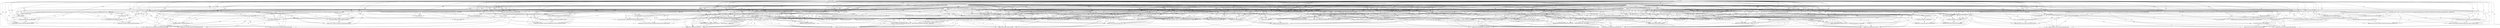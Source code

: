 digraph "implicit-searches-1509985988968" { 	"io.circe.export.Exported[io.circe.Decoder[Foo]]" -> "shapeless.Lazy[io.circe.generic.decoding.DerivedDecoder[scala.collection.immutable.Nil.type]]" [label=777]
	"io.circe.generic.decoding.ReprDecoder[scala.collection.immutable.::[String] with shapeless.labelled.KeyTag[Symbol with shapeless.tag.Tagged[String('::')],scala.collection.immutable.::[String]] :+: scala.collection.immutable.Nil.type with shapeless.labelled.KeyTag[Symbol with shapeless.tag.Tagged[String('Nil')],scala.collection.immutable.Nil.type] :+: shapeless.CNil]" -> "shapeless.Lazy[io.circe.generic.decoding.DerivedDecoder[scala.collection.immutable.Nil.type]]" [label=215]
	"io.circe.Decoder[Foo]" -> "shapeless.Lazy[io.circe.generic.decoding.DerivedDecoder[scala.collection.immutable.Nil.type]]" [label=794]
	"io.circe.export.Exported[io.circe.Decoder[scala.collection.immutable.Nil.type]]" -> "shapeless.Lazy[io.circe.generic.decoding.DerivedDecoder[scala.collection.immutable.Nil.type]]" [label=31]
	"shapeless.Lazy[io.circe.generic.decoding.DerivedDecoder[Foo]]" -> "shapeless.Lazy[io.circe.generic.decoding.DerivedDecoder[scala.collection.immutable.Nil.type]]" [label=746]
	"io.circe.Decoder[scala.collection.immutable.Nil.type]" -> "shapeless.Lazy[io.circe.generic.decoding.DerivedDecoder[scala.collection.immutable.Nil.type]]" [label=36]
	"io.circe.export.Exported[io.circe.ObjectEncoder[Foo]]" -> "io.circe.Encoder[scala.collection.immutable.Nil.type]" [label=1809]
	"io.circe.generic.encoding.ReprObjectEncoder[scala.collection.immutable.::[String] with shapeless.labelled.KeyTag[Symbol with shapeless.tag.Tagged[String('::')],scala.collection.immutable.::[String]] :+: scala.collection.immutable.Nil.type with shapeless.labelled.KeyTag[Symbol with shapeless.tag.Tagged[String('Nil')],scala.collection.immutable.Nil.type] :+: shapeless.CNil]" -> "io.circe.Encoder[scala.collection.immutable.Nil.type]" [label=204]
	"shapeless.Lazy[io.circe.generic.encoding.DerivedObjectEncoder[Foo]]" -> "io.circe.Encoder[scala.collection.immutable.Nil.type]" [label=1748]
	"io.circe.generic.encoding.ReprObjectEncoder[scala.collection.immutable.::[String] with shapeless.labelled.KeyTag[Symbol with shapeless.tag.Tagged[String('::')],scala.collection.immutable.::[String]] :+: scala.collection.immutable.Nil.type with shapeless.labelled.KeyTag[Symbol with shapeless.tag.Tagged[String('Nil')],scala.collection.immutable.Nil.type] :+: shapeless.CNil]" -> "io.circe.Encoder[scala.collection.immutable.Nil.type]" [label=180]
	"io.circe.Encoder[Foo]" -> "io.circe.Encoder[scala.collection.immutable.Nil.type]" [label=1884]
	"io.circe.generic.decoding.DerivedDecoder[Foo]" -> "shapeless.Lazy[io.circe.generic.decoding.ReprDecoder[this.Out]]" [label=642]
	"io.circe.export.Exported[io.circe.Decoder[Foo]]" -> "shapeless.Lazy[io.circe.generic.decoding.ReprDecoder[this.Out]]" [label=777]
	"io.circe.generic.decoding.DerivedDecoder[List[String]]" -> "shapeless.Lazy[io.circe.generic.decoding.ReprDecoder[this.Out]]" [label=421]
	"io.circe.generic.decoding.DerivedDecoder[Qux]" -> "shapeless.Lazy[io.circe.generic.decoding.ReprDecoder[this.Out]]" [label=79]
	"io.circe.Decoder[Foo]" -> "shapeless.Lazy[io.circe.generic.decoding.ReprDecoder[this.Out]]" [label=794]
	"shapeless.Lazy[io.circe.generic.decoding.DerivedDecoder[Foo]]" -> "shapeless.Lazy[io.circe.generic.decoding.ReprDecoder[this.Out]]" [label=746]
	"io.circe.generic.decoding.DerivedDecoder[scala.collection.immutable.::[String]]" -> "shapeless.Lazy[io.circe.generic.decoding.ReprDecoder[this.Out]]" [label=136]
	"io.circe.Decoder[Foo]" -> "shapeless.LabelledGeneric.Aux[String,R]" [label=794]
	"io.circe.export.Exported[io.circe.Decoder[Foo]]" -> "shapeless.LabelledGeneric.Aux[String,R]" [label=777]
	"io.circe.generic.decoding.DerivedDecoder[String]" -> "shapeless.LabelledGeneric.Aux[String,R]" [label=33]
	"io.circe.Encoder[Foo]" -> "shapeless.LabelledGeneric.Aux[String,R]" [label=1884]
	"io.circe.export.Exported[io.circe.ObjectEncoder[Foo]]" -> "shapeless.LabelledGeneric.Aux[String,R]" [label=1809]
	"shapeless.Lazy[io.circe.generic.encoding.DerivedObjectEncoder[Foo]]" -> "shapeless.LabelledGeneric.Aux[String,R]" [label=1748]
	"shapeless.Lazy[io.circe.generic.decoding.DerivedDecoder[Foo]]" -> "shapeless.LabelledGeneric.Aux[String,R]" [label=746]
	"io.circe.generic.encoding.DerivedObjectEncoder[String]" -> "shapeless.LabelledGeneric.Aux[String,R]" [label=55]
	"shapeless.Lazy[io.circe.generic.encoding.DerivedObjectEncoder[Foo]]" -> "shapeless.Lazy[io.circe.generic.encoding.DerivedObjectEncoder[scala.collection.immutable.Nil.type]]" [label=1748]
	"io.circe.export.Exported[io.circe.ObjectEncoder[scala.collection.immutable.Nil.type]]" -> "shapeless.Lazy[io.circe.generic.encoding.DerivedObjectEncoder[scala.collection.immutable.Nil.type]]" [label=83]
	"io.circe.export.Exported[io.circe.ObjectEncoder[Foo]]" -> "shapeless.Lazy[io.circe.generic.encoding.DerivedObjectEncoder[scala.collection.immutable.Nil.type]]" [label=1809]
	"io.circe.Encoder[scala.collection.immutable.Nil.type]" -> "shapeless.Lazy[io.circe.generic.encoding.DerivedObjectEncoder[scala.collection.immutable.Nil.type]]" [label=93]
	"io.circe.Encoder[Foo]" -> "shapeless.Lazy[io.circe.generic.encoding.DerivedObjectEncoder[scala.collection.immutable.Nil.type]]" [label=1884]
	"io.circe.generic.encoding.ReprObjectEncoder[scala.collection.immutable.::[String] with shapeless.labelled.KeyTag[Symbol with shapeless.tag.Tagged[String('::')],scala.collection.immutable.::[String]] :+: scala.collection.immutable.Nil.type with shapeless.labelled.KeyTag[Symbol with shapeless.tag.Tagged[String('Nil')],scala.collection.immutable.Nil.type] :+: shapeless.CNil]" -> "shapeless.Lazy[io.circe.generic.encoding.DerivedObjectEncoder[scala.collection.immutable.Nil.type]]" [label=204]
	"io.circe.generic.encoding.ReprObjectEncoder[scala.collection.immutable.::[String] with shapeless.labelled.KeyTag[Symbol with shapeless.tag.Tagged[String('::')],scala.collection.immutable.::[String]] :+: scala.collection.immutable.Nil.type with shapeless.labelled.KeyTag[Symbol with shapeless.tag.Tagged[String('Nil')],scala.collection.immutable.Nil.type] :+: shapeless.CNil]" -> "shapeless.Lazy[io.circe.generic.encoding.DerivedObjectEncoder[scala.collection.immutable.Nil.type]]" [label=180]
	"io.circe.generic.encoding.ReprObjectEncoder[String with shapeless.labelled.KeyTag[Symbol with shapeless.tag.Tagged[String('head')],String] :: List[String] with shapeless.labelled.KeyTag[Symbol with shapeless.tag.Tagged[String('tl$access$1')],List[String]] :: shapeless.HNil]" -> "(=> Unit) => shapeless.Lazy[io.circe.generic.encoding.DerivedObjectEncoder[String]]" [label=75]
	"io.circe.export.Exported[io.circe.ObjectEncoder[Foo]]" -> "(=> Unit) => shapeless.Lazy[io.circe.generic.encoding.DerivedObjectEncoder[String]]" [label=1809]
	"io.circe.generic.encoding.ReprObjectEncoder[String with shapeless.labelled.KeyTag[Symbol with shapeless.tag.Tagged[String('head')],String] :: List[String] with shapeless.labelled.KeyTag[Symbol with shapeless.tag.Tagged[String('tl$access$1')],List[String]] :: shapeless.HNil]" -> "(=> Unit) => shapeless.Lazy[io.circe.generic.encoding.DerivedObjectEncoder[String]]" [label=65]
	"io.circe.Encoder[List[String]]" -> "(=> Unit) => shapeless.Lazy[io.circe.generic.encoding.DerivedObjectEncoder[String]]" [label=964]
	"io.circe.Encoder[Foo]" -> "(=> Unit) => shapeless.Lazy[io.circe.generic.encoding.DerivedObjectEncoder[String]]" [label=1884]
	"shapeless.Lazy[io.circe.generic.encoding.DerivedObjectEncoder[Foo]]" -> "(=> Unit) => shapeless.Lazy[io.circe.generic.encoding.DerivedObjectEncoder[String]]" [label=1748]
	"io.circe.Encoder[String]" -> "(=> Unit) => shapeless.Lazy[io.circe.generic.encoding.DerivedObjectEncoder[String]]" [label=122]
	"io.circe.export.Exported[io.circe.ObjectEncoder[String]]" -> "(=> Unit) => shapeless.Lazy[io.circe.generic.encoding.DerivedObjectEncoder[String]]" [label=92]
	"shapeless.Lazy[io.circe.generic.decoding.DerivedDecoder[Foo]]" -> "io.circe.Decoder[Option[Double]]" [label=746]
	"io.circe.generic.decoding.ReprDecoder[Int with shapeless.labelled.KeyTag[Symbol with shapeless.tag.Tagged[String('i')],Int] :: Option[Double] with shapeless.labelled.KeyTag[Symbol with shapeless.tag.Tagged[String('d')],Option[Double]] :: shapeless.HNil]" -> "io.circe.Decoder[Option[Double]]" [label=38]
	"io.circe.export.Exported[io.circe.Decoder[Foo]]" -> "io.circe.Decoder[Option[Double]]" [label=777]
	"io.circe.Decoder[Foo]" -> "io.circe.Decoder[Option[Double]]" [label=794]
	"io.circe.Decoder[Qux]" -> "io.circe.export.Exported[io.circe.Decoder[Qux]]" [label=88]
	"io.circe.Decoder[Foo]" -> "io.circe.export.Exported[io.circe.Decoder[Qux]]" [label=794]
	"shapeless.Lazy[io.circe.generic.decoding.DerivedDecoder[Foo]]" -> "io.circe.export.Exported[io.circe.Decoder[Qux]]" [label=746]
	"io.circe.generic.decoding.ReprDecoder[Bar with shapeless.labelled.KeyTag[Symbol with shapeless.tag.Tagged[String('Bar')],Bar] :+: Qux with shapeless.labelled.KeyTag[Symbol with shapeless.tag.Tagged[String('Qux')],Qux] :+: shapeless.CNil]" -> "io.circe.export.Exported[io.circe.Decoder[Qux]]" [label=599]
	"io.circe.export.Exported[io.circe.Decoder[Foo]]" -> "io.circe.export.Exported[io.circe.Decoder[Qux]]" [label=777]
	"io.circe.export.Exported[io.circe.Decoder[Qux]]" -> "shapeless.Lazy[io.circe.generic.decoding.DerivedDecoder[Qux]]" [label=83]
	"shapeless.Lazy[io.circe.generic.decoding.DerivedDecoder[Foo]]" -> "shapeless.Lazy[io.circe.generic.decoding.DerivedDecoder[Qux]]" [label=746]
	"io.circe.generic.decoding.ReprDecoder[Bar with shapeless.labelled.KeyTag[Symbol with shapeless.tag.Tagged[String('Bar')],Bar] :+: Qux with shapeless.labelled.KeyTag[Symbol with shapeless.tag.Tagged[String('Qux')],Qux] :+: shapeless.CNil]" -> "shapeless.Lazy[io.circe.generic.decoding.DerivedDecoder[Qux]]" [label=599]
	"io.circe.export.Exported[io.circe.Decoder[Foo]]" -> "shapeless.Lazy[io.circe.generic.decoding.DerivedDecoder[Qux]]" [label=777]
	"io.circe.Decoder[Foo]" -> "shapeless.Lazy[io.circe.generic.decoding.DerivedDecoder[Qux]]" [label=794]
	"io.circe.Decoder[Qux]" -> "shapeless.Lazy[io.circe.generic.decoding.DerivedDecoder[Qux]]" [label=88]
	"shapeless.LabelledGeneric.Aux[scala.collection.immutable.::[String],R]" -> "shapeless.ops.hlist.ZipWithKeys.Aux[(Symbol @@ String('head')) :: (Symbol @@ String('tl$access$1')) :: shapeless.HNil,String :: List[String] :: shapeless.HNil,R]" [label=49]
	"io.circe.Encoder[Foo]" -> "shapeless.ops.hlist.ZipWithKeys.Aux[(Symbol @@ String('head')) :: (Symbol @@ String('tl$access$1')) :: shapeless.HNil,String :: List[String] :: shapeless.HNil,R]" [label=1884]
	"shapeless.Lazy[io.circe.generic.decoding.DerivedDecoder[Foo]]" -> "shapeless.ops.hlist.ZipWithKeys.Aux[(Symbol @@ String('head')) :: (Symbol @@ String('tl$access$1')) :: shapeless.HNil,String :: List[String] :: shapeless.HNil,R]" [label=746]
	"shapeless.LabelledGeneric.Aux[scala.collection.immutable.::[String],R]" -> "shapeless.ops.hlist.ZipWithKeys.Aux[(Symbol @@ String('head')) :: (Symbol @@ String('tl$access$1')) :: shapeless.HNil,String :: List[String] :: shapeless.HNil,R]" [label=47]
	"io.circe.Decoder[Foo]" -> "shapeless.ops.hlist.ZipWithKeys.Aux[(Symbol @@ String('head')) :: (Symbol @@ String('tl$access$1')) :: shapeless.HNil,String :: List[String] :: shapeless.HNil,R]" [label=794]
	"io.circe.export.Exported[io.circe.ObjectEncoder[Foo]]" -> "shapeless.ops.hlist.ZipWithKeys.Aux[(Symbol @@ String('head')) :: (Symbol @@ String('tl$access$1')) :: shapeless.HNil,String :: List[String] :: shapeless.HNil,R]" [label=1809]
	"io.circe.generic.encoding.DerivedObjectEncoder[scala.collection.immutable.::[String]]" -> "shapeless.ops.hlist.ZipWithKeys.Aux[(Symbol @@ String('head')) :: (Symbol @@ String('tl$access$1')) :: shapeless.HNil,String :: List[String] :: shapeless.HNil,R]" [label=247]
	"shapeless.LabelledGeneric.Aux[scala.collection.immutable.::[String],R]" -> "shapeless.ops.hlist.ZipWithKeys.Aux[(Symbol @@ String('head')) :: (Symbol @@ String('tl$access$1')) :: shapeless.HNil,String :: List[String] :: shapeless.HNil,R]" [label=51]
	"shapeless.Lazy[io.circe.generic.encoding.DerivedObjectEncoder[Foo]]" -> "shapeless.ops.hlist.ZipWithKeys.Aux[(Symbol @@ String('head')) :: (Symbol @@ String('tl$access$1')) :: shapeless.HNil,String :: List[String] :: shapeless.HNil,R]" [label=1748]
	"io.circe.generic.decoding.DerivedDecoder[scala.collection.immutable.::[String]]" -> "shapeless.ops.hlist.ZipWithKeys.Aux[(Symbol @@ String('head')) :: (Symbol @@ String('tl$access$1')) :: shapeless.HNil,String :: List[String] :: shapeless.HNil,R]" [label=136]
	"io.circe.export.Exported[io.circe.Decoder[Foo]]" -> "shapeless.ops.hlist.ZipWithKeys.Aux[(Symbol @@ String('head')) :: (Symbol @@ String('tl$access$1')) :: shapeless.HNil,String :: List[String] :: shapeless.HNil,R]" [label=777]
	"io.circe.Decoder[Foo]" -> "shapeless.Lazy[io.circe.generic.decoding.ReprDecoder[shapeless.labelled.FieldType[Symbol @@ String('xs'),List[String]] :: shapeless.ops.hlist.ZipWithKeys.hnilZipWithKeys.Out]]" [label=794]
	"io.circe.export.Exported[io.circe.Decoder[Foo]]" -> "shapeless.Lazy[io.circe.generic.decoding.ReprDecoder[shapeless.labelled.FieldType[Symbol @@ String('xs'),List[String]] :: shapeless.ops.hlist.ZipWithKeys.hnilZipWithKeys.Out]]" [label=777]
	"shapeless.Lazy[io.circe.generic.decoding.DerivedDecoder[Foo]]" -> "shapeless.Lazy[io.circe.generic.decoding.ReprDecoder[shapeless.labelled.FieldType[Symbol @@ String('xs'),List[String]] :: shapeless.ops.hlist.ZipWithKeys.hnilZipWithKeys.Out]]" [label=746]
	"io.circe.generic.decoding.DerivedDecoder[Bar]" -> "shapeless.Lazy[io.circe.generic.decoding.ReprDecoder[shapeless.labelled.FieldType[Symbol @@ String('xs'),List[String]] :: shapeless.ops.hlist.ZipWithKeys.hnilZipWithKeys.Out]]" [label=478]
	"shapeless.Lazy[io.circe.generic.encoding.DerivedObjectEncoder[Foo]]" -> "io.circe.generic.encoding.DerivedObjectEncoder[String]" [label=1748]
	"io.circe.Encoder[Foo]" -> "io.circe.generic.encoding.DerivedObjectEncoder[String]" [label=1884]
	"io.circe.export.Exported[io.circe.ObjectEncoder[Foo]]" -> "io.circe.generic.encoding.DerivedObjectEncoder[String]" [label=1809]
	"io.circe.export.Exported[io.circe.Decoder[Foo]]" -> "shapeless.ops.coproduct.ZipWithKeys[shapeless.HNil,shapeless.CNil]" [label=777]
	"shapeless.LabelledGeneric.Aux[List[String],R]" -> "shapeless.ops.coproduct.ZipWithKeys[shapeless.HNil,shapeless.CNil]" [label=220]
	"io.circe.export.Exported[io.circe.ObjectEncoder[Foo]]" -> "shapeless.ops.coproduct.ZipWithKeys[shapeless.HNil,shapeless.CNil]" [label=1809]
	"io.circe.Decoder[Foo]" -> "shapeless.ops.coproduct.ZipWithKeys[shapeless.HNil,shapeless.CNil]" [label=794]
	"io.circe.generic.decoding.DerivedDecoder[List[String]]" -> "shapeless.ops.coproduct.ZipWithKeys[shapeless.HNil,shapeless.CNil]" [label=421]
	"io.circe.generic.decoding.DerivedDecoder[Foo]" -> "shapeless.ops.coproduct.ZipWithKeys[shapeless.HNil,shapeless.CNil]" [label=642]
	"shapeless.ops.coproduct.ZipWithKeys[(Symbol @@ String('Qux')) :: shapeless.HNil,Qux :+: shapeless.CNil]" -> "shapeless.ops.coproduct.ZipWithKeys[shapeless.HNil,shapeless.CNil]" [label=30]
	"io.circe.generic.encoding.DerivedObjectEncoder[List[String]]" -> "shapeless.ops.coproduct.ZipWithKeys[shapeless.HNil,shapeless.CNil]" [label=939]
	"shapeless.ops.coproduct.ZipWithKeys.Aux[(Symbol @@ String('::')) :: (Symbol @@ String('Nil')) :: shapeless.HNil,scala.collection.immutable.::[String] :+: scala.collection.immutable.Nil.type :+: shapeless.CNil,R]" -> "shapeless.ops.coproduct.ZipWithKeys[shapeless.HNil,shapeless.CNil]" [label=12]
	"io.circe.generic.encoding.DerivedObjectEncoder[Foo]" -> "shapeless.ops.coproduct.ZipWithKeys[shapeless.HNil,shapeless.CNil]" [label=1570]
	"shapeless.LabelledGeneric.Aux[Foo,R]" -> "shapeless.ops.coproduct.ZipWithKeys[shapeless.HNil,shapeless.CNil]" [label=39]
	"shapeless.LabelledGeneric.Aux[List[String],R]" -> "shapeless.ops.coproduct.ZipWithKeys[shapeless.HNil,shapeless.CNil]" [label=202]
	"shapeless.ops.coproduct.ZipWithKeys.Aux[(Symbol @@ String('::')) :: (Symbol @@ String('Nil')) :: shapeless.HNil,scala.collection.immutable.::[String] :+: scala.collection.immutable.Nil.type :+: shapeless.CNil,R]" -> "shapeless.ops.coproduct.ZipWithKeys[shapeless.HNil,shapeless.CNil]" [label=15]
	"shapeless.LabelledGeneric.Aux[List[String],R]" -> "shapeless.ops.coproduct.ZipWithKeys[shapeless.HNil,shapeless.CNil]" [label=326]
	"shapeless.ops.coproduct.ZipWithKeys.Aux[(Symbol @@ String('::')) :: (Symbol @@ String('Nil')) :: shapeless.HNil,scala.collection.immutable.::[String] :+: scala.collection.immutable.Nil.type :+: shapeless.CNil,R]" -> "shapeless.ops.coproduct.ZipWithKeys[shapeless.HNil,shapeless.CNil]" [label=10]
	"shapeless.LabelledGeneric.Aux[Foo,R]" -> "shapeless.ops.coproduct.ZipWithKeys[shapeless.HNil,shapeless.CNil]" [label=140]
	"shapeless.ops.coproduct.ZipWithKeys.Aux[(Symbol @@ String('Bar')) :: (Symbol @@ String('Qux')) :: shapeless.HNil,Bar :+: Qux :+: shapeless.CNil,R]" -> "shapeless.ops.coproduct.ZipWithKeys[shapeless.HNil,shapeless.CNil]" [label=10]
	"shapeless.ops.coproduct.ZipWithKeys.Aux[(Symbol @@ String('Bar')) :: (Symbol @@ String('Qux')) :: shapeless.HNil,Bar :+: Qux :+: shapeless.CNil,R]" -> "shapeless.ops.coproduct.ZipWithKeys[shapeless.HNil,shapeless.CNil]" [label=36]
	"shapeless.ops.coproduct.ZipWithKeys.Aux[(Symbol @@ String('Bar')) :: (Symbol @@ String('Qux')) :: shapeless.HNil,Bar :+: Qux :+: shapeless.CNil,R]" -> "shapeless.ops.coproduct.ZipWithKeys[shapeless.HNil,shapeless.CNil]" [label=11]
	"shapeless.Lazy[io.circe.generic.encoding.DerivedObjectEncoder[Foo]]" -> "shapeless.ops.coproduct.ZipWithKeys[shapeless.HNil,shapeless.CNil]" [label=1748]
	"shapeless.LabelledGeneric.Aux[Foo,R]" -> "shapeless.ops.coproduct.ZipWithKeys[shapeless.HNil,shapeless.CNil]" [label=38]
	"io.circe.Encoder[Foo]" -> "shapeless.ops.coproduct.ZipWithKeys[shapeless.HNil,shapeless.CNil]" [label=1884]
	"shapeless.Lazy[io.circe.generic.decoding.DerivedDecoder[Foo]]" -> "shapeless.ops.coproduct.ZipWithKeys[shapeless.HNil,shapeless.CNil]" [label=746]
	"shapeless.ops.coproduct.ZipWithKeys[(Symbol @@ String('Nil')) :: shapeless.HNil,scala.collection.immutable.Nil.type :+: shapeless.CNil]" -> "shapeless.ops.coproduct.ZipWithKeys[shapeless.HNil,shapeless.CNil]" [label=16]
	"io.circe.generic.encoding.ReprObjectEncoder[List[String] with shapeless.labelled.KeyTag[Symbol with shapeless.tag.Tagged[String('xs')],List[String]] :: shapeless.HNil]" -> "io.circe.export.Exported[io.circe.ObjectEncoder[List[String]]]" [label=553]
	"io.circe.generic.encoding.ReprObjectEncoder[String with shapeless.labelled.KeyTag[Symbol with shapeless.tag.Tagged[String('head')],String] :: List[String] with shapeless.labelled.KeyTag[Symbol with shapeless.tag.Tagged[String('tl$access$1')],List[String]] :: shapeless.HNil]" -> "io.circe.export.Exported[io.circe.ObjectEncoder[List[String]]]" [label=65]
	"io.circe.generic.encoding.ReprObjectEncoder[List[String] with shapeless.labelled.KeyTag[Symbol with shapeless.tag.Tagged[String('xs')],List[String]] :: shapeless.HNil]" -> "io.circe.export.Exported[io.circe.ObjectEncoder[List[String]]]" [label=422]
	"io.circe.Encoder[List[String]]" -> "io.circe.export.Exported[io.circe.ObjectEncoder[List[String]]]" [label=964]
	"io.circe.Encoder[Foo]" -> "io.circe.export.Exported[io.circe.ObjectEncoder[List[String]]]" [label=1884]
	"io.circe.generic.encoding.ReprObjectEncoder[String with shapeless.labelled.KeyTag[Symbol with shapeless.tag.Tagged[String('head')],String] :: List[String] with shapeless.labelled.KeyTag[Symbol with shapeless.tag.Tagged[String('tl$access$1')],List[String]] :: shapeless.HNil]" -> "io.circe.export.Exported[io.circe.ObjectEncoder[List[String]]]" [label=75]
	"shapeless.Lazy[io.circe.generic.encoding.DerivedObjectEncoder[Foo]]" -> "io.circe.export.Exported[io.circe.ObjectEncoder[List[String]]]" [label=1748]
	"io.circe.export.Exported[io.circe.ObjectEncoder[Foo]]" -> "io.circe.export.Exported[io.circe.ObjectEncoder[List[String]]]" [label=1809]
	"io.circe.Encoder[Foo]" -> "io.circe.export.Exported[io.circe.ObjectEncoder[Foo]]" [label=1884]
	"io.circe.Decoder[Option[Double]]" -> "io.circe.Decoder[Double]" [label=19]
	"io.circe.export.Exported[io.circe.Decoder[Foo]]" -> "io.circe.Decoder[Double]" [label=777]
	"shapeless.Lazy[io.circe.generic.decoding.DerivedDecoder[Foo]]" -> "io.circe.Decoder[Double]" [label=746]
	"io.circe.Decoder[Foo]" -> "io.circe.Decoder[Double]" [label=794]
	"io.circe.generic.decoding.ReprDecoder[Int with shapeless.labelled.KeyTag[Symbol with shapeless.tag.Tagged[String('i')],Int] :: Option[Double] with shapeless.labelled.KeyTag[Symbol with shapeless.tag.Tagged[String('d')],Option[Double]] :: shapeless.HNil]" -> "io.circe.Decoder[Double]" [label=38]
	"io.circe.export.Exported[io.circe.Decoder[Foo]]" -> "io.circe.Decoder[List[String]]" [label=777]
	"io.circe.generic.decoding.ReprDecoder[String with shapeless.labelled.KeyTag[Symbol with shapeless.tag.Tagged[String('head')],String] :: List[String] with shapeless.labelled.KeyTag[Symbol with shapeless.tag.Tagged[String('tl$access$1')],List[String]] :: shapeless.HNil]" -> "io.circe.Decoder[List[String]]" [label=82]
	"shapeless.Lazy[io.circe.generic.decoding.DerivedDecoder[Foo]]" -> "io.circe.Decoder[List[String]]" [label=746]
	"io.circe.generic.decoding.ReprDecoder[List[String] with shapeless.labelled.KeyTag[Symbol with shapeless.tag.Tagged[String('xs')],List[String]] :: shapeless.HNil]" -> "io.circe.Decoder[List[String]]" [label=440]
	"io.circe.Decoder[Foo]" -> "io.circe.Decoder[List[String]]" [label=794]
	"io.circe.export.Exported[io.circe.Decoder[Foo]]" -> "io.circe.generic.decoding.ReprDecoder[List[String] with shapeless.labelled.KeyTag[Symbol with shapeless.tag.Tagged[String('xs')],List[String]] :: shapeless.HNil]" [label=777]
	"shapeless.Lazy[io.circe.generic.decoding.DerivedDecoder[Foo]]" -> "io.circe.generic.decoding.ReprDecoder[List[String] with shapeless.labelled.KeyTag[Symbol with shapeless.tag.Tagged[String('xs')],List[String]] :: shapeless.HNil]" [label=746]
	"io.circe.Decoder[Foo]" -> "io.circe.generic.decoding.ReprDecoder[List[String] with shapeless.labelled.KeyTag[Symbol with shapeless.tag.Tagged[String('xs')],List[String]] :: shapeless.HNil]" [label=794]
	"io.circe.export.Exported[io.circe.Decoder[Foo]]" -> "io.circe.Decoder[Int]" [label=777]
	"io.circe.generic.decoding.ReprDecoder[Int with shapeless.labelled.KeyTag[Symbol with shapeless.tag.Tagged[String('i')],Int] :: Option[Double] with shapeless.labelled.KeyTag[Symbol with shapeless.tag.Tagged[String('d')],Option[Double]] :: shapeless.HNil]" -> "io.circe.Decoder[Int]" [label=38]
	"io.circe.Decoder[Foo]" -> "io.circe.Decoder[Int]" [label=794]
	"shapeless.Lazy[io.circe.generic.decoding.DerivedDecoder[Foo]]" -> "io.circe.Decoder[Int]" [label=746]
	"io.circe.generic.encoding.ReprObjectEncoder[Bar with shapeless.labelled.KeyTag[Symbol with shapeless.tag.Tagged[String('Bar')],Bar] :+: Qux with shapeless.labelled.KeyTag[Symbol with shapeless.tag.Tagged[String('Qux')],Qux] :+: shapeless.CNil]" -> "io.circe.export.Exported[io.circe.ObjectEncoder[Bar]]" [label=554]
	"io.circe.generic.encoding.ReprObjectEncoder[Bar with shapeless.labelled.KeyTag[Symbol with shapeless.tag.Tagged[String('Bar')],Bar] :+: Qux with shapeless.labelled.KeyTag[Symbol with shapeless.tag.Tagged[String('Qux')],Qux] :+: shapeless.CNil]" -> "io.circe.export.Exported[io.circe.ObjectEncoder[Bar]]" [label=827]
	"io.circe.export.Exported[io.circe.ObjectEncoder[Foo]]" -> "io.circe.export.Exported[io.circe.ObjectEncoder[Bar]]" [label=1809]
	"shapeless.Lazy[io.circe.generic.encoding.DerivedObjectEncoder[Foo]]" -> "io.circe.export.Exported[io.circe.ObjectEncoder[Bar]]" [label=1748]
	"io.circe.Encoder[Foo]" -> "io.circe.export.Exported[io.circe.ObjectEncoder[Bar]]" [label=1884]
	"io.circe.Encoder[Bar]" -> "io.circe.export.Exported[io.circe.ObjectEncoder[Bar]]" [label=1126]
	"io.circe.export.Exported[io.circe.Decoder[scala.collection.immutable.::[String]]]" -> "shapeless.Lazy[io.circe.generic.decoding.DerivedDecoder[scala.collection.immutable.::[String]]]" [label=141]
	"io.circe.Decoder[Foo]" -> "shapeless.Lazy[io.circe.generic.decoding.DerivedDecoder[scala.collection.immutable.::[String]]]" [label=794]
	"io.circe.Decoder[scala.collection.immutable.::[String]]" -> "shapeless.Lazy[io.circe.generic.decoding.DerivedDecoder[scala.collection.immutable.::[String]]]" [label=152]
	"io.circe.export.Exported[io.circe.Decoder[Foo]]" -> "shapeless.Lazy[io.circe.generic.decoding.DerivedDecoder[scala.collection.immutable.::[String]]]" [label=777]
	"shapeless.Lazy[io.circe.generic.decoding.DerivedDecoder[Foo]]" -> "shapeless.Lazy[io.circe.generic.decoding.DerivedDecoder[scala.collection.immutable.::[String]]]" [label=746]
	"io.circe.generic.decoding.ReprDecoder[scala.collection.immutable.::[String] with shapeless.labelled.KeyTag[Symbol with shapeless.tag.Tagged[String('::')],scala.collection.immutable.::[String]] :+: scala.collection.immutable.Nil.type with shapeless.labelled.KeyTag[Symbol with shapeless.tag.Tagged[String('Nil')],scala.collection.immutable.Nil.type] :+: shapeless.CNil]" -> "shapeless.Lazy[io.circe.generic.decoding.DerivedDecoder[scala.collection.immutable.::[String]]]" [label=215]
	"shapeless.LabelledGeneric.Aux[List[String],R]" -> "shapeless.Generic.Aux[List[String],V]" [label=202]
	"shapeless.LabelledGeneric.Aux[List[String],R]" -> "shapeless.Generic.Aux[List[String],V]" [label=326]
	"io.circe.Encoder[Foo]" -> "shapeless.Generic.Aux[List[String],V]" [label=1884]
	"io.circe.export.Exported[io.circe.Decoder[Foo]]" -> "shapeless.Generic.Aux[List[String],V]" [label=777]
	"io.circe.export.Exported[io.circe.ObjectEncoder[Foo]]" -> "shapeless.Generic.Aux[List[String],V]" [label=1809]
	"io.circe.generic.encoding.DerivedObjectEncoder[List[String]]" -> "shapeless.Generic.Aux[List[String],V]" [label=939]
	"shapeless.Lazy[io.circe.generic.encoding.DerivedObjectEncoder[Foo]]" -> "shapeless.Generic.Aux[List[String],V]" [label=1748]
	"io.circe.generic.decoding.DerivedDecoder[List[String]]" -> "shapeless.Generic.Aux[List[String],V]" [label=421]
	"shapeless.LabelledGeneric.Aux[List[String],R]" -> "shapeless.Generic.Aux[List[String],V]" [label=220]
	"io.circe.Decoder[Foo]" -> "shapeless.Generic.Aux[List[String],V]" [label=794]
	"shapeless.Lazy[io.circe.generic.decoding.DerivedDecoder[Foo]]" -> "shapeless.Generic.Aux[List[String],V]" [label=746]
	"io.circe.Decoder[Foo]" -> "io.circe.export.Exported[io.circe.Decoder[Foo]]" [label=794]
	"io.circe.Decoder[List[String]]" -> "Unit => shapeless.Lazy[io.circe.generic.decoding.DerivedDecoder[String]]" [label=434]
	"io.circe.generic.decoding.ReprDecoder[String with shapeless.labelled.KeyTag[Symbol with shapeless.tag.Tagged[String('head')],String] :: List[String] with shapeless.labelled.KeyTag[Symbol with shapeless.tag.Tagged[String('tl$access$1')],List[String]] :: shapeless.HNil]" -> "Unit => shapeless.Lazy[io.circe.generic.decoding.DerivedDecoder[String]]" [label=82]
	"io.circe.Decoder[Foo]" -> "Unit => shapeless.Lazy[io.circe.generic.decoding.DerivedDecoder[String]]" [label=794]
	"io.circe.export.Exported[io.circe.Decoder[String]]" -> "Unit => shapeless.Lazy[io.circe.generic.decoding.DerivedDecoder[String]]" [label=50]
	"shapeless.Lazy[io.circe.generic.decoding.DerivedDecoder[Foo]]" -> "Unit => shapeless.Lazy[io.circe.generic.decoding.DerivedDecoder[String]]" [label=746]
	"io.circe.Decoder[String]" -> "Unit => shapeless.Lazy[io.circe.generic.decoding.DerivedDecoder[String]]" [label=70]
	"io.circe.export.Exported[io.circe.Decoder[Foo]]" -> "Unit => shapeless.Lazy[io.circe.generic.decoding.DerivedDecoder[String]]" [label=777]
	"io.circe.generic.encoding.ReprObjectEncoder[String with shapeless.labelled.KeyTag[Symbol with shapeless.tag.Tagged[String('head')],String] :: List[String] with shapeless.labelled.KeyTag[Symbol with shapeless.tag.Tagged[String('tl$access$1')],List[String]] :: shapeless.HNil]" -> "shapeless.Lazy[io.circe.generic.encoding.DerivedObjectEncoder[String]]" [label=65]
	"io.circe.Encoder[String]" -> "shapeless.Lazy[io.circe.generic.encoding.DerivedObjectEncoder[String]]" [label=122]
	"io.circe.export.Exported[io.circe.ObjectEncoder[Foo]]" -> "shapeless.Lazy[io.circe.generic.encoding.DerivedObjectEncoder[String]]" [label=1809]
	"shapeless.Lazy[io.circe.generic.encoding.DerivedObjectEncoder[Foo]]" -> "shapeless.Lazy[io.circe.generic.encoding.DerivedObjectEncoder[String]]" [label=1748]
	"io.circe.generic.encoding.ReprObjectEncoder[String with shapeless.labelled.KeyTag[Symbol with shapeless.tag.Tagged[String('head')],String] :: List[String] with shapeless.labelled.KeyTag[Symbol with shapeless.tag.Tagged[String('tl$access$1')],List[String]] :: shapeless.HNil]" -> "shapeless.Lazy[io.circe.generic.encoding.DerivedObjectEncoder[String]]" [label=75]
	"io.circe.Encoder[Foo]" -> "shapeless.Lazy[io.circe.generic.encoding.DerivedObjectEncoder[String]]" [label=1884]
	"io.circe.Encoder[List[String]]" -> "shapeless.Lazy[io.circe.generic.encoding.DerivedObjectEncoder[String]]" [label=964]
	"io.circe.export.Exported[io.circe.ObjectEncoder[String]]" -> "shapeless.Lazy[io.circe.generic.encoding.DerivedObjectEncoder[String]]" [label=92]
	"io.circe.Encoder[Foo]" -> "io.circe.generic.encoding.DerivedObjectEncoder[List[String]]" [label=1884]
	"io.circe.export.Exported[io.circe.ObjectEncoder[Foo]]" -> "io.circe.generic.encoding.DerivedObjectEncoder[List[String]]" [label=1809]
	"shapeless.Lazy[io.circe.generic.encoding.DerivedObjectEncoder[Foo]]" -> "io.circe.generic.encoding.DerivedObjectEncoder[List[String]]" [label=1748]
	"io.circe.Encoder[Foo]" -> "io.circe.generic.encoding.DerivedObjectEncoder[Bar]" [label=1884]
	"io.circe.export.Exported[io.circe.ObjectEncoder[Foo]]" -> "io.circe.generic.encoding.DerivedObjectEncoder[Bar]" [label=1809]
	"shapeless.Lazy[io.circe.generic.encoding.DerivedObjectEncoder[Foo]]" -> "io.circe.generic.encoding.DerivedObjectEncoder[Bar]" [label=1748]
	"io.circe.export.Exported[io.circe.Decoder[Foo]]" -> "io.circe.export.Exported[io.circe.Decoder[Bar]]" [label=777]
	"io.circe.Decoder[Foo]" -> "io.circe.export.Exported[io.circe.Decoder[Bar]]" [label=794]
	"shapeless.Lazy[io.circe.generic.decoding.DerivedDecoder[Foo]]" -> "io.circe.export.Exported[io.circe.Decoder[Bar]]" [label=746]
	"io.circe.generic.decoding.ReprDecoder[Bar with shapeless.labelled.KeyTag[Symbol with shapeless.tag.Tagged[String('Bar')],Bar] :+: Qux with shapeless.labelled.KeyTag[Symbol with shapeless.tag.Tagged[String('Qux')],Qux] :+: shapeless.CNil]" -> "io.circe.export.Exported[io.circe.Decoder[Bar]]" [label=599]
	"io.circe.Decoder[Bar]" -> "io.circe.export.Exported[io.circe.Decoder[Bar]]" [label=486]
	"io.circe.export.Exported[io.circe.ObjectEncoder[Foo]]" -> "shapeless.labelled.FieldType[Symbol @@ String('xs'),List[String]] :: shapeless.ops.hlist.ZipWithKeys.hnilZipWithKeys.Out <:< (List[String] :: shapeless.HNil)" [label=1809]
	"io.circe.Encoder[Foo]" -> "shapeless.labelled.FieldType[Symbol @@ String('xs'),List[String]] :: shapeless.ops.hlist.ZipWithKeys.hnilZipWithKeys.Out <:< (List[String] :: shapeless.HNil)" [label=1884]
	"shapeless.Lazy[io.circe.generic.decoding.DerivedDecoder[Foo]]" -> "shapeless.labelled.FieldType[Symbol @@ String('xs'),List[String]] :: shapeless.ops.hlist.ZipWithKeys.hnilZipWithKeys.Out <:< (List[String] :: shapeless.HNil)" [label=746]
	"io.circe.generic.encoding.DerivedObjectEncoder[Bar]" -> "shapeless.labelled.FieldType[Symbol @@ String('xs'),List[String]] :: shapeless.ops.hlist.ZipWithKeys.hnilZipWithKeys.Out <:< (List[String] :: shapeless.HNil)" [label=1108]
	"io.circe.generic.decoding.DerivedDecoder[Bar]" -> "shapeless.labelled.FieldType[Symbol @@ String('xs'),List[String]] :: shapeless.ops.hlist.ZipWithKeys.hnilZipWithKeys.Out <:< (List[String] :: shapeless.HNil)" [label=478]
	"shapeless.LabelledGeneric.Aux[Bar,R]" -> "shapeless.labelled.FieldType[Symbol @@ String('xs'),List[String]] :: shapeless.ops.hlist.ZipWithKeys.hnilZipWithKeys.Out <:< (List[String] :: shapeless.HNil)" [label=84]
	"io.circe.Decoder[Foo]" -> "shapeless.labelled.FieldType[Symbol @@ String('xs'),List[String]] :: shapeless.ops.hlist.ZipWithKeys.hnilZipWithKeys.Out <:< (List[String] :: shapeless.HNil)" [label=794]
	"io.circe.export.Exported[io.circe.Decoder[Foo]]" -> "shapeless.labelled.FieldType[Symbol @@ String('xs'),List[String]] :: shapeless.ops.hlist.ZipWithKeys.hnilZipWithKeys.Out <:< (List[String] :: shapeless.HNil)" [label=777]
	"shapeless.LabelledGeneric.Aux[Bar,R]" -> "shapeless.labelled.FieldType[Symbol @@ String('xs'),List[String]] :: shapeless.ops.hlist.ZipWithKeys.hnilZipWithKeys.Out <:< (List[String] :: shapeless.HNil)" [label=34]
	"shapeless.LabelledGeneric.Aux[Bar,R]" -> "shapeless.labelled.FieldType[Symbol @@ String('xs'),List[String]] :: shapeless.ops.hlist.ZipWithKeys.hnilZipWithKeys.Out <:< (List[String] :: shapeless.HNil)" [label=40]
	"shapeless.Lazy[io.circe.generic.encoding.DerivedObjectEncoder[Foo]]" -> "shapeless.labelled.FieldType[Symbol @@ String('xs'),List[String]] :: shapeless.ops.hlist.ZipWithKeys.hnilZipWithKeys.Out <:< (List[String] :: shapeless.HNil)" [label=1748]
	"shapeless.ops.hlist.ZipWithKeys.Aux[(Symbol @@ String('i')) :: (Symbol @@ String('d')) :: shapeless.HNil,Int :: Option[Double] :: shapeless.HNil,R]" -> "shapeless.ops.hlist.ZipWithKeys[shapeless.HNil,shapeless.HNil]" [label=11]
	"shapeless.ops.hlist.ZipWithKeys.Aux[(Symbol @@ String('xs')) :: shapeless.HNil,List[String] :: shapeless.HNil,R]" -> "shapeless.ops.hlist.ZipWithKeys[shapeless.HNil,shapeless.HNil]" [label=11]
	"shapeless.LabelledGeneric.Aux[Bar,R]" -> "shapeless.ops.hlist.ZipWithKeys[shapeless.HNil,shapeless.HNil]" [label=40]
	"shapeless.LabelledGeneric.Aux[Qux,R]" -> "shapeless.ops.hlist.ZipWithKeys[shapeless.HNil,shapeless.HNil]" [label=37]
	"shapeless.LabelledGeneric.Aux[Bar,R]" -> "shapeless.ops.hlist.ZipWithKeys[shapeless.HNil,shapeless.HNil]" [label=84]
	"io.circe.export.Exported[io.circe.ObjectEncoder[Foo]]" -> "shapeless.ops.hlist.ZipWithKeys[shapeless.HNil,shapeless.HNil]" [label=1809]
	"shapeless.ops.hlist.ZipWithKeys.Aux[(Symbol @@ String('i')) :: (Symbol @@ String('d')) :: shapeless.HNil,Int :: Option[Double] :: shapeless.HNil,R]" -> "shapeless.ops.hlist.ZipWithKeys[shapeless.HNil,shapeless.HNil]" [label=10]
	"shapeless.LabelledGeneric.Aux[scala.collection.immutable.::[String],R]" -> "shapeless.ops.hlist.ZipWithKeys[shapeless.HNil,shapeless.HNil]" [label=47]
	"io.circe.export.Exported[io.circe.Decoder[Foo]]" -> "shapeless.ops.hlist.ZipWithKeys[shapeless.HNil,shapeless.HNil]" [label=777]
	"io.circe.generic.decoding.DerivedDecoder[Bar]" -> "shapeless.ops.hlist.ZipWithKeys[shapeless.HNil,shapeless.HNil]" [label=478]
	"io.circe.generic.encoding.DerivedObjectEncoder[Bar]" -> "shapeless.ops.hlist.ZipWithKeys[shapeless.HNil,shapeless.HNil]" [label=1108]
	"shapeless.Lazy[io.circe.generic.decoding.DerivedDecoder[Foo]]" -> "shapeless.ops.hlist.ZipWithKeys[shapeless.HNil,shapeless.HNil]" [label=746]
	"shapeless.Lazy[io.circe.generic.encoding.DerivedObjectEncoder[Foo]]" -> "shapeless.ops.hlist.ZipWithKeys[shapeless.HNil,shapeless.HNil]" [label=1748]
	"shapeless.LabelledGeneric.Aux[Bar,R]" -> "shapeless.ops.hlist.ZipWithKeys[shapeless.HNil,shapeless.HNil]" [label=34]
	"io.circe.generic.encoding.DerivedObjectEncoder[Qux]" -> "shapeless.ops.hlist.ZipWithKeys[shapeless.HNil,shapeless.HNil]" [label=187]
	"shapeless.ops.hlist.ZipWithKeys.Aux[(Symbol @@ String('head')) :: (Symbol @@ String('tl$access$1')) :: shapeless.HNil,String :: List[String] :: shapeless.HNil,R]" -> "shapeless.ops.hlist.ZipWithKeys[shapeless.HNil,shapeless.HNil]" [label=12]
	"io.circe.Decoder[Foo]" -> "shapeless.ops.hlist.ZipWithKeys[shapeless.HNil,shapeless.HNil]" [label=794]
	"shapeless.ops.hlist.ZipWithKeys.Aux[(Symbol @@ String('xs')) :: shapeless.HNil,List[String] :: shapeless.HNil,R]" -> "shapeless.ops.hlist.ZipWithKeys[shapeless.HNil,shapeless.HNil]" [label=45]
	"io.circe.generic.decoding.DerivedDecoder[scala.collection.immutable.::[String]]" -> "shapeless.ops.hlist.ZipWithKeys[shapeless.HNil,shapeless.HNil]" [label=136]
	"shapeless.LabelledGeneric.Aux[scala.collection.immutable.::[String],R]" -> "shapeless.ops.hlist.ZipWithKeys[shapeless.HNil,shapeless.HNil]" [label=51]
	"io.circe.Encoder[Foo]" -> "shapeless.ops.hlist.ZipWithKeys[shapeless.HNil,shapeless.HNil]" [label=1884]
	"shapeless.LabelledGeneric.Aux[scala.collection.immutable.::[String],R]" -> "shapeless.ops.hlist.ZipWithKeys[shapeless.HNil,shapeless.HNil]" [label=49]
	"shapeless.ops.hlist.ZipWithKeys.Aux[(Symbol @@ String('i')) :: (Symbol @@ String('d')) :: shapeless.HNil,Int :: Option[Double] :: shapeless.HNil,R]" -> "shapeless.ops.hlist.ZipWithKeys[shapeless.HNil,shapeless.HNil]" [label=17]
	"io.circe.generic.decoding.DerivedDecoder[Qux]" -> "shapeless.ops.hlist.ZipWithKeys[shapeless.HNil,shapeless.HNil]" [label=79]
	"shapeless.ops.hlist.ZipWithKeys[(Symbol @@ String('tl$access$1')) :: shapeless.HNil,List[String] :: shapeless.HNil]" -> "shapeless.ops.hlist.ZipWithKeys[shapeless.HNil,shapeless.HNil]" [label=16]
	"io.circe.generic.encoding.DerivedObjectEncoder[scala.collection.immutable.::[String]]" -> "shapeless.ops.hlist.ZipWithKeys[shapeless.HNil,shapeless.HNil]" [label=247]
	"shapeless.ops.hlist.ZipWithKeys.Aux[(Symbol @@ String('head')) :: (Symbol @@ String('tl$access$1')) :: shapeless.HNil,String :: List[String] :: shapeless.HNil,R]" -> "shapeless.ops.hlist.ZipWithKeys[shapeless.HNil,shapeless.HNil]" [label=11]
	"shapeless.LabelledGeneric.Aux[Qux,R]" -> "shapeless.ops.hlist.ZipWithKeys[shapeless.HNil,shapeless.HNil]" [label=43]
	"shapeless.ops.hlist.ZipWithKeys.Aux[(Symbol @@ String('xs')) :: shapeless.HNil,List[String] :: shapeless.HNil,R]" -> "shapeless.ops.hlist.ZipWithKeys[shapeless.HNil,shapeless.HNil]" [label=7]
	"shapeless.ops.hlist.ZipWithKeys[(Symbol @@ String('d')) :: shapeless.HNil,Option[Double] :: shapeless.HNil]" -> "shapeless.ops.hlist.ZipWithKeys[shapeless.HNil,shapeless.HNil]" [label=18]
	"shapeless.LabelledGeneric.Aux[Qux,R]" -> "shapeless.ops.hlist.ZipWithKeys[shapeless.HNil,shapeless.HNil]" [label=85]
	"io.circe.Decoder[Foo]" -> "io.circe.Decoder[Qux]" [label=794]
	"shapeless.Lazy[io.circe.generic.decoding.DerivedDecoder[Foo]]" -> "io.circe.Decoder[Qux]" [label=746]
	"io.circe.generic.decoding.ReprDecoder[Bar with shapeless.labelled.KeyTag[Symbol with shapeless.tag.Tagged[String('Bar')],Bar] :+: Qux with shapeless.labelled.KeyTag[Symbol with shapeless.tag.Tagged[String('Qux')],Qux] :+: shapeless.CNil]" -> "io.circe.Decoder[Qux]" [label=599]
	"io.circe.export.Exported[io.circe.Decoder[Foo]]" -> "io.circe.Decoder[Qux]" [label=777]
	"shapeless.Lazy[io.circe.generic.encoding.DerivedObjectEncoder[Foo]]" -> "shapeless.ops.hlist.ZipWithKeys.Aux[shapeless.HNil,shapeless.HNil,R]" [label=1748]
	"io.circe.export.Exported[io.circe.Decoder[Foo]]" -> "shapeless.ops.hlist.ZipWithKeys.Aux[shapeless.HNil,shapeless.HNil,R]" [label=777]
	"io.circe.Encoder[Foo]" -> "shapeless.ops.hlist.ZipWithKeys.Aux[shapeless.HNil,shapeless.HNil,R]" [label=1884]
	"shapeless.LabelledGeneric.Aux[scala.collection.immutable.Nil.type,R]" -> "shapeless.ops.hlist.ZipWithKeys.Aux[shapeless.HNil,shapeless.HNil,R]" [label=28]
	"io.circe.Decoder[Foo]" -> "shapeless.ops.hlist.ZipWithKeys.Aux[shapeless.HNil,shapeless.HNil,R]" [label=794]
	"io.circe.generic.decoding.DerivedDecoder[scala.collection.immutable.Nil.type]" -> "shapeless.ops.hlist.ZipWithKeys.Aux[shapeless.HNil,shapeless.HNil,R]" [label=26]
	"io.circe.generic.encoding.DerivedObjectEncoder[scala.collection.immutable.Nil.type]" -> "shapeless.ops.hlist.ZipWithKeys.Aux[shapeless.HNil,shapeless.HNil,R]" [label=74]
	"shapeless.Lazy[io.circe.generic.decoding.DerivedDecoder[Foo]]" -> "shapeless.ops.hlist.ZipWithKeys.Aux[shapeless.HNil,shapeless.HNil,R]" [label=746]
	"shapeless.LabelledGeneric.Aux[scala.collection.immutable.Nil.type,R]" -> "shapeless.ops.hlist.ZipWithKeys.Aux[shapeless.HNil,shapeless.HNil,R]" [label=22]
	"io.circe.export.Exported[io.circe.ObjectEncoder[Foo]]" -> "shapeless.ops.hlist.ZipWithKeys.Aux[shapeless.HNil,shapeless.HNil,R]" [label=1809]
	"shapeless.LabelledGeneric.Aux[scala.collection.immutable.Nil.type,R]" -> "shapeless.ops.hlist.ZipWithKeys.Aux[shapeless.HNil,shapeless.HNil,R]" [label=32]
	"io.circe.Encoder[Foo]" -> "io.circe.generic.encoding.DerivedObjectEncoder[scala.collection.immutable.::[String]]" [label=1884]
	"shapeless.Lazy[io.circe.generic.encoding.DerivedObjectEncoder[Foo]]" -> "io.circe.generic.encoding.DerivedObjectEncoder[scala.collection.immutable.::[String]]" [label=1748]
	"io.circe.export.Exported[io.circe.ObjectEncoder[Foo]]" -> "io.circe.generic.encoding.DerivedObjectEncoder[scala.collection.immutable.::[String]]" [label=1809]
	"shapeless.Lazy[io.circe.generic.decoding.DerivedDecoder[Foo]]" -> "io.circe.generic.decoding.ReprDecoder[String with shapeless.labelled.KeyTag[Symbol with shapeless.tag.Tagged[String('head')],String] :: List[String] with shapeless.labelled.KeyTag[Symbol with shapeless.tag.Tagged[String('tl$access$1')],List[String]] :: shapeless.HNil]" [label=746]
	"io.circe.Decoder[Foo]" -> "io.circe.generic.decoding.ReprDecoder[String with shapeless.labelled.KeyTag[Symbol with shapeless.tag.Tagged[String('head')],String] :: List[String] with shapeless.labelled.KeyTag[Symbol with shapeless.tag.Tagged[String('tl$access$1')],List[String]] :: shapeless.HNil]" [label=794]
	"io.circe.export.Exported[io.circe.Decoder[Foo]]" -> "io.circe.generic.decoding.ReprDecoder[String with shapeless.labelled.KeyTag[Symbol with shapeless.tag.Tagged[String('head')],String] :: List[String] with shapeless.labelled.KeyTag[Symbol with shapeless.tag.Tagged[String('tl$access$1')],List[String]] :: shapeless.HNil]" [label=777]
	"io.circe.Decoder[Foo]" -> "shapeless.LabelledGeneric.Aux[Qux,R]" [label=794]
	"shapeless.Lazy[io.circe.generic.decoding.DerivedDecoder[Foo]]" -> "shapeless.LabelledGeneric.Aux[Qux,R]" [label=746]
	"io.circe.Encoder[Foo]" -> "shapeless.LabelledGeneric.Aux[Qux,R]" [label=1884]
	"io.circe.generic.encoding.DerivedObjectEncoder[Qux]" -> "shapeless.LabelledGeneric.Aux[Qux,R]" [label=187]
	"io.circe.generic.decoding.DerivedDecoder[Qux]" -> "shapeless.LabelledGeneric.Aux[Qux,R]" [label=79]
	"shapeless.Lazy[io.circe.generic.encoding.DerivedObjectEncoder[Foo]]" -> "shapeless.LabelledGeneric.Aux[Qux,R]" [label=1748]
	"io.circe.export.Exported[io.circe.Decoder[Foo]]" -> "shapeless.LabelledGeneric.Aux[Qux,R]" [label=777]
	"io.circe.export.Exported[io.circe.ObjectEncoder[Foo]]" -> "shapeless.LabelledGeneric.Aux[Qux,R]" [label=1809]
	"io.circe.Encoder[Foo]" -> "shapeless.Lazy[io.circe.generic.encoding.DerivedObjectEncoder[scala.collection.immutable.::[String]]]" [label=1884]
	"shapeless.Lazy[io.circe.generic.encoding.DerivedObjectEncoder[Foo]]" -> "shapeless.Lazy[io.circe.generic.encoding.DerivedObjectEncoder[scala.collection.immutable.::[String]]]" [label=1748]
	"io.circe.generic.encoding.ReprObjectEncoder[scala.collection.immutable.::[String] with shapeless.labelled.KeyTag[Symbol with shapeless.tag.Tagged[String('::')],scala.collection.immutable.::[String]] :+: scala.collection.immutable.Nil.type with shapeless.labelled.KeyTag[Symbol with shapeless.tag.Tagged[String('Nil')],scala.collection.immutable.Nil.type] :+: shapeless.CNil]" -> "shapeless.Lazy[io.circe.generic.encoding.DerivedObjectEncoder[scala.collection.immutable.::[String]]]" [label=180]
	"io.circe.export.Exported[io.circe.ObjectEncoder[Foo]]" -> "shapeless.Lazy[io.circe.generic.encoding.DerivedObjectEncoder[scala.collection.immutable.::[String]]]" [label=1809]
	"io.circe.export.Exported[io.circe.ObjectEncoder[scala.collection.immutable.::[String]]]" -> "shapeless.Lazy[io.circe.generic.encoding.DerivedObjectEncoder[scala.collection.immutable.::[String]]]" [label=257]
	"io.circe.generic.encoding.ReprObjectEncoder[scala.collection.immutable.::[String] with shapeless.labelled.KeyTag[Symbol with shapeless.tag.Tagged[String('::')],scala.collection.immutable.::[String]] :+: scala.collection.immutable.Nil.type with shapeless.labelled.KeyTag[Symbol with shapeless.tag.Tagged[String('Nil')],scala.collection.immutable.Nil.type] :+: shapeless.CNil]" -> "shapeless.Lazy[io.circe.generic.encoding.DerivedObjectEncoder[scala.collection.immutable.::[String]]]" [label=204]
	"io.circe.Encoder[scala.collection.immutable.::[String]]" -> "shapeless.Lazy[io.circe.generic.encoding.DerivedObjectEncoder[scala.collection.immutable.::[String]]]" [label=273]
	"io.circe.export.Exported[io.circe.Decoder[Foo]]" -> "io.circe.export.Exported[io.circe.Decoder[scala.collection.immutable.Nil.type]]" [label=777]
	"shapeless.Lazy[io.circe.generic.decoding.DerivedDecoder[Foo]]" -> "io.circe.export.Exported[io.circe.Decoder[scala.collection.immutable.Nil.type]]" [label=746]
	"io.circe.generic.decoding.ReprDecoder[scala.collection.immutable.::[String] with shapeless.labelled.KeyTag[Symbol with shapeless.tag.Tagged[String('::')],scala.collection.immutable.::[String]] :+: scala.collection.immutable.Nil.type with shapeless.labelled.KeyTag[Symbol with shapeless.tag.Tagged[String('Nil')],scala.collection.immutable.Nil.type] :+: shapeless.CNil]" -> "io.circe.export.Exported[io.circe.Decoder[scala.collection.immutable.Nil.type]]" [label=215]
	"io.circe.Decoder[Foo]" -> "io.circe.export.Exported[io.circe.Decoder[scala.collection.immutable.Nil.type]]" [label=794]
	"io.circe.Decoder[scala.collection.immutable.Nil.type]" -> "io.circe.export.Exported[io.circe.Decoder[scala.collection.immutable.Nil.type]]" [label=36]
	"io.circe.generic.encoding.DerivedObjectEncoder[List[String]]" -> "shapeless.Witness.Aux[Symbol @@ String('Nil')]" [label=939]
	"io.circe.generic.decoding.DerivedDecoder[List[String]]" -> "shapeless.Witness.Aux[Symbol @@ String('Nil')]" [label=421]
	"shapeless.ops.coproduct.ZipWithKeys[(Symbol @@ String('Nil')) :: shapeless.HNil,scala.collection.immutable.Nil.type :+: shapeless.CNil]" -> "shapeless.Witness.Aux[Symbol @@ String('Nil')]" [label=16]
	"io.circe.Decoder[Foo]" -> "shapeless.Witness.Aux[Symbol @@ String('Nil')]" [label=794]
	"io.circe.export.Exported[io.circe.Decoder[Foo]]" -> "shapeless.Witness.Aux[Symbol @@ String('Nil')]" [label=777]
	"io.circe.export.Exported[io.circe.ObjectEncoder[Foo]]" -> "shapeless.Witness.Aux[Symbol @@ String('Nil')]" [label=1809]
	"shapeless.LabelledGeneric.Aux[List[String],R]" -> "shapeless.Witness.Aux[Symbol @@ String('Nil')]" [label=202]
	"shapeless.Lazy[io.circe.generic.decoding.DerivedDecoder[Foo]]" -> "shapeless.Witness.Aux[Symbol @@ String('Nil')]" [label=746]
	"shapeless.LabelledGeneric.Aux[List[String],R]" -> "shapeless.Witness.Aux[Symbol @@ String('Nil')]" [label=220]
	"shapeless.ops.coproduct.ZipWithKeys.Aux[(Symbol @@ String('::')) :: (Symbol @@ String('Nil')) :: shapeless.HNil,scala.collection.immutable.::[String] :+: scala.collection.immutable.Nil.type :+: shapeless.CNil,R]" -> "shapeless.Witness.Aux[Symbol @@ String('Nil')]" [label=12]
	"shapeless.LabelledGeneric.Aux[List[String],R]" -> "shapeless.Witness.Aux[Symbol @@ String('Nil')]" [label=326]
	"io.circe.Encoder[Foo]" -> "shapeless.Witness.Aux[Symbol @@ String('Nil')]" [label=1884]
	"shapeless.ops.coproduct.ZipWithKeys.Aux[(Symbol @@ String('::')) :: (Symbol @@ String('Nil')) :: shapeless.HNil,scala.collection.immutable.::[String] :+: scala.collection.immutable.Nil.type :+: shapeless.CNil,R]" -> "shapeless.Witness.Aux[Symbol @@ String('Nil')]" [label=15]
	"shapeless.Lazy[io.circe.generic.encoding.DerivedObjectEncoder[Foo]]" -> "shapeless.Witness.Aux[Symbol @@ String('Nil')]" [label=1748]
	"shapeless.ops.coproduct.ZipWithKeys.Aux[(Symbol @@ String('::')) :: (Symbol @@ String('Nil')) :: shapeless.HNil,scala.collection.immutable.::[String] :+: scala.collection.immutable.Nil.type :+: shapeless.CNil,R]" -> "shapeless.Witness.Aux[Symbol @@ String('Nil')]" [label=10]
	"shapeless.Lazy[io.circe.generic.encoding.DerivedObjectEncoder[Foo]]" -> "shapeless.LabelledGeneric.Aux[scala.collection.immutable.Nil.type,R]" [label=1748]
	"io.circe.Encoder[Foo]" -> "shapeless.LabelledGeneric.Aux[scala.collection.immutable.Nil.type,R]" [label=1884]
	"io.circe.generic.decoding.DerivedDecoder[scala.collection.immutable.Nil.type]" -> "shapeless.LabelledGeneric.Aux[scala.collection.immutable.Nil.type,R]" [label=26]
	"io.circe.generic.encoding.DerivedObjectEncoder[scala.collection.immutable.Nil.type]" -> "shapeless.LabelledGeneric.Aux[scala.collection.immutable.Nil.type,R]" [label=74]
	"shapeless.Lazy[io.circe.generic.decoding.DerivedDecoder[Foo]]" -> "shapeless.LabelledGeneric.Aux[scala.collection.immutable.Nil.type,R]" [label=746]
	"io.circe.export.Exported[io.circe.ObjectEncoder[Foo]]" -> "shapeless.LabelledGeneric.Aux[scala.collection.immutable.Nil.type,R]" [label=1809]
	"io.circe.export.Exported[io.circe.Decoder[Foo]]" -> "shapeless.LabelledGeneric.Aux[scala.collection.immutable.Nil.type,R]" [label=777]
	"io.circe.Decoder[Foo]" -> "shapeless.LabelledGeneric.Aux[scala.collection.immutable.Nil.type,R]" [label=794]
	"io.circe.Encoder[scala.collection.immutable.::[String]]" -> "io.circe.export.Exported[io.circe.ObjectEncoder[scala.collection.immutable.::[String]]]" [label=273]
	"io.circe.export.Exported[io.circe.ObjectEncoder[Foo]]" -> "io.circe.export.Exported[io.circe.ObjectEncoder[scala.collection.immutable.::[String]]]" [label=1809]
	"shapeless.Lazy[io.circe.generic.encoding.DerivedObjectEncoder[Foo]]" -> "io.circe.export.Exported[io.circe.ObjectEncoder[scala.collection.immutable.::[String]]]" [label=1748]
	"io.circe.generic.encoding.ReprObjectEncoder[scala.collection.immutable.::[String] with shapeless.labelled.KeyTag[Symbol with shapeless.tag.Tagged[String('::')],scala.collection.immutable.::[String]] :+: scala.collection.immutable.Nil.type with shapeless.labelled.KeyTag[Symbol with shapeless.tag.Tagged[String('Nil')],scala.collection.immutable.Nil.type] :+: shapeless.CNil]" -> "io.circe.export.Exported[io.circe.ObjectEncoder[scala.collection.immutable.::[String]]]" [label=204]
	"io.circe.generic.encoding.ReprObjectEncoder[scala.collection.immutable.::[String] with shapeless.labelled.KeyTag[Symbol with shapeless.tag.Tagged[String('::')],scala.collection.immutable.::[String]] :+: scala.collection.immutable.Nil.type with shapeless.labelled.KeyTag[Symbol with shapeless.tag.Tagged[String('Nil')],scala.collection.immutable.Nil.type] :+: shapeless.CNil]" -> "io.circe.export.Exported[io.circe.ObjectEncoder[scala.collection.immutable.::[String]]]" [label=180]
	"io.circe.Encoder[Foo]" -> "io.circe.export.Exported[io.circe.ObjectEncoder[scala.collection.immutable.::[String]]]" [label=1884]
	"io.circe.export.Exported[io.circe.Decoder[Foo]]" -> "io.circe.generic.decoding.DerivedDecoder[scala.collection.immutable.::[String]]" [label=777]
	"shapeless.Lazy[io.circe.generic.decoding.DerivedDecoder[Foo]]" -> "io.circe.generic.decoding.DerivedDecoder[scala.collection.immutable.::[String]]" [label=746]
	"io.circe.Decoder[Foo]" -> "io.circe.generic.decoding.DerivedDecoder[scala.collection.immutable.::[String]]" [label=794]
	"io.circe.generic.encoding.DerivedObjectEncoder[Bar]" -> "shapeless.LabelledGeneric.Aux[Bar,R]" [label=1108]
	"io.circe.generic.decoding.DerivedDecoder[Bar]" -> "shapeless.LabelledGeneric.Aux[Bar,R]" [label=478]
	"io.circe.export.Exported[io.circe.Decoder[Foo]]" -> "shapeless.LabelledGeneric.Aux[Bar,R]" [label=777]
	"io.circe.Encoder[Foo]" -> "shapeless.LabelledGeneric.Aux[Bar,R]" [label=1884]
	"io.circe.Decoder[Foo]" -> "shapeless.LabelledGeneric.Aux[Bar,R]" [label=794]
	"shapeless.Lazy[io.circe.generic.decoding.DerivedDecoder[Foo]]" -> "shapeless.LabelledGeneric.Aux[Bar,R]" [label=746]
	"shapeless.Lazy[io.circe.generic.encoding.DerivedObjectEncoder[Foo]]" -> "shapeless.LabelledGeneric.Aux[Bar,R]" [label=1748]
	"io.circe.export.Exported[io.circe.ObjectEncoder[Foo]]" -> "shapeless.LabelledGeneric.Aux[Bar,R]" [label=1809]
	"io.circe.Decoder[Foo]" -> "shapeless.Lazy[io.circe.generic.decoding.DerivedDecoder[Foo]]" [label=794]
	"io.circe.export.Exported[io.circe.Decoder[Foo]]" -> "shapeless.Lazy[io.circe.generic.decoding.DerivedDecoder[Foo]]" [label=777]
	"io.circe.export.Exported[io.circe.Decoder[Foo]]" -> "io.circe.export.Exported[io.circe.Decoder[scala.collection.immutable.::[String]]]" [label=777]
	"io.circe.Decoder[Foo]" -> "io.circe.export.Exported[io.circe.Decoder[scala.collection.immutable.::[String]]]" [label=794]
	"shapeless.Lazy[io.circe.generic.decoding.DerivedDecoder[Foo]]" -> "io.circe.export.Exported[io.circe.Decoder[scala.collection.immutable.::[String]]]" [label=746]
	"io.circe.generic.decoding.ReprDecoder[scala.collection.immutable.::[String] with shapeless.labelled.KeyTag[Symbol with shapeless.tag.Tagged[String('::')],scala.collection.immutable.::[String]] :+: scala.collection.immutable.Nil.type with shapeless.labelled.KeyTag[Symbol with shapeless.tag.Tagged[String('Nil')],scala.collection.immutable.Nil.type] :+: shapeless.CNil]" -> "io.circe.export.Exported[io.circe.Decoder[scala.collection.immutable.::[String]]]" [label=215]
	"io.circe.Decoder[scala.collection.immutable.::[String]]" -> "io.circe.export.Exported[io.circe.Decoder[scala.collection.immutable.::[String]]]" [label=152]
	"shapeless.Lazy[io.circe.generic.encoding.DerivedObjectEncoder[Foo]]" -> "io.circe.Encoder[Int]" [label=1748]
	"io.circe.export.Exported[io.circe.ObjectEncoder[Foo]]" -> "io.circe.Encoder[Int]" [label=1809]
	"io.circe.Encoder[Foo]" -> "io.circe.Encoder[Int]" [label=1884]
	"io.circe.generic.encoding.ReprObjectEncoder[Int with shapeless.labelled.KeyTag[Symbol with shapeless.tag.Tagged[String('i')],Int] :: Option[Double] with shapeless.labelled.KeyTag[Symbol with shapeless.tag.Tagged[String('d')],Option[Double]] :: shapeless.HNil]" -> "io.circe.Encoder[Int]" [label=16]
	"io.circe.generic.encoding.ReprObjectEncoder[Int with shapeless.labelled.KeyTag[Symbol with shapeless.tag.Tagged[String('i')],Int] :: Option[Double] with shapeless.labelled.KeyTag[Symbol with shapeless.tag.Tagged[String('d')],Option[Double]] :: shapeless.HNil]" -> "io.circe.Encoder[Int]" [label=33]
	"io.circe.Decoder[List[String]]" -> "(=> Unit) => shapeless.Lazy[io.circe.generic.decoding.DerivedDecoder[String]]" [label=434]
	"io.circe.generic.decoding.ReprDecoder[String with shapeless.labelled.KeyTag[Symbol with shapeless.tag.Tagged[String('head')],String] :: List[String] with shapeless.labelled.KeyTag[Symbol with shapeless.tag.Tagged[String('tl$access$1')],List[String]] :: shapeless.HNil]" -> "(=> Unit) => shapeless.Lazy[io.circe.generic.decoding.DerivedDecoder[String]]" [label=82]
	"io.circe.export.Exported[io.circe.Decoder[Foo]]" -> "(=> Unit) => shapeless.Lazy[io.circe.generic.decoding.DerivedDecoder[String]]" [label=777]
	"io.circe.export.Exported[io.circe.Decoder[String]]" -> "(=> Unit) => shapeless.Lazy[io.circe.generic.decoding.DerivedDecoder[String]]" [label=50]
	"io.circe.Decoder[Foo]" -> "(=> Unit) => shapeless.Lazy[io.circe.generic.decoding.DerivedDecoder[String]]" [label=794]
	"io.circe.Decoder[String]" -> "(=> Unit) => shapeless.Lazy[io.circe.generic.decoding.DerivedDecoder[String]]" [label=70]
	"shapeless.Lazy[io.circe.generic.decoding.DerivedDecoder[Foo]]" -> "(=> Unit) => shapeless.Lazy[io.circe.generic.decoding.DerivedDecoder[String]]" [label=746]
	"io.circe.generic.decoding.DerivedDecoder[Foo]" -> "shapeless.ops.coproduct.ZipWithKeys[(Symbol @@ String('Qux')) :: shapeless.HNil,Qux :+: shapeless.CNil]" [label=642]
	"shapeless.Lazy[io.circe.generic.encoding.DerivedObjectEncoder[Foo]]" -> "shapeless.ops.coproduct.ZipWithKeys[(Symbol @@ String('Qux')) :: shapeless.HNil,Qux :+: shapeless.CNil]" [label=1748]
	"io.circe.Encoder[Foo]" -> "shapeless.ops.coproduct.ZipWithKeys[(Symbol @@ String('Qux')) :: shapeless.HNil,Qux :+: shapeless.CNil]" [label=1884]
	"shapeless.LabelledGeneric.Aux[Foo,R]" -> "shapeless.ops.coproduct.ZipWithKeys[(Symbol @@ String('Qux')) :: shapeless.HNil,Qux :+: shapeless.CNil]" [label=38]
	"shapeless.LabelledGeneric.Aux[Foo,R]" -> "shapeless.ops.coproduct.ZipWithKeys[(Symbol @@ String('Qux')) :: shapeless.HNil,Qux :+: shapeless.CNil]" [label=140]
	"shapeless.ops.coproduct.ZipWithKeys.Aux[(Symbol @@ String('Bar')) :: (Symbol @@ String('Qux')) :: shapeless.HNil,Bar :+: Qux :+: shapeless.CNil,R]" -> "shapeless.ops.coproduct.ZipWithKeys[(Symbol @@ String('Qux')) :: shapeless.HNil,Qux :+: shapeless.CNil]" [label=11]
	"shapeless.LabelledGeneric.Aux[Foo,R]" -> "shapeless.ops.coproduct.ZipWithKeys[(Symbol @@ String('Qux')) :: shapeless.HNil,Qux :+: shapeless.CNil]" [label=39]
	"shapeless.Lazy[io.circe.generic.decoding.DerivedDecoder[Foo]]" -> "shapeless.ops.coproduct.ZipWithKeys[(Symbol @@ String('Qux')) :: shapeless.HNil,Qux :+: shapeless.CNil]" [label=746]
	"io.circe.generic.encoding.DerivedObjectEncoder[Foo]" -> "shapeless.ops.coproduct.ZipWithKeys[(Symbol @@ String('Qux')) :: shapeless.HNil,Qux :+: shapeless.CNil]" [label=1570]
	"io.circe.export.Exported[io.circe.ObjectEncoder[Foo]]" -> "shapeless.ops.coproduct.ZipWithKeys[(Symbol @@ String('Qux')) :: shapeless.HNil,Qux :+: shapeless.CNil]" [label=1809]
	"io.circe.export.Exported[io.circe.Decoder[Foo]]" -> "shapeless.ops.coproduct.ZipWithKeys[(Symbol @@ String('Qux')) :: shapeless.HNil,Qux :+: shapeless.CNil]" [label=777]
	"io.circe.Decoder[Foo]" -> "shapeless.ops.coproduct.ZipWithKeys[(Symbol @@ String('Qux')) :: shapeless.HNil,Qux :+: shapeless.CNil]" [label=794]
	"shapeless.ops.coproduct.ZipWithKeys.Aux[(Symbol @@ String('Bar')) :: (Symbol @@ String('Qux')) :: shapeless.HNil,Bar :+: Qux :+: shapeless.CNil,R]" -> "shapeless.ops.coproduct.ZipWithKeys[(Symbol @@ String('Qux')) :: shapeless.HNil,Qux :+: shapeless.CNil]" [label=10]
	"shapeless.ops.coproduct.ZipWithKeys.Aux[(Symbol @@ String('Bar')) :: (Symbol @@ String('Qux')) :: shapeless.HNil,Bar :+: Qux :+: shapeless.CNil,R]" -> "shapeless.ops.coproduct.ZipWithKeys[(Symbol @@ String('Qux')) :: shapeless.HNil,Qux :+: shapeless.CNil]" [label=36]
	"io.circe.Decoder[Foo]" -> "shapeless.Lazy[io.circe.generic.decoding.DerivedDecoder[Bar]]" [label=794]
	"io.circe.export.Exported[io.circe.Decoder[Foo]]" -> "shapeless.Lazy[io.circe.generic.decoding.DerivedDecoder[Bar]]" [label=777]
	"io.circe.generic.decoding.ReprDecoder[Bar with shapeless.labelled.KeyTag[Symbol with shapeless.tag.Tagged[String('Bar')],Bar] :+: Qux with shapeless.labelled.KeyTag[Symbol with shapeless.tag.Tagged[String('Qux')],Qux] :+: shapeless.CNil]" -> "shapeless.Lazy[io.circe.generic.decoding.DerivedDecoder[Bar]]" [label=599]
	"io.circe.Decoder[Bar]" -> "shapeless.Lazy[io.circe.generic.decoding.DerivedDecoder[Bar]]" [label=486]
	"io.circe.export.Exported[io.circe.Decoder[Bar]]" -> "shapeless.Lazy[io.circe.generic.decoding.DerivedDecoder[Bar]]" [label=482]
	"shapeless.Lazy[io.circe.generic.decoding.DerivedDecoder[Foo]]" -> "shapeless.Lazy[io.circe.generic.decoding.DerivedDecoder[Bar]]" [label=746]
	"io.circe.export.Exported[io.circe.Decoder[Foo]]" -> "io.circe.generic.decoding.DerivedDecoder[scala.collection.immutable.Nil.type]" [label=777]
	"io.circe.Decoder[Foo]" -> "io.circe.generic.decoding.DerivedDecoder[scala.collection.immutable.Nil.type]" [label=794]
	"shapeless.Lazy[io.circe.generic.decoding.DerivedDecoder[Foo]]" -> "io.circe.generic.decoding.DerivedDecoder[scala.collection.immutable.Nil.type]" [label=746]
	"shapeless.ops.hlist.ZipWithKeys.Aux[(Symbol @@ String('i')) :: (Symbol @@ String('d')) :: shapeless.HNil,Int :: Option[Double] :: shapeless.HNil,R]" -> "shapeless.Witness.Aux[Symbol @@ String('i')]" [label=17]
	"io.circe.generic.decoding.DerivedDecoder[Qux]" -> "shapeless.Witness.Aux[Symbol @@ String('i')]" [label=79]
	"shapeless.LabelledGeneric.Aux[Qux,R]" -> "shapeless.Witness.Aux[Symbol @@ String('i')]" [label=37]
	"shapeless.ops.hlist.ZipWithKeys.Aux[(Symbol @@ String('i')) :: (Symbol @@ String('d')) :: shapeless.HNil,Int :: Option[Double] :: shapeless.HNil,R]" -> "shapeless.Witness.Aux[Symbol @@ String('i')]" [label=10]
	"io.circe.generic.encoding.DerivedObjectEncoder[Qux]" -> "shapeless.Witness.Aux[Symbol @@ String('i')]" [label=187]
	"io.circe.export.Exported[io.circe.ObjectEncoder[Foo]]" -> "shapeless.Witness.Aux[Symbol @@ String('i')]" [label=1809]
	"shapeless.LabelledGeneric.Aux[Qux,R]" -> "shapeless.Witness.Aux[Symbol @@ String('i')]" [label=43]
	"io.circe.Decoder[Foo]" -> "shapeless.Witness.Aux[Symbol @@ String('i')]" [label=794]
	"shapeless.ops.hlist.ZipWithKeys.Aux[(Symbol @@ String('i')) :: (Symbol @@ String('d')) :: shapeless.HNil,Int :: Option[Double] :: shapeless.HNil,R]" -> "shapeless.Witness.Aux[Symbol @@ String('i')]" [label=11]
	"io.circe.export.Exported[io.circe.Decoder[Foo]]" -> "shapeless.Witness.Aux[Symbol @@ String('i')]" [label=777]
	"shapeless.LabelledGeneric.Aux[Qux,R]" -> "shapeless.Witness.Aux[Symbol @@ String('i')]" [label=85]
	"shapeless.Lazy[io.circe.generic.decoding.DerivedDecoder[Foo]]" -> "shapeless.Witness.Aux[Symbol @@ String('i')]" [label=746]
	"shapeless.Lazy[io.circe.generic.encoding.DerivedObjectEncoder[Foo]]" -> "shapeless.Witness.Aux[Symbol @@ String('i')]" [label=1748]
	"io.circe.Encoder[Foo]" -> "shapeless.Witness.Aux[Symbol @@ String('i')]" [label=1884]
	"io.circe.Decoder[Foo]" -> "io.circe.generic.decoding.ReprDecoder[scala.collection.immutable.::[String] with shapeless.labelled.KeyTag[Symbol with shapeless.tag.Tagged[String('::')],scala.collection.immutable.::[String]] :+: scala.collection.immutable.Nil.type with shapeless.labelled.KeyTag[Symbol with shapeless.tag.Tagged[String('Nil')],scala.collection.immutable.Nil.type] :+: shapeless.CNil]" [label=794]
	"io.circe.export.Exported[io.circe.Decoder[Foo]]" -> "io.circe.generic.decoding.ReprDecoder[scala.collection.immutable.::[String] with shapeless.labelled.KeyTag[Symbol with shapeless.tag.Tagged[String('::')],scala.collection.immutable.::[String]] :+: scala.collection.immutable.Nil.type with shapeless.labelled.KeyTag[Symbol with shapeless.tag.Tagged[String('Nil')],scala.collection.immutable.Nil.type] :+: shapeless.CNil]" [label=777]
	"shapeless.Lazy[io.circe.generic.decoding.DerivedDecoder[Foo]]" -> "io.circe.generic.decoding.ReprDecoder[scala.collection.immutable.::[String] with shapeless.labelled.KeyTag[Symbol with shapeless.tag.Tagged[String('::')],scala.collection.immutable.::[String]] :+: scala.collection.immutable.Nil.type with shapeless.labelled.KeyTag[Symbol with shapeless.tag.Tagged[String('Nil')],scala.collection.immutable.Nil.type] :+: shapeless.CNil]" [label=746]
	"io.circe.Encoder[Foo]" -> "io.circe.generic.encoding.DerivedObjectEncoder[Foo]" [label=1884]
	"shapeless.Lazy[io.circe.generic.encoding.DerivedObjectEncoder[Foo]]" -> "io.circe.generic.encoding.DerivedObjectEncoder[Foo]" [label=1748]
	"io.circe.export.Exported[io.circe.ObjectEncoder[Foo]]" -> "io.circe.generic.encoding.DerivedObjectEncoder[Foo]" [label=1809]
	"shapeless.ops.coproduct.ZipWithKeys.Aux[(Symbol @@ String('::')) :: (Symbol @@ String('Nil')) :: shapeless.HNil,scala.collection.immutable.::[String] :+: scala.collection.immutable.Nil.type :+: shapeless.CNil,R]" -> "shapeless.Witness.Aux[Symbol @@ String('::')]" [label=10]
	"shapeless.LabelledGeneric.Aux[List[String],R]" -> "shapeless.Witness.Aux[Symbol @@ String('::')]" [label=326]
	"shapeless.Lazy[io.circe.generic.encoding.DerivedObjectEncoder[Foo]]" -> "shapeless.Witness.Aux[Symbol @@ String('::')]" [label=1748]
	"io.circe.generic.decoding.DerivedDecoder[List[String]]" -> "shapeless.Witness.Aux[Symbol @@ String('::')]" [label=421]
	"io.circe.Encoder[Foo]" -> "shapeless.Witness.Aux[Symbol @@ String('::')]" [label=1884]
	"shapeless.ops.coproduct.ZipWithKeys.Aux[(Symbol @@ String('::')) :: (Symbol @@ String('Nil')) :: shapeless.HNil,scala.collection.immutable.::[String] :+: scala.collection.immutable.Nil.type :+: shapeless.CNil,R]" -> "shapeless.Witness.Aux[Symbol @@ String('::')]" [label=12]
	"shapeless.Lazy[io.circe.generic.decoding.DerivedDecoder[Foo]]" -> "shapeless.Witness.Aux[Symbol @@ String('::')]" [label=746]
	"shapeless.LabelledGeneric.Aux[List[String],R]" -> "shapeless.Witness.Aux[Symbol @@ String('::')]" [label=202]
	"io.circe.export.Exported[io.circe.ObjectEncoder[Foo]]" -> "shapeless.Witness.Aux[Symbol @@ String('::')]" [label=1809]
	"shapeless.LabelledGeneric.Aux[List[String],R]" -> "shapeless.Witness.Aux[Symbol @@ String('::')]" [label=220]
	"io.circe.generic.encoding.DerivedObjectEncoder[List[String]]" -> "shapeless.Witness.Aux[Symbol @@ String('::')]" [label=939]
	"io.circe.Decoder[Foo]" -> "shapeless.Witness.Aux[Symbol @@ String('::')]" [label=794]
	"shapeless.ops.coproduct.ZipWithKeys.Aux[(Symbol @@ String('::')) :: (Symbol @@ String('Nil')) :: shapeless.HNil,scala.collection.immutable.::[String] :+: scala.collection.immutable.Nil.type :+: shapeless.CNil,R]" -> "shapeless.Witness.Aux[Symbol @@ String('::')]" [label=15]
	"io.circe.export.Exported[io.circe.Decoder[Foo]]" -> "shapeless.Witness.Aux[Symbol @@ String('::')]" [label=777]
	"io.circe.Encoder[Foo]" -> "shapeless.LabelledGeneric.Aux[Foo,R]" [label=1884]
	"shapeless.Lazy[io.circe.generic.encoding.DerivedObjectEncoder[Foo]]" -> "shapeless.LabelledGeneric.Aux[Foo,R]" [label=1748]
	"io.circe.export.Exported[io.circe.ObjectEncoder[Foo]]" -> "shapeless.LabelledGeneric.Aux[Foo,R]" [label=1809]
	"io.circe.Decoder[Foo]" -> "shapeless.LabelledGeneric.Aux[Foo,R]" [label=794]
	"io.circe.generic.encoding.DerivedObjectEncoder[Foo]" -> "shapeless.LabelledGeneric.Aux[Foo,R]" [label=1570]
	"io.circe.export.Exported[io.circe.Decoder[Foo]]" -> "shapeless.LabelledGeneric.Aux[Foo,R]" [label=777]
	"io.circe.generic.decoding.DerivedDecoder[Foo]" -> "shapeless.LabelledGeneric.Aux[Foo,R]" [label=642]
	"shapeless.Lazy[io.circe.generic.decoding.DerivedDecoder[Foo]]" -> "shapeless.LabelledGeneric.Aux[Foo,R]" [label=746]
	"shapeless.Lazy[io.circe.generic.encoding.DerivedObjectEncoder[Foo]]" -> "shapeless.Lazy[io.circe.generic.encoding.DerivedObjectEncoder[Qux]]" [label=1748]
	"io.circe.generic.encoding.ReprObjectEncoder[Bar with shapeless.labelled.KeyTag[Symbol with shapeless.tag.Tagged[String('Bar')],Bar] :+: Qux with shapeless.labelled.KeyTag[Symbol with shapeless.tag.Tagged[String('Qux')],Qux] :+: shapeless.CNil]" -> "shapeless.Lazy[io.circe.generic.encoding.DerivedObjectEncoder[Qux]]" [label=554]
	"io.circe.export.Exported[io.circe.ObjectEncoder[Foo]]" -> "shapeless.Lazy[io.circe.generic.encoding.DerivedObjectEncoder[Qux]]" [label=1809]
	"io.circe.export.Exported[io.circe.ObjectEncoder[Qux]]" -> "shapeless.Lazy[io.circe.generic.encoding.DerivedObjectEncoder[Qux]]" [label=198]
	"io.circe.generic.encoding.ReprObjectEncoder[Bar with shapeless.labelled.KeyTag[Symbol with shapeless.tag.Tagged[String('Bar')],Bar] :+: Qux with shapeless.labelled.KeyTag[Symbol with shapeless.tag.Tagged[String('Qux')],Qux] :+: shapeless.CNil]" -> "shapeless.Lazy[io.circe.generic.encoding.DerivedObjectEncoder[Qux]]" [label=827]
	"io.circe.Encoder[Qux]" -> "shapeless.Lazy[io.circe.generic.encoding.DerivedObjectEncoder[Qux]]" [label=207]
	"io.circe.Encoder[Foo]" -> "shapeless.Lazy[io.circe.generic.encoding.DerivedObjectEncoder[Qux]]" [label=1884]
	"io.circe.export.Exported[io.circe.ObjectEncoder[Foo]]" -> "io.circe.generic.encoding.ReprObjectEncoder[shapeless.HNil]" [label=1809]
	"shapeless.Lazy[io.circe.generic.encoding.DerivedObjectEncoder[Foo]]" -> "io.circe.generic.encoding.ReprObjectEncoder[shapeless.HNil]" [label=1748]
	"io.circe.Encoder[Foo]" -> "io.circe.generic.encoding.ReprObjectEncoder[shapeless.HNil]" [label=1884]
	"io.circe.Encoder[Foo]" -> "shapeless.DefaultSymbolicLabelling.Aux[scala.collection.immutable.::[String],K]" [label=1884]
	"shapeless.LabelledGeneric.Aux[scala.collection.immutable.::[String],R]" -> "shapeless.DefaultSymbolicLabelling.Aux[scala.collection.immutable.::[String],K]" [label=49]
	"io.circe.Decoder[Foo]" -> "shapeless.DefaultSymbolicLabelling.Aux[scala.collection.immutable.::[String],K]" [label=794]
	"shapeless.Lazy[io.circe.generic.decoding.DerivedDecoder[Foo]]" -> "shapeless.DefaultSymbolicLabelling.Aux[scala.collection.immutable.::[String],K]" [label=746]
	"io.circe.export.Exported[io.circe.ObjectEncoder[Foo]]" -> "shapeless.DefaultSymbolicLabelling.Aux[scala.collection.immutable.::[String],K]" [label=1809]
	"shapeless.LabelledGeneric.Aux[scala.collection.immutable.::[String],R]" -> "shapeless.DefaultSymbolicLabelling.Aux[scala.collection.immutable.::[String],K]" [label=51]
	"shapeless.LabelledGeneric.Aux[scala.collection.immutable.::[String],R]" -> "shapeless.DefaultSymbolicLabelling.Aux[scala.collection.immutable.::[String],K]" [label=47]
	"io.circe.generic.decoding.DerivedDecoder[scala.collection.immutable.::[String]]" -> "shapeless.DefaultSymbolicLabelling.Aux[scala.collection.immutable.::[String],K]" [label=136]
	"shapeless.Lazy[io.circe.generic.encoding.DerivedObjectEncoder[Foo]]" -> "shapeless.DefaultSymbolicLabelling.Aux[scala.collection.immutable.::[String],K]" [label=1748]
	"io.circe.export.Exported[io.circe.Decoder[Foo]]" -> "shapeless.DefaultSymbolicLabelling.Aux[scala.collection.immutable.::[String],K]" [label=777]
	"io.circe.generic.encoding.DerivedObjectEncoder[scala.collection.immutable.::[String]]" -> "shapeless.DefaultSymbolicLabelling.Aux[scala.collection.immutable.::[String],K]" [label=247]
	"io.circe.export.Exported[io.circe.ObjectEncoder[Foo]]" -> "io.circe.generic.encoding.DerivedObjectEncoder[Qux]" [label=1809]
	"io.circe.Encoder[Foo]" -> "io.circe.generic.encoding.DerivedObjectEncoder[Qux]" [label=1884]
	"shapeless.Lazy[io.circe.generic.encoding.DerivedObjectEncoder[Foo]]" -> "io.circe.generic.encoding.DerivedObjectEncoder[Qux]" [label=1748]
	"shapeless.ops.hlist.ZipWithKeys.Aux[(Symbol @@ String('i')) :: (Symbol @@ String('d')) :: shapeless.HNil,Int :: Option[Double] :: shapeless.HNil,R]" -> "shapeless.ops.hlist.ZipWithKeys[(Symbol @@ String('d')) :: shapeless.HNil,Option[Double] :: shapeless.HNil]" [label=11]
	"io.circe.export.Exported[io.circe.Decoder[Foo]]" -> "shapeless.ops.hlist.ZipWithKeys[(Symbol @@ String('d')) :: shapeless.HNil,Option[Double] :: shapeless.HNil]" [label=777]
	"shapeless.LabelledGeneric.Aux[Qux,R]" -> "shapeless.ops.hlist.ZipWithKeys[(Symbol @@ String('d')) :: shapeless.HNil,Option[Double] :: shapeless.HNil]" [label=37]
	"shapeless.Lazy[io.circe.generic.encoding.DerivedObjectEncoder[Foo]]" -> "shapeless.ops.hlist.ZipWithKeys[(Symbol @@ String('d')) :: shapeless.HNil,Option[Double] :: shapeless.HNil]" [label=1748]
	"shapeless.Lazy[io.circe.generic.decoding.DerivedDecoder[Foo]]" -> "shapeless.ops.hlist.ZipWithKeys[(Symbol @@ String('d')) :: shapeless.HNil,Option[Double] :: shapeless.HNil]" [label=746]
	"io.circe.export.Exported[io.circe.ObjectEncoder[Foo]]" -> "shapeless.ops.hlist.ZipWithKeys[(Symbol @@ String('d')) :: shapeless.HNil,Option[Double] :: shapeless.HNil]" [label=1809]
	"shapeless.LabelledGeneric.Aux[Qux,R]" -> "shapeless.ops.hlist.ZipWithKeys[(Symbol @@ String('d')) :: shapeless.HNil,Option[Double] :: shapeless.HNil]" [label=43]
	"shapeless.ops.hlist.ZipWithKeys.Aux[(Symbol @@ String('i')) :: (Symbol @@ String('d')) :: shapeless.HNil,Int :: Option[Double] :: shapeless.HNil,R]" -> "shapeless.ops.hlist.ZipWithKeys[(Symbol @@ String('d')) :: shapeless.HNil,Option[Double] :: shapeless.HNil]" [label=17]
	"io.circe.Encoder[Foo]" -> "shapeless.ops.hlist.ZipWithKeys[(Symbol @@ String('d')) :: shapeless.HNil,Option[Double] :: shapeless.HNil]" [label=1884]
	"io.circe.Decoder[Foo]" -> "shapeless.ops.hlist.ZipWithKeys[(Symbol @@ String('d')) :: shapeless.HNil,Option[Double] :: shapeless.HNil]" [label=794]
	"io.circe.generic.encoding.DerivedObjectEncoder[Qux]" -> "shapeless.ops.hlist.ZipWithKeys[(Symbol @@ String('d')) :: shapeless.HNil,Option[Double] :: shapeless.HNil]" [label=187]
	"shapeless.ops.hlist.ZipWithKeys.Aux[(Symbol @@ String('i')) :: (Symbol @@ String('d')) :: shapeless.HNil,Int :: Option[Double] :: shapeless.HNil,R]" -> "shapeless.ops.hlist.ZipWithKeys[(Symbol @@ String('d')) :: shapeless.HNil,Option[Double] :: shapeless.HNil]" [label=10]
	"shapeless.LabelledGeneric.Aux[Qux,R]" -> "shapeless.ops.hlist.ZipWithKeys[(Symbol @@ String('d')) :: shapeless.HNil,Option[Double] :: shapeless.HNil]" [label=85]
	"io.circe.generic.decoding.DerivedDecoder[Qux]" -> "shapeless.ops.hlist.ZipWithKeys[(Symbol @@ String('d')) :: shapeless.HNil,Option[Double] :: shapeless.HNil]" [label=79]
	"shapeless.Lazy[io.circe.generic.encoding.DerivedObjectEncoder[Foo]]" -> "io.circe.Encoder[scala.collection.immutable.::[String]]" [label=1748]
	"io.circe.Encoder[Foo]" -> "io.circe.Encoder[scala.collection.immutable.::[String]]" [label=1884]
	"io.circe.generic.encoding.ReprObjectEncoder[scala.collection.immutable.::[String] with shapeless.labelled.KeyTag[Symbol with shapeless.tag.Tagged[String('::')],scala.collection.immutable.::[String]] :+: scala.collection.immutable.Nil.type with shapeless.labelled.KeyTag[Symbol with shapeless.tag.Tagged[String('Nil')],scala.collection.immutable.Nil.type] :+: shapeless.CNil]" -> "io.circe.Encoder[scala.collection.immutable.::[String]]" [label=204]
	"io.circe.generic.encoding.ReprObjectEncoder[scala.collection.immutable.::[String] with shapeless.labelled.KeyTag[Symbol with shapeless.tag.Tagged[String('::')],scala.collection.immutable.::[String]] :+: scala.collection.immutable.Nil.type with shapeless.labelled.KeyTag[Symbol with shapeless.tag.Tagged[String('Nil')],scala.collection.immutable.Nil.type] :+: shapeless.CNil]" -> "io.circe.Encoder[scala.collection.immutable.::[String]]" [label=180]
	"io.circe.export.Exported[io.circe.ObjectEncoder[Foo]]" -> "io.circe.Encoder[scala.collection.immutable.::[String]]" [label=1809]
	"io.circe.export.Exported[io.circe.Decoder[Foo]]" -> "io.circe.generic.decoding.DerivedDecoder[List[String]]" [label=777]
	"shapeless.Lazy[io.circe.generic.decoding.DerivedDecoder[Foo]]" -> "io.circe.generic.decoding.DerivedDecoder[List[String]]" [label=746]
	"io.circe.Decoder[Foo]" -> "io.circe.generic.decoding.DerivedDecoder[List[String]]" [label=794]
	"io.circe.generic.encoding.ReprObjectEncoder[Bar with shapeless.labelled.KeyTag[Symbol with shapeless.tag.Tagged[String('Bar')],Bar] :+: Qux with shapeless.labelled.KeyTag[Symbol with shapeless.tag.Tagged[String('Qux')],Qux] :+: shapeless.CNil]" -> "io.circe.Encoder[Qux]" [label=827]
	"shapeless.Lazy[io.circe.generic.encoding.DerivedObjectEncoder[Foo]]" -> "io.circe.Encoder[Qux]" [label=1748]
	"io.circe.export.Exported[io.circe.ObjectEncoder[Foo]]" -> "io.circe.Encoder[Qux]" [label=1809]
	"io.circe.Encoder[Foo]" -> "io.circe.Encoder[Qux]" [label=1884]
	"io.circe.generic.encoding.ReprObjectEncoder[Bar with shapeless.labelled.KeyTag[Symbol with shapeless.tag.Tagged[String('Bar')],Bar] :+: Qux with shapeless.labelled.KeyTag[Symbol with shapeless.tag.Tagged[String('Qux')],Qux] :+: shapeless.CNil]" -> "io.circe.Encoder[Qux]" [label=554]
	"shapeless.Lazy[io.circe.generic.decoding.DerivedDecoder[Foo]]" -> "io.circe.Decoder[scala.collection.immutable.Nil.type]" [label=746]
	"io.circe.Decoder[Foo]" -> "io.circe.Decoder[scala.collection.immutable.Nil.type]" [label=794]
	"io.circe.generic.decoding.ReprDecoder[scala.collection.immutable.::[String] with shapeless.labelled.KeyTag[Symbol with shapeless.tag.Tagged[String('::')],scala.collection.immutable.::[String]] :+: scala.collection.immutable.Nil.type with shapeless.labelled.KeyTag[Symbol with shapeless.tag.Tagged[String('Nil')],scala.collection.immutable.Nil.type] :+: shapeless.CNil]" -> "io.circe.Decoder[scala.collection.immutable.Nil.type]" [label=215]
	"io.circe.export.Exported[io.circe.Decoder[Foo]]" -> "io.circe.Decoder[scala.collection.immutable.Nil.type]" [label=777]
	"shapeless.LabelledGeneric.Aux[Bar,R]" -> "shapeless.ops.hlist.ZipWithKeys.Aux[(Symbol @@ String('xs')) :: shapeless.HNil,List[String] :: shapeless.HNil,R]" [label=34]
	"io.circe.generic.encoding.DerivedObjectEncoder[Bar]" -> "shapeless.ops.hlist.ZipWithKeys.Aux[(Symbol @@ String('xs')) :: shapeless.HNil,List[String] :: shapeless.HNil,R]" [label=1108]
	"io.circe.generic.decoding.DerivedDecoder[Bar]" -> "shapeless.ops.hlist.ZipWithKeys.Aux[(Symbol @@ String('xs')) :: shapeless.HNil,List[String] :: shapeless.HNil,R]" [label=478]
	"shapeless.Lazy[io.circe.generic.encoding.DerivedObjectEncoder[Foo]]" -> "shapeless.ops.hlist.ZipWithKeys.Aux[(Symbol @@ String('xs')) :: shapeless.HNil,List[String] :: shapeless.HNil,R]" [label=1748]
	"io.circe.export.Exported[io.circe.ObjectEncoder[Foo]]" -> "shapeless.ops.hlist.ZipWithKeys.Aux[(Symbol @@ String('xs')) :: shapeless.HNil,List[String] :: shapeless.HNil,R]" [label=1809]
	"io.circe.Decoder[Foo]" -> "shapeless.ops.hlist.ZipWithKeys.Aux[(Symbol @@ String('xs')) :: shapeless.HNil,List[String] :: shapeless.HNil,R]" [label=794]
	"io.circe.Encoder[Foo]" -> "shapeless.ops.hlist.ZipWithKeys.Aux[(Symbol @@ String('xs')) :: shapeless.HNil,List[String] :: shapeless.HNil,R]" [label=1884]
	"io.circe.export.Exported[io.circe.Decoder[Foo]]" -> "shapeless.ops.hlist.ZipWithKeys.Aux[(Symbol @@ String('xs')) :: shapeless.HNil,List[String] :: shapeless.HNil,R]" [label=777]
	"shapeless.LabelledGeneric.Aux[Bar,R]" -> "shapeless.ops.hlist.ZipWithKeys.Aux[(Symbol @@ String('xs')) :: shapeless.HNil,List[String] :: shapeless.HNil,R]" [label=40]
	"shapeless.Lazy[io.circe.generic.decoding.DerivedDecoder[Foo]]" -> "shapeless.ops.hlist.ZipWithKeys.Aux[(Symbol @@ String('xs')) :: shapeless.HNil,List[String] :: shapeless.HNil,R]" [label=746]
	"shapeless.LabelledGeneric.Aux[Bar,R]" -> "shapeless.ops.hlist.ZipWithKeys.Aux[(Symbol @@ String('xs')) :: shapeless.HNil,List[String] :: shapeless.HNil,R]" [label=84]
	"io.circe.Encoder[Foo]" -> "shapeless.Lazy[io.circe.generic.encoding.DerivedObjectEncoder[Bar]]" [label=1884]
	"io.circe.generic.encoding.ReprObjectEncoder[Bar with shapeless.labelled.KeyTag[Symbol with shapeless.tag.Tagged[String('Bar')],Bar] :+: Qux with shapeless.labelled.KeyTag[Symbol with shapeless.tag.Tagged[String('Qux')],Qux] :+: shapeless.CNil]" -> "shapeless.Lazy[io.circe.generic.encoding.DerivedObjectEncoder[Bar]]" [label=554]
	"io.circe.export.Exported[io.circe.ObjectEncoder[Bar]]" -> "shapeless.Lazy[io.circe.generic.encoding.DerivedObjectEncoder[Bar]]" [label=1117]
	"io.circe.generic.encoding.ReprObjectEncoder[Bar with shapeless.labelled.KeyTag[Symbol with shapeless.tag.Tagged[String('Bar')],Bar] :+: Qux with shapeless.labelled.KeyTag[Symbol with shapeless.tag.Tagged[String('Qux')],Qux] :+: shapeless.CNil]" -> "shapeless.Lazy[io.circe.generic.encoding.DerivedObjectEncoder[Bar]]" [label=827]
	"io.circe.export.Exported[io.circe.ObjectEncoder[Foo]]" -> "shapeless.Lazy[io.circe.generic.encoding.DerivedObjectEncoder[Bar]]" [label=1809]
	"shapeless.Lazy[io.circe.generic.encoding.DerivedObjectEncoder[Foo]]" -> "shapeless.Lazy[io.circe.generic.encoding.DerivedObjectEncoder[Bar]]" [label=1748]
	"io.circe.Encoder[Bar]" -> "shapeless.Lazy[io.circe.generic.encoding.DerivedObjectEncoder[Bar]]" [label=1126]
	"shapeless.Lazy[io.circe.generic.encoding.DerivedObjectEncoder[Foo]]" -> "this.Out <:< (Int :: Option[Double] :: shapeless.HNil)" [label=1748]
	"io.circe.export.Exported[io.circe.Decoder[Foo]]" -> "this.Out <:< (Int :: Option[Double] :: shapeless.HNil)" [label=777]
	"io.circe.generic.decoding.DerivedDecoder[Qux]" -> "this.Out <:< (Int :: Option[Double] :: shapeless.HNil)" [label=79]
	"shapeless.LabelledGeneric.Aux[Qux,R]" -> "this.Out <:< (Int :: Option[Double] :: shapeless.HNil)" [label=85]
	"shapeless.LabelledGeneric.Aux[Qux,R]" -> "this.Out <:< (Int :: Option[Double] :: shapeless.HNil)" [label=37]
	"io.circe.generic.encoding.DerivedObjectEncoder[Qux]" -> "this.Out <:< (Int :: Option[Double] :: shapeless.HNil)" [label=187]
	"io.circe.export.Exported[io.circe.ObjectEncoder[Foo]]" -> "this.Out <:< (Int :: Option[Double] :: shapeless.HNil)" [label=1809]
	"shapeless.Lazy[io.circe.generic.decoding.DerivedDecoder[Foo]]" -> "this.Out <:< (Int :: Option[Double] :: shapeless.HNil)" [label=746]
	"io.circe.Encoder[Foo]" -> "this.Out <:< (Int :: Option[Double] :: shapeless.HNil)" [label=1884]
	"shapeless.LabelledGeneric.Aux[Qux,R]" -> "this.Out <:< (Int :: Option[Double] :: shapeless.HNil)" [label=43]
	"io.circe.Decoder[Foo]" -> "this.Out <:< (Int :: Option[Double] :: shapeless.HNil)" [label=794]
	"io.circe.export.Exported[io.circe.ObjectEncoder[Foo]]" -> "io.circe.generic.encoding.ReprObjectEncoder[List[String] with shapeless.labelled.KeyTag[Symbol with shapeless.tag.Tagged[String('xs')],List[String]] :: shapeless.HNil]" [label=1809]
	"shapeless.Lazy[io.circe.generic.encoding.DerivedObjectEncoder[Foo]]" -> "io.circe.generic.encoding.ReprObjectEncoder[List[String] with shapeless.labelled.KeyTag[Symbol with shapeless.tag.Tagged[String('xs')],List[String]] :: shapeless.HNil]" [label=1748]
	"io.circe.Encoder[Foo]" -> "io.circe.generic.encoding.ReprObjectEncoder[List[String] with shapeless.labelled.KeyTag[Symbol with shapeless.tag.Tagged[String('xs')],List[String]] :: shapeless.HNil]" [label=1884]
	"io.circe.Decoder[Foo]" -> "io.circe.Decoder[scala.collection.immutable.::[String]]" [label=794]
	"io.circe.export.Exported[io.circe.Decoder[Foo]]" -> "io.circe.Decoder[scala.collection.immutable.::[String]]" [label=777]
	"shapeless.Lazy[io.circe.generic.decoding.DerivedDecoder[Foo]]" -> "io.circe.Decoder[scala.collection.immutable.::[String]]" [label=746]
	"io.circe.generic.decoding.ReprDecoder[scala.collection.immutable.::[String] with shapeless.labelled.KeyTag[Symbol with shapeless.tag.Tagged[String('::')],scala.collection.immutable.::[String]] :+: scala.collection.immutable.Nil.type with shapeless.labelled.KeyTag[Symbol with shapeless.tag.Tagged[String('Nil')],scala.collection.immutable.Nil.type] :+: shapeless.CNil]" -> "io.circe.Decoder[scala.collection.immutable.::[String]]" [label=215]
	"io.circe.Encoder[Foo]" -> "shapeless.Lazy[io.circe.generic.encoding.DerivedObjectEncoder[Foo]]" [label=1884]
	"io.circe.export.Exported[io.circe.ObjectEncoder[Foo]]" -> "shapeless.Lazy[io.circe.generic.encoding.DerivedObjectEncoder[Foo]]" [label=1809]
	"io.circe.Decoder[Foo]" -> "io.circe.generic.decoding.DerivedDecoder[Bar]" [label=794]
	"io.circe.export.Exported[io.circe.Decoder[Foo]]" -> "io.circe.generic.decoding.DerivedDecoder[Bar]" [label=777]
	"shapeless.Lazy[io.circe.generic.decoding.DerivedDecoder[Foo]]" -> "io.circe.generic.decoding.DerivedDecoder[Bar]" [label=746]
	"io.circe.export.Exported[io.circe.Decoder[Foo]]" -> "shapeless.ops.coproduct.ZipWithKeys.Aux[(Symbol @@ String('Bar')) :: (Symbol @@ String('Qux')) :: shapeless.HNil,Bar :+: Qux :+: shapeless.CNil,R]" [label=777]
	"io.circe.generic.encoding.DerivedObjectEncoder[Foo]" -> "shapeless.ops.coproduct.ZipWithKeys.Aux[(Symbol @@ String('Bar')) :: (Symbol @@ String('Qux')) :: shapeless.HNil,Bar :+: Qux :+: shapeless.CNil,R]" [label=1570]
	"shapeless.LabelledGeneric.Aux[Foo,R]" -> "shapeless.ops.coproduct.ZipWithKeys.Aux[(Symbol @@ String('Bar')) :: (Symbol @@ String('Qux')) :: shapeless.HNil,Bar :+: Qux :+: shapeless.CNil,R]" [label=38]
	"shapeless.Lazy[io.circe.generic.encoding.DerivedObjectEncoder[Foo]]" -> "shapeless.ops.coproduct.ZipWithKeys.Aux[(Symbol @@ String('Bar')) :: (Symbol @@ String('Qux')) :: shapeless.HNil,Bar :+: Qux :+: shapeless.CNil,R]" [label=1748]
	"shapeless.LabelledGeneric.Aux[Foo,R]" -> "shapeless.ops.coproduct.ZipWithKeys.Aux[(Symbol @@ String('Bar')) :: (Symbol @@ String('Qux')) :: shapeless.HNil,Bar :+: Qux :+: shapeless.CNil,R]" [label=140]
	"shapeless.Lazy[io.circe.generic.decoding.DerivedDecoder[Foo]]" -> "shapeless.ops.coproduct.ZipWithKeys.Aux[(Symbol @@ String('Bar')) :: (Symbol @@ String('Qux')) :: shapeless.HNil,Bar :+: Qux :+: shapeless.CNil,R]" [label=746]
	"io.circe.generic.decoding.DerivedDecoder[Foo]" -> "shapeless.ops.coproduct.ZipWithKeys.Aux[(Symbol @@ String('Bar')) :: (Symbol @@ String('Qux')) :: shapeless.HNil,Bar :+: Qux :+: shapeless.CNil,R]" [label=642]
	"io.circe.Encoder[Foo]" -> "shapeless.ops.coproduct.ZipWithKeys.Aux[(Symbol @@ String('Bar')) :: (Symbol @@ String('Qux')) :: shapeless.HNil,Bar :+: Qux :+: shapeless.CNil,R]" [label=1884]
	"io.circe.Decoder[Foo]" -> "shapeless.ops.coproduct.ZipWithKeys.Aux[(Symbol @@ String('Bar')) :: (Symbol @@ String('Qux')) :: shapeless.HNil,Bar :+: Qux :+: shapeless.CNil,R]" [label=794]
	"shapeless.LabelledGeneric.Aux[Foo,R]" -> "shapeless.ops.coproduct.ZipWithKeys.Aux[(Symbol @@ String('Bar')) :: (Symbol @@ String('Qux')) :: shapeless.HNil,Bar :+: Qux :+: shapeless.CNil,R]" [label=39]
	"io.circe.export.Exported[io.circe.ObjectEncoder[Foo]]" -> "shapeless.ops.coproduct.ZipWithKeys.Aux[(Symbol @@ String('Bar')) :: (Symbol @@ String('Qux')) :: shapeless.HNil,Bar :+: Qux :+: shapeless.CNil,R]" [label=1809]
	"io.circe.generic.encoding.ReprObjectEncoder[Int with shapeless.labelled.KeyTag[Symbol with shapeless.tag.Tagged[String('i')],Int] :: Option[Double] with shapeless.labelled.KeyTag[Symbol with shapeless.tag.Tagged[String('d')],Option[Double]] :: shapeless.HNil]" -> "io.circe.Encoder[Option[Double]]" [label=33]
	"shapeless.Lazy[io.circe.generic.encoding.DerivedObjectEncoder[Foo]]" -> "io.circe.Encoder[Option[Double]]" [label=1748]
	"io.circe.generic.encoding.ReprObjectEncoder[Int with shapeless.labelled.KeyTag[Symbol with shapeless.tag.Tagged[String('i')],Int] :: Option[Double] with shapeless.labelled.KeyTag[Symbol with shapeless.tag.Tagged[String('d')],Option[Double]] :: shapeless.HNil]" -> "io.circe.Encoder[Option[Double]]" [label=16]
	"io.circe.Encoder[Foo]" -> "io.circe.Encoder[Option[Double]]" [label=1884]
	"io.circe.export.Exported[io.circe.ObjectEncoder[Foo]]" -> "io.circe.Encoder[Option[Double]]" [label=1809]
	"io.circe.Decoder[Foo]" -> "this.Out <:< (scala.collection.immutable.::[String] :+: scala.collection.immutable.Nil.type :+: shapeless.CNil)" [label=794]
	"io.circe.export.Exported[io.circe.Decoder[Foo]]" -> "this.Out <:< (scala.collection.immutable.::[String] :+: scala.collection.immutable.Nil.type :+: shapeless.CNil)" [label=777]
	"io.circe.export.Exported[io.circe.ObjectEncoder[Foo]]" -> "this.Out <:< (scala.collection.immutable.::[String] :+: scala.collection.immutable.Nil.type :+: shapeless.CNil)" [label=1809]
	"shapeless.LabelledGeneric.Aux[List[String],R]" -> "this.Out <:< (scala.collection.immutable.::[String] :+: scala.collection.immutable.Nil.type :+: shapeless.CNil)" [label=220]
	"io.circe.Encoder[Foo]" -> "this.Out <:< (scala.collection.immutable.::[String] :+: scala.collection.immutable.Nil.type :+: shapeless.CNil)" [label=1884]
	"io.circe.generic.decoding.DerivedDecoder[List[String]]" -> "this.Out <:< (scala.collection.immutable.::[String] :+: scala.collection.immutable.Nil.type :+: shapeless.CNil)" [label=421]
	"shapeless.LabelledGeneric.Aux[List[String],R]" -> "this.Out <:< (scala.collection.immutable.::[String] :+: scala.collection.immutable.Nil.type :+: shapeless.CNil)" [label=202]
	"io.circe.generic.encoding.DerivedObjectEncoder[List[String]]" -> "this.Out <:< (scala.collection.immutable.::[String] :+: scala.collection.immutable.Nil.type :+: shapeless.CNil)" [label=939]
	"shapeless.Lazy[io.circe.generic.decoding.DerivedDecoder[Foo]]" -> "this.Out <:< (scala.collection.immutable.::[String] :+: scala.collection.immutable.Nil.type :+: shapeless.CNil)" [label=746]
	"shapeless.LabelledGeneric.Aux[List[String],R]" -> "this.Out <:< (scala.collection.immutable.::[String] :+: scala.collection.immutable.Nil.type :+: shapeless.CNil)" [label=326]
	"shapeless.Lazy[io.circe.generic.encoding.DerivedObjectEncoder[Foo]]" -> "this.Out <:< (scala.collection.immutable.::[String] :+: scala.collection.immutable.Nil.type :+: shapeless.CNil)" [label=1748]
	"io.circe.Decoder[Foo]" -> "shapeless.Witness.Aux[Symbol @@ String('tl$access$1')]" [label=794]
	"shapeless.LabelledGeneric.Aux[scala.collection.immutable.::[String],R]" -> "shapeless.Witness.Aux[Symbol @@ String('tl$access$1')]" [label=47]
	"shapeless.ops.hlist.ZipWithKeys[(Symbol @@ String('tl$access$1')) :: shapeless.HNil,List[String] :: shapeless.HNil]" -> "shapeless.Witness.Aux[Symbol @@ String('tl$access$1')]" [label=16]
	"io.circe.generic.decoding.DerivedDecoder[scala.collection.immutable.::[String]]" -> "shapeless.Witness.Aux[Symbol @@ String('tl$access$1')]" [label=136]
	"io.circe.Encoder[Foo]" -> "shapeless.Witness.Aux[Symbol @@ String('tl$access$1')]" [label=1884]
	"shapeless.Lazy[io.circe.generic.decoding.DerivedDecoder[Foo]]" -> "shapeless.Witness.Aux[Symbol @@ String('tl$access$1')]" [label=746]
	"shapeless.ops.hlist.ZipWithKeys.Aux[(Symbol @@ String('head')) :: (Symbol @@ String('tl$access$1')) :: shapeless.HNil,String :: List[String] :: shapeless.HNil,R]" -> "shapeless.Witness.Aux[Symbol @@ String('tl$access$1')]" [label=11]
	"io.circe.export.Exported[io.circe.ObjectEncoder[Foo]]" -> "shapeless.Witness.Aux[Symbol @@ String('tl$access$1')]" [label=1809]
	"shapeless.LabelledGeneric.Aux[scala.collection.immutable.::[String],R]" -> "shapeless.Witness.Aux[Symbol @@ String('tl$access$1')]" [label=51]
	"io.circe.export.Exported[io.circe.Decoder[Foo]]" -> "shapeless.Witness.Aux[Symbol @@ String('tl$access$1')]" [label=777]
	"shapeless.LabelledGeneric.Aux[scala.collection.immutable.::[String],R]" -> "shapeless.Witness.Aux[Symbol @@ String('tl$access$1')]" [label=49]
	"io.circe.generic.encoding.DerivedObjectEncoder[scala.collection.immutable.::[String]]" -> "shapeless.Witness.Aux[Symbol @@ String('tl$access$1')]" [label=247]
	"shapeless.Lazy[io.circe.generic.encoding.DerivedObjectEncoder[Foo]]" -> "shapeless.Witness.Aux[Symbol @@ String('tl$access$1')]" [label=1748]
	"shapeless.ops.hlist.ZipWithKeys.Aux[(Symbol @@ String('head')) :: (Symbol @@ String('tl$access$1')) :: shapeless.HNil,String :: List[String] :: shapeless.HNil,R]" -> "shapeless.Witness.Aux[Symbol @@ String('tl$access$1')]" [label=12]
	"io.circe.export.Exported[io.circe.Decoder[Foo]]" -> "shapeless.DefaultSymbolicLabelling.Aux[Bar,K]" [label=777]
	"io.circe.generic.decoding.DerivedDecoder[Bar]" -> "shapeless.DefaultSymbolicLabelling.Aux[Bar,K]" [label=478]
	"io.circe.export.Exported[io.circe.ObjectEncoder[Foo]]" -> "shapeless.DefaultSymbolicLabelling.Aux[Bar,K]" [label=1809]
	"shapeless.LabelledGeneric.Aux[Bar,R]" -> "shapeless.DefaultSymbolicLabelling.Aux[Bar,K]" [label=84]
	"io.circe.Encoder[Foo]" -> "shapeless.DefaultSymbolicLabelling.Aux[Bar,K]" [label=1884]
	"io.circe.generic.encoding.DerivedObjectEncoder[Bar]" -> "shapeless.DefaultSymbolicLabelling.Aux[Bar,K]" [label=1108]
	"shapeless.Lazy[io.circe.generic.decoding.DerivedDecoder[Foo]]" -> "shapeless.DefaultSymbolicLabelling.Aux[Bar,K]" [label=746]
	"shapeless.Lazy[io.circe.generic.encoding.DerivedObjectEncoder[Foo]]" -> "shapeless.DefaultSymbolicLabelling.Aux[Bar,K]" [label=1748]
	"shapeless.LabelledGeneric.Aux[Bar,R]" -> "shapeless.DefaultSymbolicLabelling.Aux[Bar,K]" [label=34]
	"shapeless.LabelledGeneric.Aux[Bar,R]" -> "shapeless.DefaultSymbolicLabelling.Aux[Bar,K]" [label=40]
	"io.circe.Decoder[Foo]" -> "shapeless.DefaultSymbolicLabelling.Aux[Bar,K]" [label=794]
	"io.circe.export.Exported[io.circe.Decoder[Foo]]" -> "scala.collection.generic.CanBuildFrom[Nothing,String,scala.collection.immutable.::[String]]" [label=777]
	"io.circe.Decoder[Foo]" -> "scala.collection.generic.CanBuildFrom[Nothing,String,scala.collection.immutable.::[String]]" [label=794]
	"io.circe.generic.decoding.ReprDecoder[scala.collection.immutable.::[String] with shapeless.labelled.KeyTag[Symbol with shapeless.tag.Tagged[String('::')],scala.collection.immutable.::[String]] :+: scala.collection.immutable.Nil.type with shapeless.labelled.KeyTag[Symbol with shapeless.tag.Tagged[String('Nil')],scala.collection.immutable.Nil.type] :+: shapeless.CNil]" -> "scala.collection.generic.CanBuildFrom[Nothing,String,scala.collection.immutable.::[String]]" [label=215]
	"io.circe.Decoder[scala.collection.immutable.::[String]]" -> "scala.collection.generic.CanBuildFrom[Nothing,String,scala.collection.immutable.::[String]]" [label=152]
	"shapeless.Lazy[io.circe.generic.decoding.DerivedDecoder[Foo]]" -> "scala.collection.generic.CanBuildFrom[Nothing,String,scala.collection.immutable.::[String]]" [label=746]
	"io.circe.Encoder[Foo]" -> "io.circe.generic.encoding.DerivedObjectEncoder[scala.collection.immutable.Nil.type]" [label=1884]
	"io.circe.export.Exported[io.circe.ObjectEncoder[Foo]]" -> "io.circe.generic.encoding.DerivedObjectEncoder[scala.collection.immutable.Nil.type]" [label=1809]
	"shapeless.Lazy[io.circe.generic.encoding.DerivedObjectEncoder[Foo]]" -> "io.circe.generic.encoding.DerivedObjectEncoder[scala.collection.immutable.Nil.type]" [label=1748]
	"io.circe.generic.encoding.ReprObjectEncoder[String with shapeless.labelled.KeyTag[Symbol with shapeless.tag.Tagged[String('head')],String] :: List[String] with shapeless.labelled.KeyTag[Symbol with shapeless.tag.Tagged[String('tl$access$1')],List[String]] :: shapeless.HNil]" -> "shapeless.Lazy[io.circe.generic.encoding.DerivedObjectEncoder[List[String]]]" [label=75]
	"io.circe.generic.encoding.ReprObjectEncoder[List[String] with shapeless.labelled.KeyTag[Symbol with shapeless.tag.Tagged[String('xs')],List[String]] :: shapeless.HNil]" -> "shapeless.Lazy[io.circe.generic.encoding.DerivedObjectEncoder[List[String]]]" [label=553]
	"io.circe.Encoder[List[String]]" -> "shapeless.Lazy[io.circe.generic.encoding.DerivedObjectEncoder[List[String]]]" [label=964]
	"io.circe.generic.encoding.ReprObjectEncoder[List[String] with shapeless.labelled.KeyTag[Symbol with shapeless.tag.Tagged[String('xs')],List[String]] :: shapeless.HNil]" -> "shapeless.Lazy[io.circe.generic.encoding.DerivedObjectEncoder[List[String]]]" [label=422]
	"io.circe.Encoder[Foo]" -> "shapeless.Lazy[io.circe.generic.encoding.DerivedObjectEncoder[List[String]]]" [label=1884]
	"io.circe.generic.encoding.ReprObjectEncoder[String with shapeless.labelled.KeyTag[Symbol with shapeless.tag.Tagged[String('head')],String] :: List[String] with shapeless.labelled.KeyTag[Symbol with shapeless.tag.Tagged[String('tl$access$1')],List[String]] :: shapeless.HNil]" -> "shapeless.Lazy[io.circe.generic.encoding.DerivedObjectEncoder[List[String]]]" [label=65]
	"io.circe.export.Exported[io.circe.ObjectEncoder[Foo]]" -> "shapeless.Lazy[io.circe.generic.encoding.DerivedObjectEncoder[List[String]]]" [label=1809]
	"io.circe.export.Exported[io.circe.ObjectEncoder[List[String]]]" -> "shapeless.Lazy[io.circe.generic.encoding.DerivedObjectEncoder[List[String]]]" [label=949]
	"shapeless.Lazy[io.circe.generic.encoding.DerivedObjectEncoder[Foo]]" -> "shapeless.Lazy[io.circe.generic.encoding.DerivedObjectEncoder[List[String]]]" [label=1748]
	"io.circe.Encoder[Foo]" -> "shapeless.Lazy[io.circe.generic.encoding.ReprObjectEncoder[shapeless.labelled.FieldType[Symbol @@ String('xs'),List[String]] :: shapeless.ops.hlist.ZipWithKeys.hnilZipWithKeys.Out]]" [label=1884]
	"io.circe.export.Exported[io.circe.ObjectEncoder[Foo]]" -> "shapeless.Lazy[io.circe.generic.encoding.ReprObjectEncoder[shapeless.labelled.FieldType[Symbol @@ String('xs'),List[String]] :: shapeless.ops.hlist.ZipWithKeys.hnilZipWithKeys.Out]]" [label=1809]
	"shapeless.Lazy[io.circe.generic.encoding.DerivedObjectEncoder[Foo]]" -> "shapeless.Lazy[io.circe.generic.encoding.ReprObjectEncoder[shapeless.labelled.FieldType[Symbol @@ String('xs'),List[String]] :: shapeless.ops.hlist.ZipWithKeys.hnilZipWithKeys.Out]]" [label=1748]
	"io.circe.generic.encoding.DerivedObjectEncoder[Bar]" -> "shapeless.Lazy[io.circe.generic.encoding.ReprObjectEncoder[shapeless.labelled.FieldType[Symbol @@ String('xs'),List[String]] :: shapeless.ops.hlist.ZipWithKeys.hnilZipWithKeys.Out]]" [label=1108]
	"io.circe.Encoder[scala.collection.immutable.::[String]]" -> "io.circe.Encoder[String]" [label=273]
	"io.circe.Encoder[List[String]]" -> "io.circe.Encoder[String]" [label=964]
	"io.circe.generic.encoding.ReprObjectEncoder[List[String] with shapeless.labelled.KeyTag[Symbol with shapeless.tag.Tagged[String('xs')],List[String]] :: shapeless.HNil]" -> "io.circe.Encoder[String]" [label=553]
	"shapeless.Lazy[io.circe.generic.encoding.DerivedObjectEncoder[Foo]]" -> "io.circe.Encoder[String]" [label=1748]
	"io.circe.generic.encoding.ReprObjectEncoder[String with shapeless.labelled.KeyTag[Symbol with shapeless.tag.Tagged[String('head')],String] :: List[String] with shapeless.labelled.KeyTag[Symbol with shapeless.tag.Tagged[String('tl$access$1')],List[String]] :: shapeless.HNil]" -> "io.circe.Encoder[String]" [label=75]
	"io.circe.generic.encoding.ReprObjectEncoder[List[String] with shapeless.labelled.KeyTag[Symbol with shapeless.tag.Tagged[String('xs')],List[String]] :: shapeless.HNil]" -> "io.circe.Encoder[String]" [label=422]
	"io.circe.generic.encoding.ReprObjectEncoder[String with shapeless.labelled.KeyTag[Symbol with shapeless.tag.Tagged[String('head')],String] :: List[String] with shapeless.labelled.KeyTag[Symbol with shapeless.tag.Tagged[String('tl$access$1')],List[String]] :: shapeless.HNil]" -> "io.circe.Encoder[String]" [label=65]
	"io.circe.export.Exported[io.circe.ObjectEncoder[Foo]]" -> "io.circe.Encoder[String]" [label=1809]
	"io.circe.generic.encoding.ReprObjectEncoder[scala.collection.immutable.::[String] with shapeless.labelled.KeyTag[Symbol with shapeless.tag.Tagged[String('::')],scala.collection.immutable.::[String]] :+: scala.collection.immutable.Nil.type with shapeless.labelled.KeyTag[Symbol with shapeless.tag.Tagged[String('Nil')],scala.collection.immutable.Nil.type] :+: shapeless.CNil]" -> "io.circe.Encoder[String]" [label=204]
	"io.circe.generic.encoding.ReprObjectEncoder[scala.collection.immutable.::[String] with shapeless.labelled.KeyTag[Symbol with shapeless.tag.Tagged[String('::')],scala.collection.immutable.::[String]] :+: scala.collection.immutable.Nil.type with shapeless.labelled.KeyTag[Symbol with shapeless.tag.Tagged[String('Nil')],scala.collection.immutable.Nil.type] :+: shapeless.CNil]" -> "io.circe.Encoder[String]" [label=180]
	"io.circe.Encoder[Foo]" -> "io.circe.Encoder[String]" [label=1884]
	"shapeless.LabelledGeneric.Aux[Bar,R]" -> "shapeless.Witness.Aux[Symbol @@ String('xs')]" [label=34]
	"shapeless.ops.hlist.ZipWithKeys.Aux[(Symbol @@ String('xs')) :: shapeless.HNil,List[String] :: shapeless.HNil,R]" -> "shapeless.Witness.Aux[Symbol @@ String('xs')]" [label=7]
	"io.circe.export.Exported[io.circe.ObjectEncoder[Foo]]" -> "shapeless.Witness.Aux[Symbol @@ String('xs')]" [label=1809]
	"shapeless.Lazy[io.circe.generic.decoding.DerivedDecoder[Foo]]" -> "shapeless.Witness.Aux[Symbol @@ String('xs')]" [label=746]
	"io.circe.generic.encoding.DerivedObjectEncoder[Bar]" -> "shapeless.Witness.Aux[Symbol @@ String('xs')]" [label=1108]
	"shapeless.LabelledGeneric.Aux[Bar,R]" -> "shapeless.Witness.Aux[Symbol @@ String('xs')]" [label=40]
	"shapeless.LabelledGeneric.Aux[Bar,R]" -> "shapeless.Witness.Aux[Symbol @@ String('xs')]" [label=84]
	"io.circe.Decoder[Foo]" -> "shapeless.Witness.Aux[Symbol @@ String('xs')]" [label=794]
	"io.circe.export.Exported[io.circe.Decoder[Foo]]" -> "shapeless.Witness.Aux[Symbol @@ String('xs')]" [label=777]
	"shapeless.Lazy[io.circe.generic.encoding.DerivedObjectEncoder[Foo]]" -> "shapeless.Witness.Aux[Symbol @@ String('xs')]" [label=1748]
	"io.circe.generic.decoding.DerivedDecoder[Bar]" -> "shapeless.Witness.Aux[Symbol @@ String('xs')]" [label=478]
	"shapeless.ops.hlist.ZipWithKeys.Aux[(Symbol @@ String('xs')) :: shapeless.HNil,List[String] :: shapeless.HNil,R]" -> "shapeless.Witness.Aux[Symbol @@ String('xs')]" [label=11]
	"io.circe.Encoder[Foo]" -> "shapeless.Witness.Aux[Symbol @@ String('xs')]" [label=1884]
	"shapeless.ops.hlist.ZipWithKeys.Aux[(Symbol @@ String('xs')) :: shapeless.HNil,List[String] :: shapeless.HNil,R]" -> "shapeless.Witness.Aux[Symbol @@ String('xs')]" [label=45]
	"shapeless.Lazy[io.circe.generic.decoding.DerivedDecoder[Foo]]" -> "io.circe.generic.decoding.ReprDecoder[shapeless.HNil]" [label=746]
	"io.circe.Decoder[Foo]" -> "io.circe.generic.decoding.ReprDecoder[shapeless.HNil]" [label=794]
	"io.circe.export.Exported[io.circe.Decoder[Foo]]" -> "io.circe.generic.decoding.ReprDecoder[shapeless.HNil]" [label=777]
	"shapeless.Lazy[io.circe.generic.decoding.DerivedDecoder[Foo]]" -> "io.circe.Decoder[Bar]" [label=746]
	"io.circe.Decoder[Foo]" -> "io.circe.Decoder[Bar]" [label=794]
	"io.circe.generic.decoding.ReprDecoder[Bar with shapeless.labelled.KeyTag[Symbol with shapeless.tag.Tagged[String('Bar')],Bar] :+: Qux with shapeless.labelled.KeyTag[Symbol with shapeless.tag.Tagged[String('Qux')],Qux] :+: shapeless.CNil]" -> "io.circe.Decoder[Bar]" [label=599]
	"io.circe.export.Exported[io.circe.Decoder[Foo]]" -> "io.circe.Decoder[Bar]" [label=777]
	"shapeless.Lazy[io.circe.generic.decoding.DerivedDecoder[Foo]]" -> "shapeless.ops.function.FnFromProduct.Aux[P => A,String]" [label=746]
	"io.circe.Decoder[Foo]" -> "shapeless.ops.function.FnFromProduct.Aux[P => A,String]" [label=794]
	"io.circe.generic.decoding.DerivedDecoder[String]" -> "shapeless.ops.function.FnFromProduct.Aux[P => A,String]" [label=33]
	"io.circe.export.Exported[io.circe.Decoder[Foo]]" -> "shapeless.ops.function.FnFromProduct.Aux[P => A,String]" [label=777]
	"io.circe.export.Exported[io.circe.Decoder[String]]" -> "shapeless.Lazy[io.circe.generic.decoding.DerivedDecoder[String]]" [label=50]
	"io.circe.Decoder[Foo]" -> "shapeless.Lazy[io.circe.generic.decoding.DerivedDecoder[String]]" [label=794]
	"io.circe.generic.decoding.ReprDecoder[String with shapeless.labelled.KeyTag[Symbol with shapeless.tag.Tagged[String('head')],String] :: List[String] with shapeless.labelled.KeyTag[Symbol with shapeless.tag.Tagged[String('tl$access$1')],List[String]] :: shapeless.HNil]" -> "shapeless.Lazy[io.circe.generic.decoding.DerivedDecoder[String]]" [label=82]
	"shapeless.Lazy[io.circe.generic.decoding.DerivedDecoder[Foo]]" -> "shapeless.Lazy[io.circe.generic.decoding.DerivedDecoder[String]]" [label=746]
	"io.circe.Decoder[String]" -> "shapeless.Lazy[io.circe.generic.decoding.DerivedDecoder[String]]" [label=70]
	"io.circe.Decoder[List[String]]" -> "shapeless.Lazy[io.circe.generic.decoding.DerivedDecoder[String]]" [label=434]
	"io.circe.export.Exported[io.circe.Decoder[Foo]]" -> "shapeless.Lazy[io.circe.generic.decoding.DerivedDecoder[String]]" [label=777]
	"io.circe.generic.decoding.ReprDecoder[scala.collection.immutable.::[String] with shapeless.labelled.KeyTag[Symbol with shapeless.tag.Tagged[String('::')],scala.collection.immutable.::[String]] :+: scala.collection.immutable.Nil.type with shapeless.labelled.KeyTag[Symbol with shapeless.tag.Tagged[String('Nil')],scala.collection.immutable.Nil.type] :+: shapeless.CNil]" -> "io.circe.Decoder[String]" [label=215]
	"io.circe.Decoder[Foo]" -> "io.circe.Decoder[String]" [label=794]
	"io.circe.Decoder[List[String]]" -> "io.circe.Decoder[String]" [label=434]
	"io.circe.generic.decoding.ReprDecoder[String with shapeless.labelled.KeyTag[Symbol with shapeless.tag.Tagged[String('head')],String] :: List[String] with shapeless.labelled.KeyTag[Symbol with shapeless.tag.Tagged[String('tl$access$1')],List[String]] :: shapeless.HNil]" -> "io.circe.Decoder[String]" [label=82]
	"io.circe.generic.decoding.ReprDecoder[List[String] with shapeless.labelled.KeyTag[Symbol with shapeless.tag.Tagged[String('xs')],List[String]] :: shapeless.HNil]" -> "io.circe.Decoder[String]" [label=440]
	"io.circe.export.Exported[io.circe.Decoder[Foo]]" -> "io.circe.Decoder[String]" [label=777]
	"shapeless.Lazy[io.circe.generic.decoding.DerivedDecoder[Foo]]" -> "io.circe.Decoder[String]" [label=746]
	"io.circe.Decoder[scala.collection.immutable.::[String]]" -> "io.circe.Decoder[String]" [label=152]
	"io.circe.export.Exported[io.circe.Decoder[Foo]]" -> "shapeless.DefaultSymbolicLabelling.Aux[List[String],K]" [label=777]
	"shapeless.LabelledGeneric.Aux[List[String],R]" -> "shapeless.DefaultSymbolicLabelling.Aux[List[String],K]" [label=202]
	"io.circe.generic.encoding.DerivedObjectEncoder[List[String]]" -> "shapeless.DefaultSymbolicLabelling.Aux[List[String],K]" [label=939]
	"shapeless.LabelledGeneric.Aux[List[String],R]" -> "shapeless.DefaultSymbolicLabelling.Aux[List[String],K]" [label=220]
	"io.circe.generic.decoding.DerivedDecoder[List[String]]" -> "shapeless.DefaultSymbolicLabelling.Aux[List[String],K]" [label=421]
	"io.circe.export.Exported[io.circe.ObjectEncoder[Foo]]" -> "shapeless.DefaultSymbolicLabelling.Aux[List[String],K]" [label=1809]
	"shapeless.Lazy[io.circe.generic.decoding.DerivedDecoder[Foo]]" -> "shapeless.DefaultSymbolicLabelling.Aux[List[String],K]" [label=746]
	"io.circe.Encoder[Foo]" -> "shapeless.DefaultSymbolicLabelling.Aux[List[String],K]" [label=1884]
	"shapeless.LabelledGeneric.Aux[List[String],R]" -> "shapeless.DefaultSymbolicLabelling.Aux[List[String],K]" [label=326]
	"io.circe.Decoder[Foo]" -> "shapeless.DefaultSymbolicLabelling.Aux[List[String],K]" [label=794]
	"shapeless.Lazy[io.circe.generic.encoding.DerivedObjectEncoder[Foo]]" -> "shapeless.DefaultSymbolicLabelling.Aux[List[String],K]" [label=1748]
	"io.circe.Encoder[Foo]" -> "shapeless.DefaultSymbolicLabelling.Aux[Foo,K]" [label=1884]
	"io.circe.generic.decoding.DerivedDecoder[Foo]" -> "shapeless.DefaultSymbolicLabelling.Aux[Foo,K]" [label=642]
	"io.circe.Decoder[Foo]" -> "shapeless.DefaultSymbolicLabelling.Aux[Foo,K]" [label=794]
	"io.circe.export.Exported[io.circe.Decoder[Foo]]" -> "shapeless.DefaultSymbolicLabelling.Aux[Foo,K]" [label=777]
	"shapeless.LabelledGeneric.Aux[Foo,R]" -> "shapeless.DefaultSymbolicLabelling.Aux[Foo,K]" [label=38]
	"shapeless.Lazy[io.circe.generic.encoding.DerivedObjectEncoder[Foo]]" -> "shapeless.DefaultSymbolicLabelling.Aux[Foo,K]" [label=1748]
	"io.circe.generic.encoding.DerivedObjectEncoder[Foo]" -> "shapeless.DefaultSymbolicLabelling.Aux[Foo,K]" [label=1570]
	"shapeless.Lazy[io.circe.generic.decoding.DerivedDecoder[Foo]]" -> "shapeless.DefaultSymbolicLabelling.Aux[Foo,K]" [label=746]
	"io.circe.export.Exported[io.circe.ObjectEncoder[Foo]]" -> "shapeless.DefaultSymbolicLabelling.Aux[Foo,K]" [label=1809]
	"shapeless.LabelledGeneric.Aux[Foo,R]" -> "shapeless.DefaultSymbolicLabelling.Aux[Foo,K]" [label=140]
	"shapeless.LabelledGeneric.Aux[Foo,R]" -> "shapeless.DefaultSymbolicLabelling.Aux[Foo,K]" [label=39]
	"io.circe.generic.encoding.DerivedObjectEncoder[scala.collection.immutable.Nil.type]" -> "shapeless.DefaultSymbolicLabelling.Aux[scala.collection.immutable.Nil.type,K]" [label=74]
	"io.circe.export.Exported[io.circe.Decoder[Foo]]" -> "shapeless.DefaultSymbolicLabelling.Aux[scala.collection.immutable.Nil.type,K]" [label=777]
	"shapeless.LabelledGeneric.Aux[scala.collection.immutable.Nil.type,R]" -> "shapeless.DefaultSymbolicLabelling.Aux[scala.collection.immutable.Nil.type,K]" [label=32]
	"io.circe.export.Exported[io.circe.ObjectEncoder[Foo]]" -> "shapeless.DefaultSymbolicLabelling.Aux[scala.collection.immutable.Nil.type,K]" [label=1809]
	"shapeless.LabelledGeneric.Aux[scala.collection.immutable.Nil.type,R]" -> "shapeless.DefaultSymbolicLabelling.Aux[scala.collection.immutable.Nil.type,K]" [label=28]
	"io.circe.Encoder[Foo]" -> "shapeless.DefaultSymbolicLabelling.Aux[scala.collection.immutable.Nil.type,K]" [label=1884]
	"shapeless.LabelledGeneric.Aux[scala.collection.immutable.Nil.type,R]" -> "shapeless.DefaultSymbolicLabelling.Aux[scala.collection.immutable.Nil.type,K]" [label=22]
	"io.circe.Decoder[Foo]" -> "shapeless.DefaultSymbolicLabelling.Aux[scala.collection.immutable.Nil.type,K]" [label=794]
	"shapeless.Lazy[io.circe.generic.encoding.DerivedObjectEncoder[Foo]]" -> "shapeless.DefaultSymbolicLabelling.Aux[scala.collection.immutable.Nil.type,K]" [label=1748]
	"io.circe.generic.decoding.DerivedDecoder[scala.collection.immutable.Nil.type]" -> "shapeless.DefaultSymbolicLabelling.Aux[scala.collection.immutable.Nil.type,K]" [label=26]
	"shapeless.Lazy[io.circe.generic.decoding.DerivedDecoder[Foo]]" -> "shapeless.DefaultSymbolicLabelling.Aux[scala.collection.immutable.Nil.type,K]" [label=746]
	"io.circe.export.Exported[io.circe.ObjectEncoder[Foo]]" -> "Unit => shapeless.Lazy[io.circe.generic.encoding.DerivedObjectEncoder[String]]" [label=1809]
	"io.circe.export.Exported[io.circe.ObjectEncoder[String]]" -> "Unit => shapeless.Lazy[io.circe.generic.encoding.DerivedObjectEncoder[String]]" [label=92]
	"io.circe.Encoder[Foo]" -> "Unit => shapeless.Lazy[io.circe.generic.encoding.DerivedObjectEncoder[String]]" [label=1884]
	"io.circe.generic.encoding.ReprObjectEncoder[String with shapeless.labelled.KeyTag[Symbol with shapeless.tag.Tagged[String('head')],String] :: List[String] with shapeless.labelled.KeyTag[Symbol with shapeless.tag.Tagged[String('tl$access$1')],List[String]] :: shapeless.HNil]" -> "Unit => shapeless.Lazy[io.circe.generic.encoding.DerivedObjectEncoder[String]]" [label=75]
	"shapeless.Lazy[io.circe.generic.encoding.DerivedObjectEncoder[Foo]]" -> "Unit => shapeless.Lazy[io.circe.generic.encoding.DerivedObjectEncoder[String]]" [label=1748]
	"io.circe.Encoder[List[String]]" -> "Unit => shapeless.Lazy[io.circe.generic.encoding.DerivedObjectEncoder[String]]" [label=964]
	"io.circe.Encoder[String]" -> "Unit => shapeless.Lazy[io.circe.generic.encoding.DerivedObjectEncoder[String]]" [label=122]
	"io.circe.generic.encoding.ReprObjectEncoder[String with shapeless.labelled.KeyTag[Symbol with shapeless.tag.Tagged[String('head')],String] :: List[String] with shapeless.labelled.KeyTag[Symbol with shapeless.tag.Tagged[String('tl$access$1')],List[String]] :: shapeless.HNil]" -> "Unit => shapeless.Lazy[io.circe.generic.encoding.DerivedObjectEncoder[String]]" [label=65]
	"shapeless.Lazy[io.circe.generic.decoding.DerivedDecoder[Foo]]" -> "shapeless.ops.hlist.ZipWithKeys.Aux[(Symbol @@ String('i')) :: (Symbol @@ String('d')) :: shapeless.HNil,Int :: Option[Double] :: shapeless.HNil,R]" [label=746]
	"io.circe.export.Exported[io.circe.ObjectEncoder[Foo]]" -> "shapeless.ops.hlist.ZipWithKeys.Aux[(Symbol @@ String('i')) :: (Symbol @@ String('d')) :: shapeless.HNil,Int :: Option[Double] :: shapeless.HNil,R]" [label=1809]
	"io.circe.Encoder[Foo]" -> "shapeless.ops.hlist.ZipWithKeys.Aux[(Symbol @@ String('i')) :: (Symbol @@ String('d')) :: shapeless.HNil,Int :: Option[Double] :: shapeless.HNil,R]" [label=1884]
	"shapeless.Lazy[io.circe.generic.encoding.DerivedObjectEncoder[Foo]]" -> "shapeless.ops.hlist.ZipWithKeys.Aux[(Symbol @@ String('i')) :: (Symbol @@ String('d')) :: shapeless.HNil,Int :: Option[Double] :: shapeless.HNil,R]" [label=1748]
	"shapeless.LabelledGeneric.Aux[Qux,R]" -> "shapeless.ops.hlist.ZipWithKeys.Aux[(Symbol @@ String('i')) :: (Symbol @@ String('d')) :: shapeless.HNil,Int :: Option[Double] :: shapeless.HNil,R]" [label=43]
	"io.circe.Decoder[Foo]" -> "shapeless.ops.hlist.ZipWithKeys.Aux[(Symbol @@ String('i')) :: (Symbol @@ String('d')) :: shapeless.HNil,Int :: Option[Double] :: shapeless.HNil,R]" [label=794]
	"io.circe.generic.encoding.DerivedObjectEncoder[Qux]" -> "shapeless.ops.hlist.ZipWithKeys.Aux[(Symbol @@ String('i')) :: (Symbol @@ String('d')) :: shapeless.HNil,Int :: Option[Double] :: shapeless.HNil,R]" [label=187]
	"shapeless.LabelledGeneric.Aux[Qux,R]" -> "shapeless.ops.hlist.ZipWithKeys.Aux[(Symbol @@ String('i')) :: (Symbol @@ String('d')) :: shapeless.HNil,Int :: Option[Double] :: shapeless.HNil,R]" [label=85]
	"shapeless.LabelledGeneric.Aux[Qux,R]" -> "shapeless.ops.hlist.ZipWithKeys.Aux[(Symbol @@ String('i')) :: (Symbol @@ String('d')) :: shapeless.HNil,Int :: Option[Double] :: shapeless.HNil,R]" [label=37]
	"io.circe.export.Exported[io.circe.Decoder[Foo]]" -> "shapeless.ops.hlist.ZipWithKeys.Aux[(Symbol @@ String('i')) :: (Symbol @@ String('d')) :: shapeless.HNil,Int :: Option[Double] :: shapeless.HNil,R]" [label=777]
	"io.circe.generic.decoding.DerivedDecoder[Qux]" -> "shapeless.ops.hlist.ZipWithKeys.Aux[(Symbol @@ String('i')) :: (Symbol @@ String('d')) :: shapeless.HNil,Int :: Option[Double] :: shapeless.HNil,R]" [label=79]
	"io.circe.Encoder[Foo]" -> "shapeless.Lazy[io.circe.generic.encoding.ReprObjectEncoder[shapeless.ops.hlist.ZipWithKeys.hnilZipWithKeys.Out]]" [label=1884]
	"shapeless.Lazy[io.circe.generic.encoding.DerivedObjectEncoder[Foo]]" -> "shapeless.Lazy[io.circe.generic.encoding.ReprObjectEncoder[shapeless.ops.hlist.ZipWithKeys.hnilZipWithKeys.Out]]" [label=1748]
	"io.circe.generic.encoding.DerivedObjectEncoder[scala.collection.immutable.Nil.type]" -> "shapeless.Lazy[io.circe.generic.encoding.ReprObjectEncoder[shapeless.ops.hlist.ZipWithKeys.hnilZipWithKeys.Out]]" [label=74]
	"io.circe.export.Exported[io.circe.ObjectEncoder[Foo]]" -> "shapeless.Lazy[io.circe.generic.encoding.ReprObjectEncoder[shapeless.ops.hlist.ZipWithKeys.hnilZipWithKeys.Out]]" [label=1809]
	"io.circe.export.Exported[io.circe.Decoder[Foo]]" -> "io.circe.generic.decoding.ReprDecoder[Bar with shapeless.labelled.KeyTag[Symbol with shapeless.tag.Tagged[String('Bar')],Bar] :+: Qux with shapeless.labelled.KeyTag[Symbol with shapeless.tag.Tagged[String('Qux')],Qux] :+: shapeless.CNil]" [label=777]
	"shapeless.Lazy[io.circe.generic.decoding.DerivedDecoder[Foo]]" -> "io.circe.generic.decoding.ReprDecoder[Bar with shapeless.labelled.KeyTag[Symbol with shapeless.tag.Tagged[String('Bar')],Bar] :+: Qux with shapeless.labelled.KeyTag[Symbol with shapeless.tag.Tagged[String('Qux')],Qux] :+: shapeless.CNil]" [label=746]
	"io.circe.Decoder[Foo]" -> "io.circe.generic.decoding.ReprDecoder[Bar with shapeless.labelled.KeyTag[Symbol with shapeless.tag.Tagged[String('Bar')],Bar] :+: Qux with shapeless.labelled.KeyTag[Symbol with shapeless.tag.Tagged[String('Qux')],Qux] :+: shapeless.CNil]" [label=794]
	"shapeless.Lazy[io.circe.generic.decoding.DerivedDecoder[Foo]]" -> "io.circe.generic.decoding.ReprDecoder[Int with shapeless.labelled.KeyTag[Symbol with shapeless.tag.Tagged[String('i')],Int] :: Option[Double] with shapeless.labelled.KeyTag[Symbol with shapeless.tag.Tagged[String('d')],Option[Double]] :: shapeless.HNil]" [label=746]
	"io.circe.Decoder[Foo]" -> "io.circe.generic.decoding.ReprDecoder[Int with shapeless.labelled.KeyTag[Symbol with shapeless.tag.Tagged[String('i')],Int] :: Option[Double] with shapeless.labelled.KeyTag[Symbol with shapeless.tag.Tagged[String('d')],Option[Double]] :: shapeless.HNil]" [label=794]
	"io.circe.export.Exported[io.circe.Decoder[Foo]]" -> "io.circe.generic.decoding.ReprDecoder[Int with shapeless.labelled.KeyTag[Symbol with shapeless.tag.Tagged[String('i')],Int] :: Option[Double] with shapeless.labelled.KeyTag[Symbol with shapeless.tag.Tagged[String('d')],Option[Double]] :: shapeless.HNil]" [label=777]
	"shapeless.LabelledGeneric.Aux[String,R]" -> "shapeless.DefaultSymbolicLabelling.Aux[String,K]" [label=12]
	"io.circe.generic.decoding.DerivedDecoder[String]" -> "shapeless.DefaultSymbolicLabelling.Aux[String,K]" [label=33]
	"io.circe.Encoder[Foo]" -> "shapeless.DefaultSymbolicLabelling.Aux[String,K]" [label=1884]
	"shapeless.LabelledGeneric.Aux[String,R]" -> "shapeless.DefaultSymbolicLabelling.Aux[String,K]" [label=11]
	"shapeless.Lazy[io.circe.generic.decoding.DerivedDecoder[Foo]]" -> "shapeless.DefaultSymbolicLabelling.Aux[String,K]" [label=746]
	"shapeless.LabelledGeneric.Aux[String,R]" -> "shapeless.DefaultSymbolicLabelling.Aux[String,K]" [label=15]
	"io.circe.export.Exported[io.circe.Decoder[Foo]]" -> "shapeless.DefaultSymbolicLabelling.Aux[String,K]" [label=777]
	"shapeless.LabelledGeneric.Aux[String,R]" -> "shapeless.DefaultSymbolicLabelling.Aux[String,K]" [label=10]
	"io.circe.Decoder[Foo]" -> "shapeless.DefaultSymbolicLabelling.Aux[String,K]" [label=794]
	"shapeless.Lazy[io.circe.generic.encoding.DerivedObjectEncoder[Foo]]" -> "shapeless.DefaultSymbolicLabelling.Aux[String,K]" [label=1748]
	"io.circe.generic.encoding.DerivedObjectEncoder[String]" -> "shapeless.DefaultSymbolicLabelling.Aux[String,K]" [label=55]
	"io.circe.export.Exported[io.circe.ObjectEncoder[Foo]]" -> "shapeless.DefaultSymbolicLabelling.Aux[String,K]" [label=1809]
	"io.circe.generic.decoding.ReprDecoder[List[String] with shapeless.labelled.KeyTag[Symbol with shapeless.tag.Tagged[String('xs')],List[String]] :: shapeless.HNil]" -> "io.circe.export.Exported[io.circe.Decoder[List[String]]]" [label=440]
	"io.circe.Decoder[Foo]" -> "io.circe.export.Exported[io.circe.Decoder[List[String]]]" [label=794]
	"io.circe.Decoder[List[String]]" -> "io.circe.export.Exported[io.circe.Decoder[List[String]]]" [label=434]
	"shapeless.Lazy[io.circe.generic.decoding.DerivedDecoder[Foo]]" -> "io.circe.export.Exported[io.circe.Decoder[List[String]]]" [label=746]
	"io.circe.export.Exported[io.circe.Decoder[Foo]]" -> "io.circe.export.Exported[io.circe.Decoder[List[String]]]" [label=777]
	"io.circe.generic.decoding.ReprDecoder[String with shapeless.labelled.KeyTag[Symbol with shapeless.tag.Tagged[String('head')],String] :: List[String] with shapeless.labelled.KeyTag[Symbol with shapeless.tag.Tagged[String('tl$access$1')],List[String]] :: shapeless.HNil]" -> "io.circe.export.Exported[io.circe.Decoder[List[String]]]" [label=82]
	"shapeless.LabelledGeneric.Aux[Foo,R]" -> "this.Out <:< (Bar :+: Qux :+: shapeless.CNil)" [label=39]
	"io.circe.export.Exported[io.circe.ObjectEncoder[Foo]]" -> "this.Out <:< (Bar :+: Qux :+: shapeless.CNil)" [label=1809]
	"io.circe.generic.decoding.DerivedDecoder[Foo]" -> "this.Out <:< (Bar :+: Qux :+: shapeless.CNil)" [label=642]
	"io.circe.Decoder[Foo]" -> "this.Out <:< (Bar :+: Qux :+: shapeless.CNil)" [label=794]
	"io.circe.export.Exported[io.circe.Decoder[Foo]]" -> "this.Out <:< (Bar :+: Qux :+: shapeless.CNil)" [label=777]
	"shapeless.LabelledGeneric.Aux[Foo,R]" -> "this.Out <:< (Bar :+: Qux :+: shapeless.CNil)" [label=140]
	"shapeless.LabelledGeneric.Aux[Foo,R]" -> "this.Out <:< (Bar :+: Qux :+: shapeless.CNil)" [label=38]
	"io.circe.Encoder[Foo]" -> "this.Out <:< (Bar :+: Qux :+: shapeless.CNil)" [label=1884]
	"shapeless.Lazy[io.circe.generic.encoding.DerivedObjectEncoder[Foo]]" -> "this.Out <:< (Bar :+: Qux :+: shapeless.CNil)" [label=1748]
	"io.circe.generic.encoding.DerivedObjectEncoder[Foo]" -> "this.Out <:< (Bar :+: Qux :+: shapeless.CNil)" [label=1570]
	"shapeless.Lazy[io.circe.generic.decoding.DerivedDecoder[Foo]]" -> "this.Out <:< (Bar :+: Qux :+: shapeless.CNil)" [label=746]
	"io.circe.Encoder[Foo]" -> "shapeless.ops.coproduct.ZipWithKeys.Aux[(Symbol @@ String('::')) :: (Symbol @@ String('Nil')) :: shapeless.HNil,scala.collection.immutable.::[String] :+: scala.collection.immutable.Nil.type :+: shapeless.CNil,R]" [label=1884]
	"io.circe.generic.encoding.DerivedObjectEncoder[List[String]]" -> "shapeless.ops.coproduct.ZipWithKeys.Aux[(Symbol @@ String('::')) :: (Symbol @@ String('Nil')) :: shapeless.HNil,scala.collection.immutable.::[String] :+: scala.collection.immutable.Nil.type :+: shapeless.CNil,R]" [label=939]
	"shapeless.LabelledGeneric.Aux[List[String],R]" -> "shapeless.ops.coproduct.ZipWithKeys.Aux[(Symbol @@ String('::')) :: (Symbol @@ String('Nil')) :: shapeless.HNil,scala.collection.immutable.::[String] :+: scala.collection.immutable.Nil.type :+: shapeless.CNil,R]" [label=220]
	"shapeless.Lazy[io.circe.generic.encoding.DerivedObjectEncoder[Foo]]" -> "shapeless.ops.coproduct.ZipWithKeys.Aux[(Symbol @@ String('::')) :: (Symbol @@ String('Nil')) :: shapeless.HNil,scala.collection.immutable.::[String] :+: scala.collection.immutable.Nil.type :+: shapeless.CNil,R]" [label=1748]
	"io.circe.export.Exported[io.circe.Decoder[Foo]]" -> "shapeless.ops.coproduct.ZipWithKeys.Aux[(Symbol @@ String('::')) :: (Symbol @@ String('Nil')) :: shapeless.HNil,scala.collection.immutable.::[String] :+: scala.collection.immutable.Nil.type :+: shapeless.CNil,R]" [label=777]
	"io.circe.Decoder[Foo]" -> "shapeless.ops.coproduct.ZipWithKeys.Aux[(Symbol @@ String('::')) :: (Symbol @@ String('Nil')) :: shapeless.HNil,scala.collection.immutable.::[String] :+: scala.collection.immutable.Nil.type :+: shapeless.CNil,R]" [label=794]
	"io.circe.export.Exported[io.circe.ObjectEncoder[Foo]]" -> "shapeless.ops.coproduct.ZipWithKeys.Aux[(Symbol @@ String('::')) :: (Symbol @@ String('Nil')) :: shapeless.HNil,scala.collection.immutable.::[String] :+: scala.collection.immutable.Nil.type :+: shapeless.CNil,R]" [label=1809]
	"shapeless.LabelledGeneric.Aux[List[String],R]" -> "shapeless.ops.coproduct.ZipWithKeys.Aux[(Symbol @@ String('::')) :: (Symbol @@ String('Nil')) :: shapeless.HNil,scala.collection.immutable.::[String] :+: scala.collection.immutable.Nil.type :+: shapeless.CNil,R]" [label=202]
	"shapeless.LabelledGeneric.Aux[List[String],R]" -> "shapeless.ops.coproduct.ZipWithKeys.Aux[(Symbol @@ String('::')) :: (Symbol @@ String('Nil')) :: shapeless.HNil,scala.collection.immutable.::[String] :+: scala.collection.immutable.Nil.type :+: shapeless.CNil,R]" [label=326]
	"shapeless.Lazy[io.circe.generic.decoding.DerivedDecoder[Foo]]" -> "shapeless.ops.coproduct.ZipWithKeys.Aux[(Symbol @@ String('::')) :: (Symbol @@ String('Nil')) :: shapeless.HNil,scala.collection.immutable.::[String] :+: scala.collection.immutable.Nil.type :+: shapeless.CNil,R]" [label=746]
	"io.circe.generic.decoding.DerivedDecoder[List[String]]" -> "shapeless.ops.coproduct.ZipWithKeys.Aux[(Symbol @@ String('::')) :: (Symbol @@ String('Nil')) :: shapeless.HNil,scala.collection.immutable.::[String] :+: scala.collection.immutable.Nil.type :+: shapeless.CNil,R]" [label=421]
	"io.circe.Decoder[Foo]" -> "shapeless.Lazy[io.circe.generic.decoding.DerivedDecoder[List[String]]]" [label=794]
	"io.circe.export.Exported[io.circe.Decoder[List[String]]]" -> "shapeless.Lazy[io.circe.generic.decoding.DerivedDecoder[List[String]]]" [label=425]
	"shapeless.Lazy[io.circe.generic.decoding.DerivedDecoder[Foo]]" -> "shapeless.Lazy[io.circe.generic.decoding.DerivedDecoder[List[String]]]" [label=746]
	"io.circe.Decoder[List[String]]" -> "shapeless.Lazy[io.circe.generic.decoding.DerivedDecoder[List[String]]]" [label=434]
	"io.circe.export.Exported[io.circe.Decoder[Foo]]" -> "shapeless.Lazy[io.circe.generic.decoding.DerivedDecoder[List[String]]]" [label=777]
	"io.circe.generic.decoding.ReprDecoder[List[String] with shapeless.labelled.KeyTag[Symbol with shapeless.tag.Tagged[String('xs')],List[String]] :: shapeless.HNil]" -> "shapeless.Lazy[io.circe.generic.decoding.DerivedDecoder[List[String]]]" [label=440]
	"io.circe.generic.decoding.ReprDecoder[String with shapeless.labelled.KeyTag[Symbol with shapeless.tag.Tagged[String('head')],String] :: List[String] with shapeless.labelled.KeyTag[Symbol with shapeless.tag.Tagged[String('tl$access$1')],List[String]] :: shapeless.HNil]" -> "shapeless.Lazy[io.circe.generic.decoding.DerivedDecoder[List[String]]]" [label=82]
	"io.circe.generic.decoding.DerivedDecoder[scala.collection.immutable.::[String]]" -> "this.Out <:< (String :: List[String] :: shapeless.HNil)" [label=136]
	"io.circe.export.Exported[io.circe.ObjectEncoder[Foo]]" -> "this.Out <:< (String :: List[String] :: shapeless.HNil)" [label=1809]
	"io.circe.Decoder[Foo]" -> "this.Out <:< (String :: List[String] :: shapeless.HNil)" [label=794]
	"shapeless.LabelledGeneric.Aux[scala.collection.immutable.::[String],R]" -> "this.Out <:< (String :: List[String] :: shapeless.HNil)" [label=51]
	"shapeless.LabelledGeneric.Aux[scala.collection.immutable.::[String],R]" -> "this.Out <:< (String :: List[String] :: shapeless.HNil)" [label=49]
	"io.circe.Encoder[Foo]" -> "this.Out <:< (String :: List[String] :: shapeless.HNil)" [label=1884]
	"io.circe.export.Exported[io.circe.Decoder[Foo]]" -> "this.Out <:< (String :: List[String] :: shapeless.HNil)" [label=777]
	"shapeless.Lazy[io.circe.generic.decoding.DerivedDecoder[Foo]]" -> "this.Out <:< (String :: List[String] :: shapeless.HNil)" [label=746]
	"io.circe.generic.encoding.DerivedObjectEncoder[scala.collection.immutable.::[String]]" -> "this.Out <:< (String :: List[String] :: shapeless.HNil)" [label=247]
	"shapeless.LabelledGeneric.Aux[scala.collection.immutable.::[String],R]" -> "this.Out <:< (String :: List[String] :: shapeless.HNil)" [label=47]
	"shapeless.Lazy[io.circe.generic.encoding.DerivedObjectEncoder[Foo]]" -> "this.Out <:< (String :: List[String] :: shapeless.HNil)" [label=1748]
	"shapeless.Lazy[io.circe.generic.decoding.DerivedDecoder[Foo]]" -> "scala.collection.generic.CanBuildFrom[Nothing,Double,Traversable[Double] with Option[Double]]" [label=746]
	"io.circe.Decoder[Foo]" -> "scala.collection.generic.CanBuildFrom[Nothing,Double,Traversable[Double] with Option[Double]]" [label=794]
	"io.circe.Decoder[Option[Double]]" -> "scala.collection.generic.CanBuildFrom[Nothing,Double,Traversable[Double] with Option[Double]]" [label=19]
	"io.circe.export.Exported[io.circe.Decoder[Foo]]" -> "scala.collection.generic.CanBuildFrom[Nothing,Double,Traversable[Double] with Option[Double]]" [label=777]
	"io.circe.generic.decoding.ReprDecoder[Int with shapeless.labelled.KeyTag[Symbol with shapeless.tag.Tagged[String('i')],Int] :: Option[Double] with shapeless.labelled.KeyTag[Symbol with shapeless.tag.Tagged[String('d')],Option[Double]] :: shapeless.HNil]" -> "scala.collection.generic.CanBuildFrom[Nothing,Double,Traversable[Double] with Option[Double]]" [label=38]
	"shapeless.Lazy[io.circe.generic.decoding.DerivedDecoder[Foo]]" -> "shapeless.DefaultSymbolicLabelling.Aux[Qux,K]" [label=746]
	"io.circe.generic.encoding.DerivedObjectEncoder[Qux]" -> "shapeless.DefaultSymbolicLabelling.Aux[Qux,K]" [label=187]
	"io.circe.Encoder[Foo]" -> "shapeless.DefaultSymbolicLabelling.Aux[Qux,K]" [label=1884]
	"shapeless.LabelledGeneric.Aux[Qux,R]" -> "shapeless.DefaultSymbolicLabelling.Aux[Qux,K]" [label=43]
	"io.circe.generic.decoding.DerivedDecoder[Qux]" -> "shapeless.DefaultSymbolicLabelling.Aux[Qux,K]" [label=79]
	"io.circe.Decoder[Foo]" -> "shapeless.DefaultSymbolicLabelling.Aux[Qux,K]" [label=794]
	"shapeless.Lazy[io.circe.generic.encoding.DerivedObjectEncoder[Foo]]" -> "shapeless.DefaultSymbolicLabelling.Aux[Qux,K]" [label=1748]
	"shapeless.LabelledGeneric.Aux[Qux,R]" -> "shapeless.DefaultSymbolicLabelling.Aux[Qux,K]" [label=85]
	"shapeless.LabelledGeneric.Aux[Qux,R]" -> "shapeless.DefaultSymbolicLabelling.Aux[Qux,K]" [label=37]
	"io.circe.export.Exported[io.circe.Decoder[Foo]]" -> "shapeless.DefaultSymbolicLabelling.Aux[Qux,K]" [label=777]
	"io.circe.export.Exported[io.circe.ObjectEncoder[Foo]]" -> "shapeless.DefaultSymbolicLabelling.Aux[Qux,K]" [label=1809]
	"io.circe.export.Exported[io.circe.ObjectEncoder[Foo]]" -> "io.circe.generic.encoding.ReprObjectEncoder[Bar with shapeless.labelled.KeyTag[Symbol with shapeless.tag.Tagged[String('Bar')],Bar] :+: Qux with shapeless.labelled.KeyTag[Symbol with shapeless.tag.Tagged[String('Qux')],Qux] :+: shapeless.CNil]" [label=1809]
	"shapeless.Lazy[io.circe.generic.encoding.DerivedObjectEncoder[Foo]]" -> "io.circe.generic.encoding.ReprObjectEncoder[Bar with shapeless.labelled.KeyTag[Symbol with shapeless.tag.Tagged[String('Bar')],Bar] :+: Qux with shapeless.labelled.KeyTag[Symbol with shapeless.tag.Tagged[String('Qux')],Qux] :+: shapeless.CNil]" [label=1748]
	"io.circe.Encoder[Foo]" -> "io.circe.generic.encoding.ReprObjectEncoder[Bar with shapeless.labelled.KeyTag[Symbol with shapeless.tag.Tagged[String('Bar')],Bar] :+: Qux with shapeless.labelled.KeyTag[Symbol with shapeless.tag.Tagged[String('Qux')],Qux] :+: shapeless.CNil]" [label=1884]
	"io.circe.Encoder[Foo]" -> "io.circe.generic.encoding.ReprObjectEncoder[scala.collection.immutable.::[String] with shapeless.labelled.KeyTag[Symbol with shapeless.tag.Tagged[String('::')],scala.collection.immutable.::[String]] :+: scala.collection.immutable.Nil.type with shapeless.labelled.KeyTag[Symbol with shapeless.tag.Tagged[String('Nil')],scala.collection.immutable.Nil.type] :+: shapeless.CNil]" [label=1884]
	"io.circe.export.Exported[io.circe.ObjectEncoder[Foo]]" -> "io.circe.generic.encoding.ReprObjectEncoder[scala.collection.immutable.::[String] with shapeless.labelled.KeyTag[Symbol with shapeless.tag.Tagged[String('::')],scala.collection.immutable.::[String]] :+: scala.collection.immutable.Nil.type with shapeless.labelled.KeyTag[Symbol with shapeless.tag.Tagged[String('Nil')],scala.collection.immutable.Nil.type] :+: shapeless.CNil]" [label=1809]
	"shapeless.Lazy[io.circe.generic.encoding.DerivedObjectEncoder[Foo]]" -> "io.circe.generic.encoding.ReprObjectEncoder[scala.collection.immutable.::[String] with shapeless.labelled.KeyTag[Symbol with shapeless.tag.Tagged[String('::')],scala.collection.immutable.::[String]] :+: scala.collection.immutable.Nil.type with shapeless.labelled.KeyTag[Symbol with shapeless.tag.Tagged[String('Nil')],scala.collection.immutable.Nil.type] :+: shapeless.CNil]" [label=1748]
	"io.circe.Decoder[Foo]" -> "io.circe.generic.decoding.DerivedDecoder[Foo]" [label=794]
	"io.circe.export.Exported[io.circe.Decoder[Foo]]" -> "io.circe.generic.decoding.DerivedDecoder[Foo]" [label=777]
	"shapeless.Lazy[io.circe.generic.decoding.DerivedDecoder[Foo]]" -> "io.circe.generic.decoding.DerivedDecoder[Foo]" [label=746]
	"shapeless.ops.coproduct.ZipWithKeys.Aux[(Symbol @@ String('Bar')) :: (Symbol @@ String('Qux')) :: shapeless.HNil,Bar :+: Qux :+: shapeless.CNil,R]" -> "shapeless.Witness.Aux[Symbol @@ String('Qux')]" [label=11]
	"shapeless.LabelledGeneric.Aux[Foo,R]" -> "shapeless.Witness.Aux[Symbol @@ String('Qux')]" [label=38]
	"io.circe.generic.encoding.DerivedObjectEncoder[Foo]" -> "shapeless.Witness.Aux[Symbol @@ String('Qux')]" [label=1570]
	"shapeless.ops.coproduct.ZipWithKeys[(Symbol @@ String('Qux')) :: shapeless.HNil,Qux :+: shapeless.CNil]" -> "shapeless.Witness.Aux[Symbol @@ String('Qux')]" [label=30]
	"shapeless.LabelledGeneric.Aux[Foo,R]" -> "shapeless.Witness.Aux[Symbol @@ String('Qux')]" [label=39]
	"io.circe.export.Exported[io.circe.ObjectEncoder[Foo]]" -> "shapeless.Witness.Aux[Symbol @@ String('Qux')]" [label=1809]
	"io.circe.export.Exported[io.circe.Decoder[Foo]]" -> "shapeless.Witness.Aux[Symbol @@ String('Qux')]" [label=777]
	"io.circe.Decoder[Foo]" -> "shapeless.Witness.Aux[Symbol @@ String('Qux')]" [label=794]
	"shapeless.ops.coproduct.ZipWithKeys.Aux[(Symbol @@ String('Bar')) :: (Symbol @@ String('Qux')) :: shapeless.HNil,Bar :+: Qux :+: shapeless.CNil,R]" -> "shapeless.Witness.Aux[Symbol @@ String('Qux')]" [label=10]
	"shapeless.ops.coproduct.ZipWithKeys.Aux[(Symbol @@ String('Bar')) :: (Symbol @@ String('Qux')) :: shapeless.HNil,Bar :+: Qux :+: shapeless.CNil,R]" -> "shapeless.Witness.Aux[Symbol @@ String('Qux')]" [label=36]
	"shapeless.LabelledGeneric.Aux[Foo,R]" -> "shapeless.Witness.Aux[Symbol @@ String('Qux')]" [label=140]
	"io.circe.Encoder[Foo]" -> "shapeless.Witness.Aux[Symbol @@ String('Qux')]" [label=1884]
	"shapeless.Lazy[io.circe.generic.encoding.DerivedObjectEncoder[Foo]]" -> "shapeless.Witness.Aux[Symbol @@ String('Qux')]" [label=1748]
	"shapeless.Lazy[io.circe.generic.decoding.DerivedDecoder[Foo]]" -> "shapeless.Witness.Aux[Symbol @@ String('Qux')]" [label=746]
	"io.circe.generic.decoding.DerivedDecoder[Foo]" -> "shapeless.Witness.Aux[Symbol @@ String('Qux')]" [label=642]
	"io.circe.Decoder[Foo]" -> "io.circe.generic.decoding.DerivedDecoder[String]" [label=794]
	"io.circe.export.Exported[io.circe.Decoder[Foo]]" -> "io.circe.generic.decoding.DerivedDecoder[String]" [label=777]
	"shapeless.Lazy[io.circe.generic.decoding.DerivedDecoder[Foo]]" -> "io.circe.generic.decoding.DerivedDecoder[String]" [label=746]
	"shapeless.Lazy[io.circe.generic.encoding.DerivedObjectEncoder[Foo]]" -> "io.circe.export.Exported[io.circe.ObjectEncoder[String]]" [label=1748]
	"io.circe.Encoder[List[String]]" -> "io.circe.export.Exported[io.circe.ObjectEncoder[String]]" [label=964]
	"io.circe.generic.encoding.ReprObjectEncoder[String with shapeless.labelled.KeyTag[Symbol with shapeless.tag.Tagged[String('head')],String] :: List[String] with shapeless.labelled.KeyTag[Symbol with shapeless.tag.Tagged[String('tl$access$1')],List[String]] :: shapeless.HNil]" -> "io.circe.export.Exported[io.circe.ObjectEncoder[String]]" [label=75]
	"io.circe.export.Exported[io.circe.ObjectEncoder[Foo]]" -> "io.circe.export.Exported[io.circe.ObjectEncoder[String]]" [label=1809]
	"io.circe.Encoder[String]" -> "io.circe.export.Exported[io.circe.ObjectEncoder[String]]" [label=122]
	"io.circe.Encoder[Foo]" -> "io.circe.export.Exported[io.circe.ObjectEncoder[String]]" [label=1884]
	"io.circe.generic.encoding.ReprObjectEncoder[String with shapeless.labelled.KeyTag[Symbol with shapeless.tag.Tagged[String('head')],String] :: List[String] with shapeless.labelled.KeyTag[Symbol with shapeless.tag.Tagged[String('tl$access$1')],List[String]] :: shapeless.HNil]" -> "io.circe.export.Exported[io.circe.ObjectEncoder[String]]" [label=65]
	"io.circe.Encoder[Option[Double]]" -> "io.circe.Encoder[Double]" [label=14]
	"io.circe.export.Exported[io.circe.ObjectEncoder[Foo]]" -> "io.circe.Encoder[Double]" [label=1809]
	"io.circe.Encoder[Foo]" -> "io.circe.Encoder[Double]" [label=1884]
	"io.circe.generic.encoding.ReprObjectEncoder[Int with shapeless.labelled.KeyTag[Symbol with shapeless.tag.Tagged[String('i')],Int] :: Option[Double] with shapeless.labelled.KeyTag[Symbol with shapeless.tag.Tagged[String('d')],Option[Double]] :: shapeless.HNil]" -> "io.circe.Encoder[Double]" [label=16]
	"io.circe.generic.encoding.ReprObjectEncoder[Int with shapeless.labelled.KeyTag[Symbol with shapeless.tag.Tagged[String('i')],Int] :: Option[Double] with shapeless.labelled.KeyTag[Symbol with shapeless.tag.Tagged[String('d')],Option[Double]] :: shapeless.HNil]" -> "io.circe.Encoder[Double]" [label=33]
	"shapeless.Lazy[io.circe.generic.encoding.DerivedObjectEncoder[Foo]]" -> "io.circe.Encoder[Double]" [label=1748]
	"shapeless.LabelledGeneric.Aux[Foo,R]" -> "shapeless.Generic.Aux[Foo,V]" [label=140]
	"shapeless.LabelledGeneric.Aux[Foo,R]" -> "shapeless.Generic.Aux[Foo,V]" [label=39]
	"io.circe.generic.encoding.DerivedObjectEncoder[Foo]" -> "shapeless.Generic.Aux[Foo,V]" [label=1570]
	"io.circe.export.Exported[io.circe.ObjectEncoder[Foo]]" -> "shapeless.Generic.Aux[Foo,V]" [label=1809]
	"shapeless.Lazy[io.circe.generic.encoding.DerivedObjectEncoder[Foo]]" -> "shapeless.Generic.Aux[Foo,V]" [label=1748]
	"io.circe.Decoder[Foo]" -> "shapeless.Generic.Aux[Foo,V]" [label=794]
	"shapeless.LabelledGeneric.Aux[Foo,R]" -> "shapeless.Generic.Aux[Foo,V]" [label=38]
	"io.circe.Encoder[Foo]" -> "shapeless.Generic.Aux[Foo,V]" [label=1884]
	"shapeless.Lazy[io.circe.generic.decoding.DerivedDecoder[Foo]]" -> "shapeless.Generic.Aux[Foo,V]" [label=746]
	"io.circe.generic.decoding.DerivedDecoder[Foo]" -> "shapeless.Generic.Aux[Foo,V]" [label=642]
	"io.circe.export.Exported[io.circe.Decoder[Foo]]" -> "shapeless.Generic.Aux[Foo,V]" [label=777]
	"io.circe.Encoder[Foo]" -> "io.circe.generic.encoding.ReprObjectEncoder[Int with shapeless.labelled.KeyTag[Symbol with shapeless.tag.Tagged[String('i')],Int] :: Option[Double] with shapeless.labelled.KeyTag[Symbol with shapeless.tag.Tagged[String('d')],Option[Double]] :: shapeless.HNil]" [label=1884]
	"io.circe.export.Exported[io.circe.ObjectEncoder[Foo]]" -> "io.circe.generic.encoding.ReprObjectEncoder[Int with shapeless.labelled.KeyTag[Symbol with shapeless.tag.Tagged[String('i')],Int] :: Option[Double] with shapeless.labelled.KeyTag[Symbol with shapeless.tag.Tagged[String('d')],Option[Double]] :: shapeless.HNil]" [label=1809]
	"shapeless.Lazy[io.circe.generic.encoding.DerivedObjectEncoder[Foo]]" -> "io.circe.generic.encoding.ReprObjectEncoder[Int with shapeless.labelled.KeyTag[Symbol with shapeless.tag.Tagged[String('i')],Int] :: Option[Double] with shapeless.labelled.KeyTag[Symbol with shapeless.tag.Tagged[String('d')],Option[Double]] :: shapeless.HNil]" [label=1748]
	"io.circe.Encoder[Foo]" -> "shapeless.LabelledGeneric.Aux[List[String],R]" [label=1884]
	"io.circe.Decoder[Foo]" -> "shapeless.LabelledGeneric.Aux[List[String],R]" [label=794]
	"shapeless.Lazy[io.circe.generic.encoding.DerivedObjectEncoder[Foo]]" -> "shapeless.LabelledGeneric.Aux[List[String],R]" [label=1748]
	"io.circe.export.Exported[io.circe.Decoder[Foo]]" -> "shapeless.LabelledGeneric.Aux[List[String],R]" [label=777]
	"shapeless.Lazy[io.circe.generic.decoding.DerivedDecoder[Foo]]" -> "shapeless.LabelledGeneric.Aux[List[String],R]" [label=746]
	"io.circe.generic.decoding.DerivedDecoder[List[String]]" -> "shapeless.LabelledGeneric.Aux[List[String],R]" [label=421]
	"io.circe.generic.encoding.DerivedObjectEncoder[List[String]]" -> "shapeless.LabelledGeneric.Aux[List[String],R]" [label=939]
	"io.circe.export.Exported[io.circe.ObjectEncoder[Foo]]" -> "shapeless.LabelledGeneric.Aux[List[String],R]" [label=1809]
	"io.circe.Encoder[Foo]" -> "shapeless.Lazy[io.circe.generic.encoding.ReprObjectEncoder[this.Out]]" [label=1884]
	"shapeless.Lazy[io.circe.generic.encoding.DerivedObjectEncoder[Foo]]" -> "shapeless.Lazy[io.circe.generic.encoding.ReprObjectEncoder[this.Out]]" [label=1748]
	"io.circe.generic.encoding.DerivedObjectEncoder[scala.collection.immutable.::[String]]" -> "shapeless.Lazy[io.circe.generic.encoding.ReprObjectEncoder[this.Out]]" [label=247]
	"io.circe.generic.encoding.DerivedObjectEncoder[Qux]" -> "shapeless.Lazy[io.circe.generic.encoding.ReprObjectEncoder[this.Out]]" [label=187]
	"io.circe.generic.encoding.DerivedObjectEncoder[Foo]" -> "shapeless.Lazy[io.circe.generic.encoding.ReprObjectEncoder[this.Out]]" [label=1570]
	"io.circe.export.Exported[io.circe.ObjectEncoder[Foo]]" -> "shapeless.Lazy[io.circe.generic.encoding.ReprObjectEncoder[this.Out]]" [label=1809]
	"io.circe.generic.encoding.DerivedObjectEncoder[List[String]]" -> "shapeless.Lazy[io.circe.generic.encoding.ReprObjectEncoder[this.Out]]" [label=939]
	"shapeless.Lazy[io.circe.generic.decoding.DerivedDecoder[Foo]]" -> "shapeless.ops.hlist.ZipWithKeys.hnilZipWithKeys.Out <:< shapeless.HNil" [label=746]
	"shapeless.LabelledGeneric.Aux[scala.collection.immutable.Nil.type,R]" -> "shapeless.ops.hlist.ZipWithKeys.hnilZipWithKeys.Out <:< shapeless.HNil" [label=22]
	"shapeless.Lazy[io.circe.generic.encoding.DerivedObjectEncoder[Foo]]" -> "shapeless.ops.hlist.ZipWithKeys.hnilZipWithKeys.Out <:< shapeless.HNil" [label=1748]
	"io.circe.export.Exported[io.circe.Decoder[Foo]]" -> "shapeless.ops.hlist.ZipWithKeys.hnilZipWithKeys.Out <:< shapeless.HNil" [label=777]
	"io.circe.export.Exported[io.circe.ObjectEncoder[Foo]]" -> "shapeless.ops.hlist.ZipWithKeys.hnilZipWithKeys.Out <:< shapeless.HNil" [label=1809]
	"io.circe.Encoder[Foo]" -> "shapeless.ops.hlist.ZipWithKeys.hnilZipWithKeys.Out <:< shapeless.HNil" [label=1884]
	"shapeless.LabelledGeneric.Aux[scala.collection.immutable.Nil.type,R]" -> "shapeless.ops.hlist.ZipWithKeys.hnilZipWithKeys.Out <:< shapeless.HNil" [label=28]
	"io.circe.generic.decoding.DerivedDecoder[scala.collection.immutable.Nil.type]" -> "shapeless.ops.hlist.ZipWithKeys.hnilZipWithKeys.Out <:< shapeless.HNil" [label=26]
	"io.circe.generic.encoding.DerivedObjectEncoder[scala.collection.immutable.Nil.type]" -> "shapeless.ops.hlist.ZipWithKeys.hnilZipWithKeys.Out <:< shapeless.HNil" [label=74]
	"io.circe.Decoder[Foo]" -> "shapeless.ops.hlist.ZipWithKeys.hnilZipWithKeys.Out <:< shapeless.HNil" [label=794]
	"shapeless.LabelledGeneric.Aux[scala.collection.immutable.Nil.type,R]" -> "shapeless.ops.hlist.ZipWithKeys.hnilZipWithKeys.Out <:< shapeless.HNil" [label=32]
	"io.circe.export.Exported[io.circe.ObjectEncoder[Foo]]" -> "shapeless.Generic.Aux[scala.collection.immutable.Nil.type,V]" [label=1809]
	"shapeless.Lazy[io.circe.generic.decoding.DerivedDecoder[Foo]]" -> "shapeless.Generic.Aux[scala.collection.immutable.Nil.type,V]" [label=746]
	"shapeless.Lazy[io.circe.generic.encoding.DerivedObjectEncoder[Foo]]" -> "shapeless.Generic.Aux[scala.collection.immutable.Nil.type,V]" [label=1748]
	"io.circe.generic.encoding.DerivedObjectEncoder[scala.collection.immutable.Nil.type]" -> "shapeless.Generic.Aux[scala.collection.immutable.Nil.type,V]" [label=74]
	"shapeless.LabelledGeneric.Aux[scala.collection.immutable.Nil.type,R]" -> "shapeless.Generic.Aux[scala.collection.immutable.Nil.type,V]" [label=28]
	"io.circe.export.Exported[io.circe.Decoder[Foo]]" -> "shapeless.Generic.Aux[scala.collection.immutable.Nil.type,V]" [label=777]
	"io.circe.Decoder[Foo]" -> "shapeless.Generic.Aux[scala.collection.immutable.Nil.type,V]" [label=794]
	"shapeless.LabelledGeneric.Aux[scala.collection.immutable.Nil.type,R]" -> "shapeless.Generic.Aux[scala.collection.immutable.Nil.type,V]" [label=32]
	"io.circe.generic.decoding.DerivedDecoder[scala.collection.immutable.Nil.type]" -> "shapeless.Generic.Aux[scala.collection.immutable.Nil.type,V]" [label=26]
	"io.circe.Encoder[Foo]" -> "shapeless.Generic.Aux[scala.collection.immutable.Nil.type,V]" [label=1884]
	"shapeless.LabelledGeneric.Aux[scala.collection.immutable.Nil.type,R]" -> "shapeless.Generic.Aux[scala.collection.immutable.Nil.type,V]" [label=22]
	"io.circe.generic.encoding.ReprObjectEncoder[String with shapeless.labelled.KeyTag[Symbol with shapeless.tag.Tagged[String('head')],String] :: List[String] with shapeless.labelled.KeyTag[Symbol with shapeless.tag.Tagged[String('tl$access$1')],List[String]] :: shapeless.HNil]" -> "io.circe.Encoder[List[String]]" [label=75]
	"io.circe.generic.encoding.ReprObjectEncoder[List[String] with shapeless.labelled.KeyTag[Symbol with shapeless.tag.Tagged[String('xs')],List[String]] :: shapeless.HNil]" -> "io.circe.Encoder[List[String]]" [label=553]
	"io.circe.export.Exported[io.circe.ObjectEncoder[Foo]]" -> "io.circe.Encoder[List[String]]" [label=1809]
	"io.circe.generic.encoding.ReprObjectEncoder[List[String] with shapeless.labelled.KeyTag[Symbol with shapeless.tag.Tagged[String('xs')],List[String]] :: shapeless.HNil]" -> "io.circe.Encoder[List[String]]" [label=422]
	"io.circe.Encoder[Foo]" -> "io.circe.Encoder[List[String]]" [label=1884]
	"shapeless.Lazy[io.circe.generic.encoding.DerivedObjectEncoder[Foo]]" -> "io.circe.Encoder[List[String]]" [label=1748]
	"io.circe.generic.encoding.ReprObjectEncoder[String with shapeless.labelled.KeyTag[Symbol with shapeless.tag.Tagged[String('head')],String] :: List[String] with shapeless.labelled.KeyTag[Symbol with shapeless.tag.Tagged[String('tl$access$1')],List[String]] :: shapeless.HNil]" -> "io.circe.Encoder[List[String]]" [label=65]
	"io.circe.Encoder[Foo]" -> "shapeless.Generic.Aux[Qux,V]" [label=1884]
	"shapeless.LabelledGeneric.Aux[Qux,R]" -> "shapeless.Generic.Aux[Qux,V]" [label=43]
	"shapeless.Lazy[io.circe.generic.decoding.DerivedDecoder[Foo]]" -> "shapeless.Generic.Aux[Qux,V]" [label=746]
	"io.circe.export.Exported[io.circe.Decoder[Foo]]" -> "shapeless.Generic.Aux[Qux,V]" [label=777]
	"io.circe.generic.encoding.DerivedObjectEncoder[Qux]" -> "shapeless.Generic.Aux[Qux,V]" [label=187]
	"shapeless.Lazy[io.circe.generic.encoding.DerivedObjectEncoder[Foo]]" -> "shapeless.Generic.Aux[Qux,V]" [label=1748]
	"shapeless.LabelledGeneric.Aux[Qux,R]" -> "shapeless.Generic.Aux[Qux,V]" [label=85]
	"shapeless.LabelledGeneric.Aux[Qux,R]" -> "shapeless.Generic.Aux[Qux,V]" [label=37]
	"io.circe.generic.decoding.DerivedDecoder[Qux]" -> "shapeless.Generic.Aux[Qux,V]" [label=79]
	"io.circe.Decoder[Foo]" -> "shapeless.Generic.Aux[Qux,V]" [label=794]
	"io.circe.export.Exported[io.circe.ObjectEncoder[Foo]]" -> "shapeless.Generic.Aux[Qux,V]" [label=1809]
	"shapeless.ops.coproduct.ZipWithKeys.Aux[(Symbol @@ String('::')) :: (Symbol @@ String('Nil')) :: shapeless.HNil,scala.collection.immutable.::[String] :+: scala.collection.immutable.Nil.type :+: shapeless.CNil,R]" -> "shapeless.ops.coproduct.ZipWithKeys[(Symbol @@ String('Nil')) :: shapeless.HNil,scala.collection.immutable.Nil.type :+: shapeless.CNil]" [label=10]
	"io.circe.generic.decoding.DerivedDecoder[List[String]]" -> "shapeless.ops.coproduct.ZipWithKeys[(Symbol @@ String('Nil')) :: shapeless.HNil,scala.collection.immutable.Nil.type :+: shapeless.CNil]" [label=421]
	"shapeless.LabelledGeneric.Aux[List[String],R]" -> "shapeless.ops.coproduct.ZipWithKeys[(Symbol @@ String('Nil')) :: shapeless.HNil,scala.collection.immutable.Nil.type :+: shapeless.CNil]" [label=220]
	"io.circe.export.Exported[io.circe.Decoder[Foo]]" -> "shapeless.ops.coproduct.ZipWithKeys[(Symbol @@ String('Nil')) :: shapeless.HNil,scala.collection.immutable.Nil.type :+: shapeless.CNil]" [label=777]
	"shapeless.LabelledGeneric.Aux[List[String],R]" -> "shapeless.ops.coproduct.ZipWithKeys[(Symbol @@ String('Nil')) :: shapeless.HNil,scala.collection.immutable.Nil.type :+: shapeless.CNil]" [label=202]
	"shapeless.LabelledGeneric.Aux[List[String],R]" -> "shapeless.ops.coproduct.ZipWithKeys[(Symbol @@ String('Nil')) :: shapeless.HNil,scala.collection.immutable.Nil.type :+: shapeless.CNil]" [label=326]
	"io.circe.generic.encoding.DerivedObjectEncoder[List[String]]" -> "shapeless.ops.coproduct.ZipWithKeys[(Symbol @@ String('Nil')) :: shapeless.HNil,scala.collection.immutable.Nil.type :+: shapeless.CNil]" [label=939]
	"shapeless.Lazy[io.circe.generic.decoding.DerivedDecoder[Foo]]" -> "shapeless.ops.coproduct.ZipWithKeys[(Symbol @@ String('Nil')) :: shapeless.HNil,scala.collection.immutable.Nil.type :+: shapeless.CNil]" [label=746]
	"io.circe.Decoder[Foo]" -> "shapeless.ops.coproduct.ZipWithKeys[(Symbol @@ String('Nil')) :: shapeless.HNil,scala.collection.immutable.Nil.type :+: shapeless.CNil]" [label=794]
	"shapeless.Lazy[io.circe.generic.encoding.DerivedObjectEncoder[Foo]]" -> "shapeless.ops.coproduct.ZipWithKeys[(Symbol @@ String('Nil')) :: shapeless.HNil,scala.collection.immutable.Nil.type :+: shapeless.CNil]" [label=1748]
	"shapeless.ops.coproduct.ZipWithKeys.Aux[(Symbol @@ String('::')) :: (Symbol @@ String('Nil')) :: shapeless.HNil,scala.collection.immutable.::[String] :+: scala.collection.immutable.Nil.type :+: shapeless.CNil,R]" -> "shapeless.ops.coproduct.ZipWithKeys[(Symbol @@ String('Nil')) :: shapeless.HNil,scala.collection.immutable.Nil.type :+: shapeless.CNil]" [label=12]
	"io.circe.Encoder[Foo]" -> "shapeless.ops.coproduct.ZipWithKeys[(Symbol @@ String('Nil')) :: shapeless.HNil,scala.collection.immutable.Nil.type :+: shapeless.CNil]" [label=1884]
	"shapeless.ops.coproduct.ZipWithKeys.Aux[(Symbol @@ String('::')) :: (Symbol @@ String('Nil')) :: shapeless.HNil,scala.collection.immutable.::[String] :+: scala.collection.immutable.Nil.type :+: shapeless.CNil,R]" -> "shapeless.ops.coproduct.ZipWithKeys[(Symbol @@ String('Nil')) :: shapeless.HNil,scala.collection.immutable.Nil.type :+: shapeless.CNil]" [label=15]
	"io.circe.export.Exported[io.circe.ObjectEncoder[Foo]]" -> "shapeless.ops.coproduct.ZipWithKeys[(Symbol @@ String('Nil')) :: shapeless.HNil,scala.collection.immutable.Nil.type :+: shapeless.CNil]" [label=1809]
	"io.circe.generic.encoding.DerivedObjectEncoder[scala.collection.immutable.::[String]]" -> "shapeless.Generic.Aux[scala.collection.immutable.::[String],V]" [label=247]
	"shapeless.Lazy[io.circe.generic.decoding.DerivedDecoder[Foo]]" -> "shapeless.Generic.Aux[scala.collection.immutable.::[String],V]" [label=746]
	"shapeless.LabelledGeneric.Aux[scala.collection.immutable.::[String],R]" -> "shapeless.Generic.Aux[scala.collection.immutable.::[String],V]" [label=47]
	"shapeless.LabelledGeneric.Aux[scala.collection.immutable.::[String],R]" -> "shapeless.Generic.Aux[scala.collection.immutable.::[String],V]" [label=51]
	"shapeless.Lazy[io.circe.generic.encoding.DerivedObjectEncoder[Foo]]" -> "shapeless.Generic.Aux[scala.collection.immutable.::[String],V]" [label=1748]
	"io.circe.export.Exported[io.circe.Decoder[Foo]]" -> "shapeless.Generic.Aux[scala.collection.immutable.::[String],V]" [label=777]
	"shapeless.LabelledGeneric.Aux[scala.collection.immutable.::[String],R]" -> "shapeless.Generic.Aux[scala.collection.immutable.::[String],V]" [label=49]
	"io.circe.Encoder[Foo]" -> "shapeless.Generic.Aux[scala.collection.immutable.::[String],V]" [label=1884]
	"io.circe.Decoder[Foo]" -> "shapeless.Generic.Aux[scala.collection.immutable.::[String],V]" [label=794]
	"io.circe.export.Exported[io.circe.ObjectEncoder[Foo]]" -> "shapeless.Generic.Aux[scala.collection.immutable.::[String],V]" [label=1809]
	"io.circe.generic.decoding.DerivedDecoder[scala.collection.immutable.::[String]]" -> "shapeless.Generic.Aux[scala.collection.immutable.::[String],V]" [label=136]
	"io.circe.export.Exported[io.circe.ObjectEncoder[Foo]]" -> "shapeless.Witness.Aux[Symbol @@ String('Bar')]" [label=1809]
	"io.circe.Decoder[Foo]" -> "shapeless.Witness.Aux[Symbol @@ String('Bar')]" [label=794]
	"io.circe.export.Exported[io.circe.Decoder[Foo]]" -> "shapeless.Witness.Aux[Symbol @@ String('Bar')]" [label=777]
	"shapeless.LabelledGeneric.Aux[Foo,R]" -> "shapeless.Witness.Aux[Symbol @@ String('Bar')]" [label=140]
	"io.circe.Encoder[Foo]" -> "shapeless.Witness.Aux[Symbol @@ String('Bar')]" [label=1884]
	"shapeless.LabelledGeneric.Aux[Foo,R]" -> "shapeless.Witness.Aux[Symbol @@ String('Bar')]" [label=39]
	"shapeless.Lazy[io.circe.generic.encoding.DerivedObjectEncoder[Foo]]" -> "shapeless.Witness.Aux[Symbol @@ String('Bar')]" [label=1748]
	"shapeless.ops.coproduct.ZipWithKeys.Aux[(Symbol @@ String('Bar')) :: (Symbol @@ String('Qux')) :: shapeless.HNil,Bar :+: Qux :+: shapeless.CNil,R]" -> "shapeless.Witness.Aux[Symbol @@ String('Bar')]" [label=10]
	"shapeless.ops.coproduct.ZipWithKeys.Aux[(Symbol @@ String('Bar')) :: (Symbol @@ String('Qux')) :: shapeless.HNil,Bar :+: Qux :+: shapeless.CNil,R]" -> "shapeless.Witness.Aux[Symbol @@ String('Bar')]" [label=36]
	"shapeless.Lazy[io.circe.generic.decoding.DerivedDecoder[Foo]]" -> "shapeless.Witness.Aux[Symbol @@ String('Bar')]" [label=746]
	"io.circe.generic.decoding.DerivedDecoder[Foo]" -> "shapeless.Witness.Aux[Symbol @@ String('Bar')]" [label=642]
	"io.circe.generic.encoding.DerivedObjectEncoder[Foo]" -> "shapeless.Witness.Aux[Symbol @@ String('Bar')]" [label=1570]
	"shapeless.ops.coproduct.ZipWithKeys.Aux[(Symbol @@ String('Bar')) :: (Symbol @@ String('Qux')) :: shapeless.HNil,Bar :+: Qux :+: shapeless.CNil,R]" -> "shapeless.Witness.Aux[Symbol @@ String('Bar')]" [label=11]
	"shapeless.LabelledGeneric.Aux[Foo,R]" -> "shapeless.Witness.Aux[Symbol @@ String('Bar')]" [label=38]
	"io.circe.Encoder[Foo]" -> "scala.collection.immutable.::[String] => Iterable[String]" [label=1884]
	"shapeless.Lazy[io.circe.generic.encoding.DerivedObjectEncoder[Foo]]" -> "scala.collection.immutable.::[String] => Iterable[String]" [label=1748]
	"io.circe.export.Exported[io.circe.ObjectEncoder[Foo]]" -> "scala.collection.immutable.::[String] => Iterable[String]" [label=1809]
	"io.circe.generic.encoding.ReprObjectEncoder[scala.collection.immutable.::[String] with shapeless.labelled.KeyTag[Symbol with shapeless.tag.Tagged[String('::')],scala.collection.immutable.::[String]] :+: scala.collection.immutable.Nil.type with shapeless.labelled.KeyTag[Symbol with shapeless.tag.Tagged[String('Nil')],scala.collection.immutable.Nil.type] :+: shapeless.CNil]" -> "scala.collection.immutable.::[String] => Iterable[String]" [label=204]
	"io.circe.generic.encoding.ReprObjectEncoder[scala.collection.immutable.::[String] with shapeless.labelled.KeyTag[Symbol with shapeless.tag.Tagged[String('::')],scala.collection.immutable.::[String]] :+: scala.collection.immutable.Nil.type with shapeless.labelled.KeyTag[Symbol with shapeless.tag.Tagged[String('Nil')],scala.collection.immutable.Nil.type] :+: shapeless.CNil]" -> "scala.collection.immutable.::[String] => Iterable[String]" [label=180]
	"io.circe.Encoder[scala.collection.immutable.::[String]]" -> "scala.collection.immutable.::[String] => Iterable[String]" [label=273]
	"io.circe.Decoder[Foo]" -> "io.circe.generic.decoding.DerivedDecoder[Qux]" [label=794]
	"io.circe.export.Exported[io.circe.Decoder[Foo]]" -> "io.circe.generic.decoding.DerivedDecoder[Qux]" [label=777]
	"shapeless.Lazy[io.circe.generic.decoding.DerivedDecoder[Foo]]" -> "io.circe.generic.decoding.DerivedDecoder[Qux]" [label=746]
	"shapeless.LabelledGeneric.Aux[Qux,R]" -> "shapeless.Witness.Aux[Symbol @@ String('d')]" [label=85]
	"io.circe.generic.decoding.DerivedDecoder[Qux]" -> "shapeless.Witness.Aux[Symbol @@ String('d')]" [label=79]
	"shapeless.ops.hlist.ZipWithKeys.Aux[(Symbol @@ String('i')) :: (Symbol @@ String('d')) :: shapeless.HNil,Int :: Option[Double] :: shapeless.HNil,R]" -> "shapeless.Witness.Aux[Symbol @@ String('d')]" [label=17]
	"io.circe.export.Exported[io.circe.ObjectEncoder[Foo]]" -> "shapeless.Witness.Aux[Symbol @@ String('d')]" [label=1809]
	"shapeless.ops.hlist.ZipWithKeys[(Symbol @@ String('d')) :: shapeless.HNil,Option[Double] :: shapeless.HNil]" -> "shapeless.Witness.Aux[Symbol @@ String('d')]" [label=18]
	"shapeless.LabelledGeneric.Aux[Qux,R]" -> "shapeless.Witness.Aux[Symbol @@ String('d')]" [label=37]
	"shapeless.ops.hlist.ZipWithKeys.Aux[(Symbol @@ String('i')) :: (Symbol @@ String('d')) :: shapeless.HNil,Int :: Option[Double] :: shapeless.HNil,R]" -> "shapeless.Witness.Aux[Symbol @@ String('d')]" [label=10]
	"io.circe.generic.encoding.DerivedObjectEncoder[Qux]" -> "shapeless.Witness.Aux[Symbol @@ String('d')]" [label=187]
	"shapeless.Lazy[io.circe.generic.encoding.DerivedObjectEncoder[Foo]]" -> "shapeless.Witness.Aux[Symbol @@ String('d')]" [label=1748]
	"io.circe.Encoder[Foo]" -> "shapeless.Witness.Aux[Symbol @@ String('d')]" [label=1884]
	"io.circe.Decoder[Foo]" -> "shapeless.Witness.Aux[Symbol @@ String('d')]" [label=794]
	"io.circe.export.Exported[io.circe.Decoder[Foo]]" -> "shapeless.Witness.Aux[Symbol @@ String('d')]" [label=777]
	"shapeless.Lazy[io.circe.generic.decoding.DerivedDecoder[Foo]]" -> "shapeless.Witness.Aux[Symbol @@ String('d')]" [label=746]
	"shapeless.LabelledGeneric.Aux[Qux,R]" -> "shapeless.Witness.Aux[Symbol @@ String('d')]" [label=43]
	"shapeless.ops.hlist.ZipWithKeys.Aux[(Symbol @@ String('i')) :: (Symbol @@ String('d')) :: shapeless.HNil,Int :: Option[Double] :: shapeless.HNil,R]" -> "shapeless.Witness.Aux[Symbol @@ String('d')]" [label=11]
	"shapeless.Lazy[io.circe.generic.encoding.DerivedObjectEncoder[Foo]]" -> "io.circe.Encoder[Bar]" [label=1748]
	"io.circe.generic.encoding.ReprObjectEncoder[Bar with shapeless.labelled.KeyTag[Symbol with shapeless.tag.Tagged[String('Bar')],Bar] :+: Qux with shapeless.labelled.KeyTag[Symbol with shapeless.tag.Tagged[String('Qux')],Qux] :+: shapeless.CNil]" -> "io.circe.Encoder[Bar]" [label=827]
	"io.circe.export.Exported[io.circe.ObjectEncoder[Foo]]" -> "io.circe.Encoder[Bar]" [label=1809]
	"io.circe.generic.encoding.ReprObjectEncoder[Bar with shapeless.labelled.KeyTag[Symbol with shapeless.tag.Tagged[String('Bar')],Bar] :+: Qux with shapeless.labelled.KeyTag[Symbol with shapeless.tag.Tagged[String('Qux')],Qux] :+: shapeless.CNil]" -> "io.circe.Encoder[Bar]" [label=554]
	"io.circe.Encoder[Foo]" -> "io.circe.Encoder[Bar]" [label=1884]
	"io.circe.generic.decoding.DerivedDecoder[scala.collection.immutable.::[String]]" -> "shapeless.LabelledGeneric.Aux[scala.collection.immutable.::[String],R]" [label=136]
	"io.circe.Encoder[Foo]" -> "shapeless.LabelledGeneric.Aux[scala.collection.immutable.::[String],R]" [label=1884]
	"shapeless.Lazy[io.circe.generic.decoding.DerivedDecoder[Foo]]" -> "shapeless.LabelledGeneric.Aux[scala.collection.immutable.::[String],R]" [label=746]
	"io.circe.Decoder[Foo]" -> "shapeless.LabelledGeneric.Aux[scala.collection.immutable.::[String],R]" [label=794]
	"shapeless.Lazy[io.circe.generic.encoding.DerivedObjectEncoder[Foo]]" -> "shapeless.LabelledGeneric.Aux[scala.collection.immutable.::[String],R]" [label=1748]
	"io.circe.export.Exported[io.circe.Decoder[Foo]]" -> "shapeless.LabelledGeneric.Aux[scala.collection.immutable.::[String],R]" [label=777]
	"io.circe.generic.encoding.DerivedObjectEncoder[scala.collection.immutable.::[String]]" -> "shapeless.LabelledGeneric.Aux[scala.collection.immutable.::[String],R]" [label=247]
	"io.circe.export.Exported[io.circe.ObjectEncoder[Foo]]" -> "shapeless.LabelledGeneric.Aux[scala.collection.immutable.::[String],R]" [label=1809]
	"io.circe.Encoder[Foo]" -> "io.circe.export.Exported[io.circe.ObjectEncoder[scala.collection.immutable.Nil.type]]" [label=1884]
	"io.circe.export.Exported[io.circe.ObjectEncoder[Foo]]" -> "io.circe.export.Exported[io.circe.ObjectEncoder[scala.collection.immutable.Nil.type]]" [label=1809]
	"shapeless.Lazy[io.circe.generic.encoding.DerivedObjectEncoder[Foo]]" -> "io.circe.export.Exported[io.circe.ObjectEncoder[scala.collection.immutable.Nil.type]]" [label=1748]
	"io.circe.generic.encoding.ReprObjectEncoder[scala.collection.immutable.::[String] with shapeless.labelled.KeyTag[Symbol with shapeless.tag.Tagged[String('::')],scala.collection.immutable.::[String]] :+: scala.collection.immutable.Nil.type with shapeless.labelled.KeyTag[Symbol with shapeless.tag.Tagged[String('Nil')],scala.collection.immutable.Nil.type] :+: shapeless.CNil]" -> "io.circe.export.Exported[io.circe.ObjectEncoder[scala.collection.immutable.Nil.type]]" [label=204]
	"io.circe.generic.encoding.ReprObjectEncoder[scala.collection.immutable.::[String] with shapeless.labelled.KeyTag[Symbol with shapeless.tag.Tagged[String('::')],scala.collection.immutable.::[String]] :+: scala.collection.immutable.Nil.type with shapeless.labelled.KeyTag[Symbol with shapeless.tag.Tagged[String('Nil')],scala.collection.immutable.Nil.type] :+: shapeless.CNil]" -> "io.circe.export.Exported[io.circe.ObjectEncoder[scala.collection.immutable.Nil.type]]" [label=180]
	"io.circe.Encoder[scala.collection.immutable.Nil.type]" -> "io.circe.export.Exported[io.circe.ObjectEncoder[scala.collection.immutable.Nil.type]]" [label=93]
	"shapeless.Lazy[io.circe.generic.decoding.DerivedDecoder[Foo]]" -> "shapeless.ops.hlist.ZipWithKeys[(Symbol @@ String('tl$access$1')) :: shapeless.HNil,List[String] :: shapeless.HNil]" [label=746]
	"io.circe.Encoder[Foo]" -> "shapeless.ops.hlist.ZipWithKeys[(Symbol @@ String('tl$access$1')) :: shapeless.HNil,List[String] :: shapeless.HNil]" [label=1884]
	"shapeless.LabelledGeneric.Aux[scala.collection.immutable.::[String],R]" -> "shapeless.ops.hlist.ZipWithKeys[(Symbol @@ String('tl$access$1')) :: shapeless.HNil,List[String] :: shapeless.HNil]" [label=49]
	"io.circe.export.Exported[io.circe.ObjectEncoder[Foo]]" -> "shapeless.ops.hlist.ZipWithKeys[(Symbol @@ String('tl$access$1')) :: shapeless.HNil,List[String] :: shapeless.HNil]" [label=1809]
	"shapeless.LabelledGeneric.Aux[scala.collection.immutable.::[String],R]" -> "shapeless.ops.hlist.ZipWithKeys[(Symbol @@ String('tl$access$1')) :: shapeless.HNil,List[String] :: shapeless.HNil]" [label=47]
	"io.circe.Decoder[Foo]" -> "shapeless.ops.hlist.ZipWithKeys[(Symbol @@ String('tl$access$1')) :: shapeless.HNil,List[String] :: shapeless.HNil]" [label=794]
	"io.circe.export.Exported[io.circe.Decoder[Foo]]" -> "shapeless.ops.hlist.ZipWithKeys[(Symbol @@ String('tl$access$1')) :: shapeless.HNil,List[String] :: shapeless.HNil]" [label=777]
	"io.circe.generic.decoding.DerivedDecoder[scala.collection.immutable.::[String]]" -> "shapeless.ops.hlist.ZipWithKeys[(Symbol @@ String('tl$access$1')) :: shapeless.HNil,List[String] :: shapeless.HNil]" [label=136]
	"shapeless.ops.hlist.ZipWithKeys.Aux[(Symbol @@ String('head')) :: (Symbol @@ String('tl$access$1')) :: shapeless.HNil,String :: List[String] :: shapeless.HNil,R]" -> "shapeless.ops.hlist.ZipWithKeys[(Symbol @@ String('tl$access$1')) :: shapeless.HNil,List[String] :: shapeless.HNil]" [label=12]
	"shapeless.Lazy[io.circe.generic.encoding.DerivedObjectEncoder[Foo]]" -> "shapeless.ops.hlist.ZipWithKeys[(Symbol @@ String('tl$access$1')) :: shapeless.HNil,List[String] :: shapeless.HNil]" [label=1748]
	"shapeless.LabelledGeneric.Aux[scala.collection.immutable.::[String],R]" -> "shapeless.ops.hlist.ZipWithKeys[(Symbol @@ String('tl$access$1')) :: shapeless.HNil,List[String] :: shapeless.HNil]" [label=51]
	"io.circe.generic.encoding.DerivedObjectEncoder[scala.collection.immutable.::[String]]" -> "shapeless.ops.hlist.ZipWithKeys[(Symbol @@ String('tl$access$1')) :: shapeless.HNil,List[String] :: shapeless.HNil]" [label=247]
	"shapeless.ops.hlist.ZipWithKeys.Aux[(Symbol @@ String('head')) :: (Symbol @@ String('tl$access$1')) :: shapeless.HNil,String :: List[String] :: shapeless.HNil,R]" -> "shapeless.ops.hlist.ZipWithKeys[(Symbol @@ String('tl$access$1')) :: shapeless.HNil,List[String] :: shapeless.HNil]" [label=11]
	"io.circe.export.Exported[io.circe.Decoder[Foo]]" -> "shapeless.Generic.Aux[Bar,V]" [label=777]
	"io.circe.generic.decoding.DerivedDecoder[Bar]" -> "shapeless.Generic.Aux[Bar,V]" [label=478]
	"io.circe.export.Exported[io.circe.ObjectEncoder[Foo]]" -> "shapeless.Generic.Aux[Bar,V]" [label=1809]
	"io.circe.Decoder[Foo]" -> "shapeless.Generic.Aux[Bar,V]" [label=794]
	"shapeless.LabelledGeneric.Aux[Bar,R]" -> "shapeless.Generic.Aux[Bar,V]" [label=40]
	"io.circe.Encoder[Foo]" -> "shapeless.Generic.Aux[Bar,V]" [label=1884]
	"shapeless.Lazy[io.circe.generic.decoding.DerivedDecoder[Foo]]" -> "shapeless.Generic.Aux[Bar,V]" [label=746]
	"shapeless.LabelledGeneric.Aux[Bar,R]" -> "shapeless.Generic.Aux[Bar,V]" [label=84]
	"shapeless.LabelledGeneric.Aux[Bar,R]" -> "shapeless.Generic.Aux[Bar,V]" [label=34]
	"shapeless.Lazy[io.circe.generic.encoding.DerivedObjectEncoder[Foo]]" -> "shapeless.Generic.Aux[Bar,V]" [label=1748]
	"io.circe.generic.encoding.DerivedObjectEncoder[Bar]" -> "shapeless.Generic.Aux[Bar,V]" [label=1108]
	"io.circe.generic.encoding.ReprObjectEncoder[Bar with shapeless.labelled.KeyTag[Symbol with shapeless.tag.Tagged[String('Bar')],Bar] :+: Qux with shapeless.labelled.KeyTag[Symbol with shapeless.tag.Tagged[String('Qux')],Qux] :+: shapeless.CNil]" -> "io.circe.export.Exported[io.circe.ObjectEncoder[Qux]]" [label=554]
	"shapeless.Lazy[io.circe.generic.encoding.DerivedObjectEncoder[Foo]]" -> "io.circe.export.Exported[io.circe.ObjectEncoder[Qux]]" [label=1748]
	"io.circe.Encoder[Foo]" -> "io.circe.export.Exported[io.circe.ObjectEncoder[Qux]]" [label=1884]
	"io.circe.generic.encoding.ReprObjectEncoder[Bar with shapeless.labelled.KeyTag[Symbol with shapeless.tag.Tagged[String('Bar')],Bar] :+: Qux with shapeless.labelled.KeyTag[Symbol with shapeless.tag.Tagged[String('Qux')],Qux] :+: shapeless.CNil]" -> "io.circe.export.Exported[io.circe.ObjectEncoder[Qux]]" [label=827]
	"io.circe.export.Exported[io.circe.ObjectEncoder[Foo]]" -> "io.circe.export.Exported[io.circe.ObjectEncoder[Qux]]" [label=1809]
	"io.circe.Encoder[Qux]" -> "io.circe.export.Exported[io.circe.ObjectEncoder[Qux]]" [label=207]
	"io.circe.Encoder[Foo]" -> "io.circe.generic.encoding.ReprObjectEncoder[String with shapeless.labelled.KeyTag[Symbol with shapeless.tag.Tagged[String('head')],String] :: List[String] with shapeless.labelled.KeyTag[Symbol with shapeless.tag.Tagged[String('tl$access$1')],List[String]] :: shapeless.HNil]" [label=1884]
	"io.circe.export.Exported[io.circe.ObjectEncoder[Foo]]" -> "io.circe.generic.encoding.ReprObjectEncoder[String with shapeless.labelled.KeyTag[Symbol with shapeless.tag.Tagged[String('head')],String] :: List[String] with shapeless.labelled.KeyTag[Symbol with shapeless.tag.Tagged[String('tl$access$1')],List[String]] :: shapeless.HNil]" [label=1809]
	"shapeless.Lazy[io.circe.generic.encoding.DerivedObjectEncoder[Foo]]" -> "io.circe.generic.encoding.ReprObjectEncoder[String with shapeless.labelled.KeyTag[Symbol with shapeless.tag.Tagged[String('head')],String] :: List[String] with shapeless.labelled.KeyTag[Symbol with shapeless.tag.Tagged[String('tl$access$1')],List[String]] :: shapeless.HNil]" [label=1748]
	"io.circe.generic.decoding.DerivedDecoder[scala.collection.immutable.Nil.type]" -> "shapeless.Lazy[io.circe.generic.decoding.ReprDecoder[shapeless.ops.hlist.ZipWithKeys.hnilZipWithKeys.Out]]" [label=26]
	"shapeless.Lazy[io.circe.generic.decoding.DerivedDecoder[Foo]]" -> "shapeless.Lazy[io.circe.generic.decoding.ReprDecoder[shapeless.ops.hlist.ZipWithKeys.hnilZipWithKeys.Out]]" [label=746]
	"io.circe.Decoder[Foo]" -> "shapeless.Lazy[io.circe.generic.decoding.ReprDecoder[shapeless.ops.hlist.ZipWithKeys.hnilZipWithKeys.Out]]" [label=794]
	"io.circe.export.Exported[io.circe.Decoder[Foo]]" -> "shapeless.Lazy[io.circe.generic.decoding.ReprDecoder[shapeless.ops.hlist.ZipWithKeys.hnilZipWithKeys.Out]]" [label=777]
	"io.circe.export.Exported[io.circe.Decoder[Foo]]" -> "io.circe.export.Exported[io.circe.Decoder[String]]" [label=777]
	"io.circe.Decoder[List[String]]" -> "io.circe.export.Exported[io.circe.Decoder[String]]" [label=434]
	"shapeless.Lazy[io.circe.generic.decoding.DerivedDecoder[Foo]]" -> "io.circe.export.Exported[io.circe.Decoder[String]]" [label=746]
	"io.circe.generic.decoding.ReprDecoder[String with shapeless.labelled.KeyTag[Symbol with shapeless.tag.Tagged[String('head')],String] :: List[String] with shapeless.labelled.KeyTag[Symbol with shapeless.tag.Tagged[String('tl$access$1')],List[String]] :: shapeless.HNil]" -> "io.circe.export.Exported[io.circe.Decoder[String]]" [label=82]
	"io.circe.Decoder[Foo]" -> "io.circe.export.Exported[io.circe.Decoder[String]]" [label=794]
	"io.circe.Decoder[String]" -> "io.circe.export.Exported[io.circe.Decoder[String]]" [label=70]
	"shapeless.ops.hlist.ZipWithKeys.Aux[(Symbol @@ String('head')) :: (Symbol @@ String('tl$access$1')) :: shapeless.HNil,String :: List[String] :: shapeless.HNil,R]" -> "shapeless.Witness.Aux[Symbol @@ String('head')]" [label=11]
	"shapeless.ops.hlist.ZipWithKeys.Aux[(Symbol @@ String('head')) :: (Symbol @@ String('tl$access$1')) :: shapeless.HNil,String :: List[String] :: shapeless.HNil,R]" -> "shapeless.Witness.Aux[Symbol @@ String('head')]" [label=12]
	"io.circe.export.Exported[io.circe.Decoder[Foo]]" -> "shapeless.Witness.Aux[Symbol @@ String('head')]" [label=777]
	"io.circe.Decoder[Foo]" -> "shapeless.Witness.Aux[Symbol @@ String('head')]" [label=794]
	"shapeless.Lazy[io.circe.generic.encoding.DerivedObjectEncoder[Foo]]" -> "shapeless.Witness.Aux[Symbol @@ String('head')]" [label=1748]
	"shapeless.LabelledGeneric.Aux[scala.collection.immutable.::[String],R]" -> "shapeless.Witness.Aux[Symbol @@ String('head')]" [label=49]
	"io.circe.generic.decoding.DerivedDecoder[scala.collection.immutable.::[String]]" -> "shapeless.Witness.Aux[Symbol @@ String('head')]" [label=136]
	"io.circe.export.Exported[io.circe.ObjectEncoder[Foo]]" -> "shapeless.Witness.Aux[Symbol @@ String('head')]" [label=1809]
	"shapeless.Lazy[io.circe.generic.decoding.DerivedDecoder[Foo]]" -> "shapeless.Witness.Aux[Symbol @@ String('head')]" [label=746]
	"shapeless.LabelledGeneric.Aux[scala.collection.immutable.::[String],R]" -> "shapeless.Witness.Aux[Symbol @@ String('head')]" [label=47]
	"io.circe.Encoder[Foo]" -> "shapeless.Witness.Aux[Symbol @@ String('head')]" [label=1884]
	"io.circe.generic.encoding.DerivedObjectEncoder[scala.collection.immutable.::[String]]" -> "shapeless.Witness.Aux[Symbol @@ String('head')]" [label=247]
	"shapeless.LabelledGeneric.Aux[scala.collection.immutable.::[String],R]" -> "shapeless.Witness.Aux[Symbol @@ String('head')]" [label=51]
 }